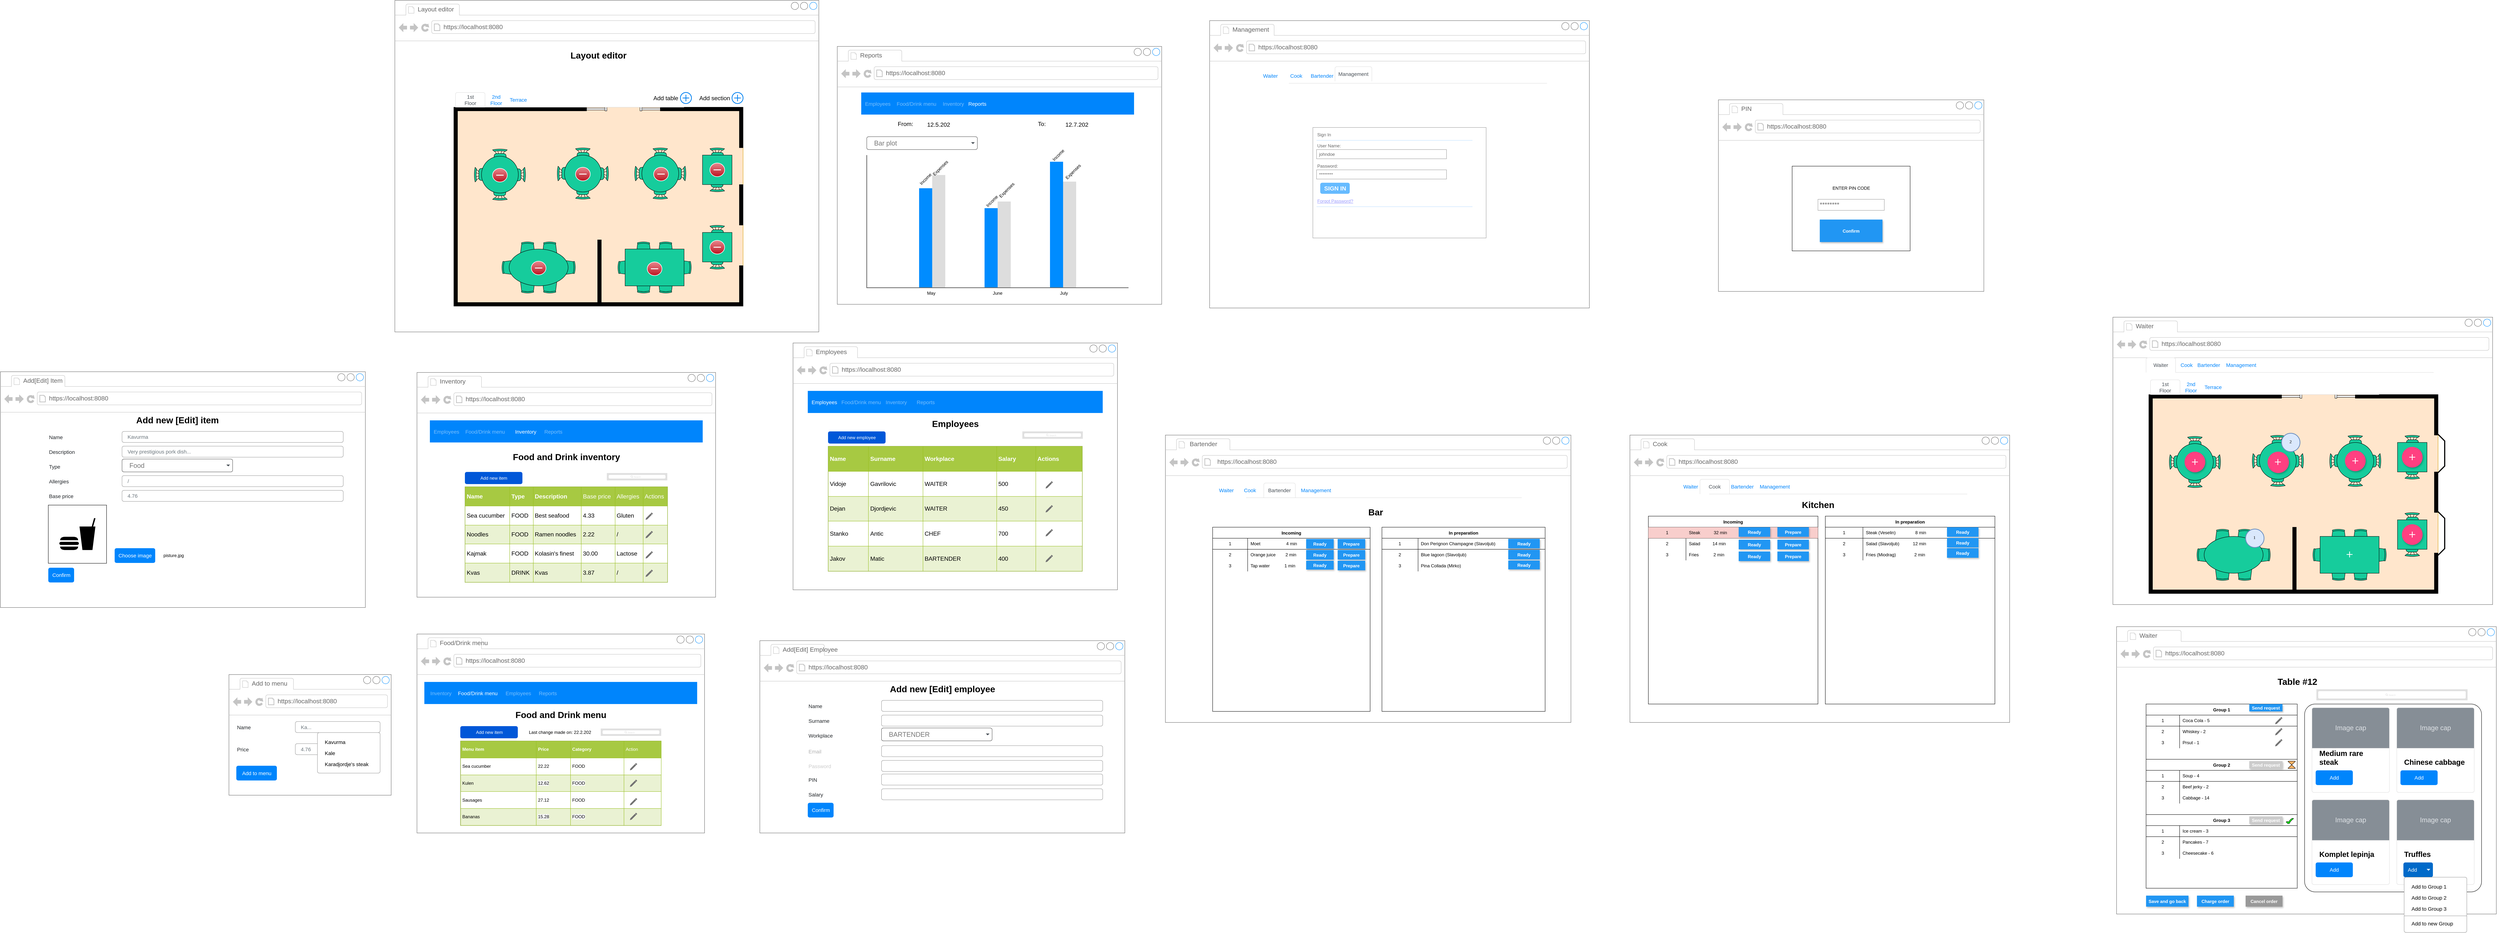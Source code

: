 <mxfile version="14.5.1" type="device"><diagram name="Page-1" id="03018318-947c-dd8e-b7a3-06fadd420f32"><mxGraphModel dx="6073" dy="979" grid="1" gridSize="10" guides="1" tooltips="1" connect="1" arrows="1" fold="1" page="1" pageScale="1" pageWidth="1100" pageHeight="850" background="none" math="0" shadow="0"><root><mxCell id="0"/><mxCell id="1" parent="0"/><mxCell id="eJrz4pRYXtYfh-iGU2v--1" value="" style="strokeWidth=1;shadow=0;dashed=0;align=center;html=1;shape=mxgraph.mockup.containers.browserWindow;rSize=0;strokeColor=#666666;strokeColor2=#008cff;strokeColor3=#c4c4c4;mainText=,;recursiveResize=0;" parent="1" vertex="1"><mxGeometry x="-970" y="105" width="1030" height="780" as="geometry"/></mxCell><mxCell id="eJrz4pRYXtYfh-iGU2v--2" value="Management" style="strokeWidth=1;shadow=0;dashed=0;align=center;html=1;shape=mxgraph.mockup.containers.anchor;fontSize=17;fontColor=#666666;align=left;" parent="eJrz4pRYXtYfh-iGU2v--1" vertex="1"><mxGeometry x="60" y="12" width="110" height="26" as="geometry"/></mxCell><mxCell id="eJrz4pRYXtYfh-iGU2v--3" value="https://localhost:8080" style="strokeWidth=1;shadow=0;dashed=0;align=center;html=1;shape=mxgraph.mockup.containers.anchor;rSize=0;fontSize=17;fontColor=#666666;align=left;" parent="eJrz4pRYXtYfh-iGU2v--1" vertex="1"><mxGeometry x="130" y="60" width="250" height="26" as="geometry"/></mxCell><mxCell id="eJrz4pRYXtYfh-iGU2v--4" value="" style="strokeWidth=1;shadow=0;dashed=0;align=center;html=1;shape=mxgraph.mockup.forms.rrect;rSize=0;strokeColor=#999999;fillColor=#ffffff;" parent="eJrz4pRYXtYfh-iGU2v--1" vertex="1"><mxGeometry x="280" y="290" width="470" height="300" as="geometry"/></mxCell><mxCell id="eJrz4pRYXtYfh-iGU2v--5" value="Sign In" style="strokeWidth=1;shadow=0;dashed=0;align=center;html=1;shape=mxgraph.mockup.forms.anchor;fontSize=12;fontColor=#666666;align=left;resizeWidth=1;spacingLeft=0;" parent="eJrz4pRYXtYfh-iGU2v--4" vertex="1"><mxGeometry width="235" height="20" relative="1" as="geometry"><mxPoint x="10" y="10" as="offset"/></mxGeometry></mxCell><mxCell id="eJrz4pRYXtYfh-iGU2v--6" value="" style="shape=line;strokeColor=#ddeeff;strokeWidth=2;html=1;resizeWidth=1;" parent="eJrz4pRYXtYfh-iGU2v--4" vertex="1"><mxGeometry width="423" height="10" relative="1" as="geometry"><mxPoint x="10" y="30" as="offset"/></mxGeometry></mxCell><mxCell id="eJrz4pRYXtYfh-iGU2v--7" value="User Name:" style="strokeWidth=1;shadow=0;dashed=0;align=center;html=1;shape=mxgraph.mockup.forms.anchor;fontSize=12;fontColor=#666666;align=left;resizeWidth=1;spacingLeft=0;" parent="eJrz4pRYXtYfh-iGU2v--4" vertex="1"><mxGeometry width="235" height="20" relative="1" as="geometry"><mxPoint x="10" y="40" as="offset"/></mxGeometry></mxCell><mxCell id="eJrz4pRYXtYfh-iGU2v--8" value="johndoe" style="strokeWidth=1;shadow=0;dashed=0;align=center;html=1;shape=mxgraph.mockup.forms.rrect;rSize=0;strokeColor=#999999;fontColor=#666666;align=left;spacingLeft=5;resizeWidth=1;" parent="eJrz4pRYXtYfh-iGU2v--4" vertex="1"><mxGeometry width="352.5" height="25" relative="1" as="geometry"><mxPoint x="10" y="60" as="offset"/></mxGeometry></mxCell><mxCell id="eJrz4pRYXtYfh-iGU2v--9" value="Password:" style="strokeWidth=1;shadow=0;dashed=0;align=center;html=1;shape=mxgraph.mockup.forms.anchor;fontSize=12;fontColor=#666666;align=left;resizeWidth=1;spacingLeft=0;" parent="eJrz4pRYXtYfh-iGU2v--4" vertex="1"><mxGeometry width="235" height="20" relative="1" as="geometry"><mxPoint x="10" y="95" as="offset"/></mxGeometry></mxCell><mxCell id="eJrz4pRYXtYfh-iGU2v--10" value="********" style="strokeWidth=1;shadow=0;dashed=0;align=center;html=1;shape=mxgraph.mockup.forms.rrect;rSize=0;strokeColor=#999999;fontColor=#666666;align=left;spacingLeft=5;resizeWidth=1;" parent="eJrz4pRYXtYfh-iGU2v--4" vertex="1"><mxGeometry width="352.5" height="25" relative="1" as="geometry"><mxPoint x="10" y="115" as="offset"/></mxGeometry></mxCell><mxCell id="eJrz4pRYXtYfh-iGU2v--11" value="SIGN IN" style="strokeWidth=1;shadow=0;dashed=0;align=center;html=1;shape=mxgraph.mockup.forms.rrect;rSize=5;strokeColor=none;fontColor=#ffffff;fillColor=#66bbff;fontSize=16;fontStyle=1;" parent="eJrz4pRYXtYfh-iGU2v--4" vertex="1"><mxGeometry y="1" width="80" height="30" relative="1" as="geometry"><mxPoint x="20" y="-150" as="offset"/></mxGeometry></mxCell><mxCell id="eJrz4pRYXtYfh-iGU2v--12" value="Forgot Password?" style="strokeWidth=1;shadow=0;dashed=0;align=center;html=1;shape=mxgraph.mockup.forms.anchor;fontSize=12;fontColor=#9999ff;align=left;spacingLeft=0;fontStyle=4;resizeWidth=1;" parent="eJrz4pRYXtYfh-iGU2v--4" vertex="1"><mxGeometry y="1" width="352.5" height="20" relative="1" as="geometry"><mxPoint x="10" y="-110" as="offset"/></mxGeometry></mxCell><mxCell id="eJrz4pRYXtYfh-iGU2v--13" value="" style="shape=line;strokeColor=#ddeeff;strokeWidth=2;html=1;resizeWidth=1;" parent="eJrz4pRYXtYfh-iGU2v--4" vertex="1"><mxGeometry y="1" width="423" height="10" relative="1" as="geometry"><mxPoint x="10" y="-90" as="offset"/></mxGeometry></mxCell><mxCell id="eJrz4pRYXtYfh-iGU2v--14" value="ZAPOSLENI" style="fillColor=none;strokeColor=none;fontSize=16;fontColor=#ffffff;align=right;" parent="eJrz4pRYXtYfh-iGU2v--1" vertex="1"><mxGeometry width="140" height="40" relative="1" as="geometry"><mxPoint x="-657" y="245" as="offset"/></mxGeometry></mxCell><mxCell id="eJrz4pRYXtYfh-iGU2v--15" value="ZAPOSLENI" style="fillColor=none;strokeColor=none;fontSize=16;fontColor=#ffffff;align=right;" parent="eJrz4pRYXtYfh-iGU2v--1" vertex="1"><mxGeometry width="140" height="40" relative="1" as="geometry"><mxPoint x="-660" y="245" as="offset"/></mxGeometry></mxCell><mxCell id="eJrz4pRYXtYfh-iGU2v--16" value="Management" style="html=1;shadow=0;dashed=0;shape=mxgraph.bootstrap.tabTop;strokeColor=#DFDFDF;fillColor=#ffffff;rSize=5;perimeter=none;whiteSpace=wrap;resizeWidth=1;align=center;spacing=20;fontSize=14;fontColor=#4B5259;" parent="eJrz4pRYXtYfh-iGU2v--1" vertex="1"><mxGeometry x="340" y="125" width="100" height="40" as="geometry"/></mxCell><mxCell id="eJrz4pRYXtYfh-iGU2v--17" value="Waiter" style="strokeColor=none;fillColor=none;rSize=5;perimeter=none;whiteSpace=wrap;resizeWidth=1;align=center;spacing=20;fontSize=14;fontColor=#0085FC;" parent="eJrz4pRYXtYfh-iGU2v--1" vertex="1"><mxGeometry x="140" y="130" width="50" height="40" as="geometry"/></mxCell><mxCell id="eJrz4pRYXtYfh-iGU2v--18" value="Bartender" style="strokeColor=none;fillColor=none;rSize=5;perimeter=none;whiteSpace=wrap;resizeWidth=1;align=center;spacing=20;fontSize=14;fontColor=#0085FC;" parent="eJrz4pRYXtYfh-iGU2v--1" vertex="1"><mxGeometry x="280" y="130" width="50" height="40" as="geometry"/></mxCell><mxCell id="eJrz4pRYXtYfh-iGU2v--19" value="" style="shape=line;strokeColor=#dddddd;fillColor=#16CC9C;" parent="eJrz4pRYXtYfh-iGU2v--1" vertex="1"><mxGeometry x="215" y="165" width="700" height="10" as="geometry"/></mxCell><mxCell id="eJrz4pRYXtYfh-iGU2v--20" value="Cook" style="strokeColor=none;fillColor=none;rSize=5;perimeter=none;whiteSpace=wrap;resizeWidth=1;align=center;spacing=20;fontSize=14;fontColor=#0085FC;" parent="eJrz4pRYXtYfh-iGU2v--1" vertex="1"><mxGeometry x="210" y="130" width="50" height="40" as="geometry"/></mxCell><mxCell id="eJrz4pRYXtYfh-iGU2v--21" value="" style="strokeWidth=1;shadow=0;dashed=0;align=center;html=1;shape=mxgraph.mockup.containers.browserWindow;rSize=0;strokeColor=#666666;strokeColor2=#008cff;strokeColor3=#c4c4c4;mainText=,;recursiveResize=0;fontSize=16;fontColor=#000000;" parent="eJrz4pRYXtYfh-iGU2v--1" vertex="1"><mxGeometry x="-1010" y="70" width="880" height="700" as="geometry"/></mxCell><mxCell id="eJrz4pRYXtYfh-iGU2v--22" value="Reports" style="strokeWidth=1;shadow=0;dashed=0;align=center;html=1;shape=mxgraph.mockup.containers.anchor;fontSize=17;fontColor=#666666;align=left;" parent="eJrz4pRYXtYfh-iGU2v--21" vertex="1"><mxGeometry x="60" y="12" width="110" height="26" as="geometry"/></mxCell><mxCell id="eJrz4pRYXtYfh-iGU2v--23" value="https://localhost:8080" style="strokeWidth=1;shadow=0;dashed=0;align=center;html=1;shape=mxgraph.mockup.containers.anchor;rSize=0;fontSize=17;fontColor=#666666;align=left;" parent="eJrz4pRYXtYfh-iGU2v--21" vertex="1"><mxGeometry x="130" y="60" width="250" height="26" as="geometry"/></mxCell><mxCell id="eJrz4pRYXtYfh-iGU2v--24" value="" style="verticalLabelPosition=bottom;shadow=0;dashed=0;align=center;html=1;verticalAlign=top;strokeWidth=1;shape=mxgraph.mockup.graphics.columnChart;strokeColor=none;strokeColor2=none;strokeColor3=#666666;fillColor2=#008cff;fillColor3=#dddddd;fontSize=16;fontColor=#000000;" parent="eJrz4pRYXtYfh-iGU2v--21" vertex="1"><mxGeometry x="80" y="295" width="710" height="360" as="geometry"/></mxCell><UserObject label="12.5.202" placeholders="1" id="eJrz4pRYXtYfh-iGU2v--25"><mxCell style="text;html=1;strokeColor=none;fillColor=none;align=center;verticalAlign=middle;whiteSpace=wrap;overflow=hidden;fontSize=16;fontColor=#000000;" parent="eJrz4pRYXtYfh-iGU2v--21" vertex="1"><mxGeometry x="195" y="200" width="160" height="20" as="geometry"/></mxCell></UserObject><mxCell id="eJrz4pRYXtYfh-iGU2v--27" value="From:" style="text;html=1;strokeColor=none;fillColor=none;align=center;verticalAlign=middle;whiteSpace=wrap;rounded=0;fontSize=16;fontColor=#000000;" parent="eJrz4pRYXtYfh-iGU2v--21" vertex="1"><mxGeometry x="155" y="195" width="60" height="30" as="geometry"/></mxCell><mxCell id="eJrz4pRYXtYfh-iGU2v--28" value="To:" style="text;html=1;strokeColor=none;fillColor=none;align=center;verticalAlign=middle;whiteSpace=wrap;rounded=0;fontSize=16;fontColor=#000000;" parent="eJrz4pRYXtYfh-iGU2v--21" vertex="1"><mxGeometry x="525" y="195" width="60" height="30" as="geometry"/></mxCell><mxCell id="zrJAlDHtTLySmQtuUE8y-13" value="" style="html=1;shadow=0;dashed=0;fillColor=#0085FC;strokeColor=none;fontSize=16;fontColor=#ffffff;align=left;spacing=15;" parent="eJrz4pRYXtYfh-iGU2v--21" vertex="1"><mxGeometry x="65" y="125" width="740" height="60" as="geometry"/></mxCell><mxCell id="zrJAlDHtTLySmQtuUE8y-14" value="Reports" style="fillColor=none;strokeColor=none;fontSize=14;fontColor=#ffffff;align=center;" parent="zrJAlDHtTLySmQtuUE8y-13" vertex="1"><mxGeometry width="70" height="40" relative="1" as="geometry"><mxPoint x="280" y="10" as="offset"/></mxGeometry></mxCell><mxCell id="zrJAlDHtTLySmQtuUE8y-15" value="Food/Drink menu" style="fillColor=none;strokeColor=none;fontSize=14;fontColor=#79BFFD;align=center;" parent="zrJAlDHtTLySmQtuUE8y-13" vertex="1"><mxGeometry width="70" height="40" relative="1" as="geometry"><mxPoint x="115" y="10" as="offset"/></mxGeometry></mxCell><mxCell id="zrJAlDHtTLySmQtuUE8y-16" value="Employees" style="fillColor=none;strokeColor=none;fontSize=14;fontColor=#79BFFD;align=center;spacingRight=0;" parent="zrJAlDHtTLySmQtuUE8y-13" vertex="1"><mxGeometry width="80" height="40" relative="1" as="geometry"><mxPoint x="5" y="10" as="offset"/></mxGeometry></mxCell><mxCell id="zrJAlDHtTLySmQtuUE8y-17" value="Inventory" style="fillColor=none;strokeColor=none;fontSize=14;fontColor=#79BFFD;align=center;spacingRight=0;" parent="zrJAlDHtTLySmQtuUE8y-13" vertex="1"><mxGeometry width="80" height="40" relative="1" as="geometry"><mxPoint x="210" y="10" as="offset"/></mxGeometry></mxCell><mxCell id="zrJAlDHtTLySmQtuUE8y-23" value="Bar plot" style="html=1;shadow=0;dashed=0;shape=mxgraph.bootstrap.rrect;rSize=5;strokeColor=#505050;strokeWidth=1;fillColor=#ffffff;fontColor=#777777;whiteSpace=wrap;align=left;verticalAlign=middle;fontStyle=0;fontSize=18;spacing=20;" parent="eJrz4pRYXtYfh-iGU2v--21" vertex="1"><mxGeometry x="80" y="245" width="300" height="35" as="geometry"/></mxCell><mxCell id="zrJAlDHtTLySmQtuUE8y-24" value="" style="shape=triangle;direction=south;fillColor=#495057;strokeColor=none;perimeter=none;" parent="zrJAlDHtTLySmQtuUE8y-23" vertex="1"><mxGeometry x="1" y="0.5" width="10" height="5" relative="1" as="geometry"><mxPoint x="-17" y="-2.5" as="offset"/></mxGeometry></mxCell><mxCell id="zrJAlDHtTLySmQtuUE8y-25" value="Expenses" style="text;html=1;strokeColor=none;fillColor=none;align=center;verticalAlign=middle;whiteSpace=wrap;rounded=0;rotation=-45;" parent="eJrz4pRYXtYfh-iGU2v--21" vertex="1"><mxGeometry x="250" y="315" width="60" height="30" as="geometry"/></mxCell><mxCell id="zrJAlDHtTLySmQtuUE8y-26" value="Income" style="text;html=1;strokeColor=none;fillColor=none;align=center;verticalAlign=middle;whiteSpace=wrap;rounded=0;rotation=-45;" parent="eJrz4pRYXtYfh-iGU2v--21" vertex="1"><mxGeometry x="210" y="345" width="60" height="30" as="geometry"/></mxCell><mxCell id="zrJAlDHtTLySmQtuUE8y-30" value="Expenses" style="text;html=1;strokeColor=none;fillColor=none;align=center;verticalAlign=middle;whiteSpace=wrap;rounded=0;rotation=-45;" parent="eJrz4pRYXtYfh-iGU2v--21" vertex="1"><mxGeometry x="430" y="375" width="60" height="30" as="geometry"/></mxCell><mxCell id="zrJAlDHtTLySmQtuUE8y-31" value="Income" style="text;html=1;strokeColor=none;fillColor=none;align=center;verticalAlign=middle;whiteSpace=wrap;rounded=0;rotation=-45;" parent="eJrz4pRYXtYfh-iGU2v--21" vertex="1"><mxGeometry x="390" y="405" width="60" height="30" as="geometry"/></mxCell><mxCell id="zrJAlDHtTLySmQtuUE8y-32" value="Expenses" style="text;html=1;strokeColor=none;fillColor=none;align=center;verticalAlign=middle;whiteSpace=wrap;rounded=0;rotation=-45;" parent="eJrz4pRYXtYfh-iGU2v--21" vertex="1"><mxGeometry x="610" y="325" width="60" height="30" as="geometry"/></mxCell><mxCell id="zrJAlDHtTLySmQtuUE8y-33" value="Income" style="text;html=1;strokeColor=none;fillColor=none;align=center;verticalAlign=middle;whiteSpace=wrap;rounded=0;rotation=-45;" parent="eJrz4pRYXtYfh-iGU2v--21" vertex="1"><mxGeometry x="570" y="280" width="60" height="30" as="geometry"/></mxCell><UserObject label="12.7.202" placeholders="1" id="zrJAlDHtTLySmQtuUE8y-34"><mxCell style="text;html=1;strokeColor=none;fillColor=none;align=center;verticalAlign=middle;whiteSpace=wrap;overflow=hidden;fontSize=16;fontColor=#000000;" parent="eJrz4pRYXtYfh-iGU2v--21" vertex="1"><mxGeometry x="570" y="200" width="160" height="20" as="geometry"/></mxCell></UserObject><mxCell id="zrJAlDHtTLySmQtuUE8y-35" value="May" style="text;html=1;strokeColor=none;fillColor=none;align=center;verticalAlign=middle;whiteSpace=wrap;rounded=0;" parent="eJrz4pRYXtYfh-iGU2v--21" vertex="1"><mxGeometry x="225" y="655" width="60" height="30" as="geometry"/></mxCell><mxCell id="zrJAlDHtTLySmQtuUE8y-36" value="June" style="text;html=1;strokeColor=none;fillColor=none;align=center;verticalAlign=middle;whiteSpace=wrap;rounded=0;" parent="eJrz4pRYXtYfh-iGU2v--21" vertex="1"><mxGeometry x="405" y="655" width="60" height="30" as="geometry"/></mxCell><mxCell id="zrJAlDHtTLySmQtuUE8y-37" value="July" style="text;html=1;strokeColor=none;fillColor=none;align=center;verticalAlign=middle;whiteSpace=wrap;rounded=0;" parent="eJrz4pRYXtYfh-iGU2v--21" vertex="1"><mxGeometry x="585" y="655" width="60" height="30" as="geometry"/></mxCell><mxCell id="eJrz4pRYXtYfh-iGU2v--29" value="" style="strokeWidth=1;shadow=0;dashed=0;align=center;html=1;shape=mxgraph.mockup.containers.browserWindow;rSize=0;strokeColor=#666666;strokeColor2=#008cff;strokeColor3=#c4c4c4;mainText=,;recursiveResize=0;" parent="1" vertex="1"><mxGeometry x="410" y="320" width="720" height="520" as="geometry"/></mxCell><mxCell id="eJrz4pRYXtYfh-iGU2v--30" value="PIN" style="strokeWidth=1;shadow=0;dashed=0;align=center;html=1;shape=mxgraph.mockup.containers.anchor;fontSize=17;fontColor=#666666;align=left;" parent="eJrz4pRYXtYfh-iGU2v--29" vertex="1"><mxGeometry x="60" y="12" width="110" height="26" as="geometry"/></mxCell><mxCell id="eJrz4pRYXtYfh-iGU2v--31" value="https://localhost:8080" style="strokeWidth=1;shadow=0;dashed=0;align=center;html=1;shape=mxgraph.mockup.containers.anchor;rSize=0;fontSize=17;fontColor=#666666;align=left;" parent="eJrz4pRYXtYfh-iGU2v--29" vertex="1"><mxGeometry x="130" y="60" width="250" height="26" as="geometry"/></mxCell><mxCell id="eJrz4pRYXtYfh-iGU2v--32" value="" style="group" parent="eJrz4pRYXtYfh-iGU2v--29" vertex="1" connectable="0"><mxGeometry x="200" y="180" width="320" height="230" as="geometry"/></mxCell><mxCell id="eJrz4pRYXtYfh-iGU2v--33" value="" style="rounded=0;whiteSpace=wrap;html=1;" parent="eJrz4pRYXtYfh-iGU2v--32" vertex="1"><mxGeometry width="320" height="230" as="geometry"/></mxCell><mxCell id="eJrz4pRYXtYfh-iGU2v--34" value="********" style="strokeWidth=1;shadow=0;dashed=0;align=center;html=1;shape=mxgraph.mockup.forms.pwField;strokeColor=#999999;mainText=;align=left;fontColor=#666666;fontSize=17;spacingLeft=3;" parent="eJrz4pRYXtYfh-iGU2v--32" vertex="1"><mxGeometry x="70" y="90" width="180" height="30" as="geometry"/></mxCell><mxCell id="eJrz4pRYXtYfh-iGU2v--35" value="ENTER PIN CODE" style="text;html=1;strokeColor=none;fillColor=none;align=center;verticalAlign=middle;whiteSpace=wrap;rounded=0;" parent="eJrz4pRYXtYfh-iGU2v--32" vertex="1"><mxGeometry x="98.75" y="45" width="122.5" height="30" as="geometry"/></mxCell><mxCell id="eJrz4pRYXtYfh-iGU2v--36" value="Confirm" style="dashed=0;align=center;fontSize=12;shape=rect;fillColor=#2196F3;strokeColor=none;fontStyle=1;shadow=1;fontColor=#ffffff;" parent="eJrz4pRYXtYfh-iGU2v--32" vertex="1"><mxGeometry x="75" y="145" width="170" height="61" as="geometry"/></mxCell><mxCell id="eJrz4pRYXtYfh-iGU2v--37" value="" style="group" parent="1" vertex="1" connectable="0"><mxGeometry x="-1090" y="1230" width="1100" height="780" as="geometry"/></mxCell><mxCell id="eJrz4pRYXtYfh-iGU2v--38" value="" style="strokeWidth=1;shadow=0;dashed=0;align=center;html=1;shape=mxgraph.mockup.containers.browserWindow;rSize=0;strokeColor=#666666;strokeColor2=#008cff;strokeColor3=#c4c4c4;mainText=,;recursiveResize=0;container=0;" parent="eJrz4pRYXtYfh-iGU2v--37" vertex="1"><mxGeometry width="1100" height="780" as="geometry"/></mxCell><mxCell id="eJrz4pRYXtYfh-iGU2v--39" value="Bartender" style="strokeWidth=1;shadow=0;dashed=0;align=center;html=1;shape=mxgraph.mockup.containers.anchor;fontSize=17;fontColor=#666666;align=left;" parent="eJrz4pRYXtYfh-iGU2v--37" vertex="1"><mxGeometry x="64.078" y="12" width="117.476" height="26" as="geometry"/></mxCell><mxCell id="eJrz4pRYXtYfh-iGU2v--40" value="https://localhost:8080" style="strokeWidth=1;shadow=0;dashed=0;align=center;html=1;shape=mxgraph.mockup.containers.anchor;rSize=0;fontSize=17;fontColor=#666666;align=left;" parent="eJrz4pRYXtYfh-iGU2v--37" vertex="1"><mxGeometry x="138.835" y="60" width="266.99" height="26" as="geometry"/></mxCell><mxCell id="eJrz4pRYXtYfh-iGU2v--41" value="In preparation" style="shape=table;startSize=30;container=1;collapsible=0;childLayout=tableLayout;fixedRows=1;rowLines=0;fontStyle=1;align=center;pointerEvents=1;" parent="eJrz4pRYXtYfh-iGU2v--37" vertex="1"><mxGeometry x="587.38" y="250" width="442.62" height="500" as="geometry"/></mxCell><mxCell id="eJrz4pRYXtYfh-iGU2v--42" value="" style="shape=partialRectangle;html=1;whiteSpace=wrap;collapsible=0;dropTarget=0;pointerEvents=1;fillColor=none;top=0;left=0;bottom=1;right=0;points=[[0,0.5],[1,0.5]];portConstraint=eastwest;" parent="eJrz4pRYXtYfh-iGU2v--41" vertex="1"><mxGeometry y="30" width="442.62" height="30" as="geometry"/></mxCell><mxCell id="eJrz4pRYXtYfh-iGU2v--43" value="1" style="shape=partialRectangle;html=1;whiteSpace=wrap;connectable=0;fillColor=none;top=0;left=0;bottom=0;right=0;overflow=hidden;pointerEvents=1;" parent="eJrz4pRYXtYfh-iGU2v--42" vertex="1"><mxGeometry width="98" height="30" as="geometry"><mxRectangle width="98" height="30" as="alternateBounds"/></mxGeometry></mxCell><mxCell id="eJrz4pRYXtYfh-iGU2v--44" value="Don Perignon Champagne (Slavoljub)" style="shape=partialRectangle;html=1;whiteSpace=wrap;connectable=0;fillColor=none;top=0;left=0;bottom=0;right=0;align=left;spacingLeft=6;overflow=hidden;pointerEvents=1;" parent="eJrz4pRYXtYfh-iGU2v--42" vertex="1"><mxGeometry x="98" width="345" height="30" as="geometry"><mxRectangle width="345" height="30" as="alternateBounds"/></mxGeometry></mxCell><mxCell id="eJrz4pRYXtYfh-iGU2v--45" value="" style="shape=partialRectangle;html=1;whiteSpace=wrap;collapsible=0;dropTarget=0;pointerEvents=1;fillColor=none;top=0;left=0;bottom=0;right=0;points=[[0,0.5],[1,0.5]];portConstraint=eastwest;" parent="eJrz4pRYXtYfh-iGU2v--41" vertex="1"><mxGeometry y="60" width="442.62" height="30" as="geometry"/></mxCell><mxCell id="eJrz4pRYXtYfh-iGU2v--46" value="2" style="shape=partialRectangle;html=1;whiteSpace=wrap;connectable=0;fillColor=none;top=0;left=0;bottom=0;right=0;overflow=hidden;pointerEvents=1;" parent="eJrz4pRYXtYfh-iGU2v--45" vertex="1"><mxGeometry width="98" height="30" as="geometry"><mxRectangle width="98" height="30" as="alternateBounds"/></mxGeometry></mxCell><mxCell id="eJrz4pRYXtYfh-iGU2v--47" value="Blue lagoon (Slavoljub)" style="shape=partialRectangle;html=1;whiteSpace=wrap;connectable=0;fillColor=none;top=0;left=0;bottom=0;right=0;align=left;spacingLeft=6;overflow=hidden;pointerEvents=1;" parent="eJrz4pRYXtYfh-iGU2v--45" vertex="1"><mxGeometry x="98" width="345" height="30" as="geometry"><mxRectangle width="345" height="30" as="alternateBounds"/></mxGeometry></mxCell><mxCell id="eJrz4pRYXtYfh-iGU2v--48" value="" style="shape=partialRectangle;html=1;whiteSpace=wrap;collapsible=0;dropTarget=0;pointerEvents=1;fillColor=none;top=0;left=0;bottom=0;right=0;points=[[0,0.5],[1,0.5]];portConstraint=eastwest;" parent="eJrz4pRYXtYfh-iGU2v--41" vertex="1"><mxGeometry y="90" width="442.62" height="30" as="geometry"/></mxCell><mxCell id="eJrz4pRYXtYfh-iGU2v--49" value="3" style="shape=partialRectangle;html=1;whiteSpace=wrap;connectable=0;fillColor=none;top=0;left=0;bottom=0;right=0;overflow=hidden;pointerEvents=1;" parent="eJrz4pRYXtYfh-iGU2v--48" vertex="1"><mxGeometry width="98" height="30" as="geometry"><mxRectangle width="98" height="30" as="alternateBounds"/></mxGeometry></mxCell><mxCell id="eJrz4pRYXtYfh-iGU2v--50" value="Pina Collada (Mirko)" style="shape=partialRectangle;html=1;whiteSpace=wrap;connectable=0;fillColor=none;top=0;left=0;bottom=0;right=0;align=left;spacingLeft=6;overflow=hidden;pointerEvents=1;" parent="eJrz4pRYXtYfh-iGU2v--48" vertex="1"><mxGeometry x="98" width="345" height="30" as="geometry"><mxRectangle width="345" height="30" as="alternateBounds"/></mxGeometry></mxCell><mxCell id="eJrz4pRYXtYfh-iGU2v--51" value="Ready" style="dashed=0;align=center;fontSize=12;shape=rect;fillColor=#2196F3;strokeColor=none;fontStyle=1;shadow=1;fontColor=#ffffff;" parent="eJrz4pRYXtYfh-iGU2v--37" vertex="1"><mxGeometry x="929.999" y="311.5" width="85.437" height="26" as="geometry"/></mxCell><mxCell id="eJrz4pRYXtYfh-iGU2v--52" value="Ready" style="dashed=0;align=center;fontSize=12;shape=rect;fillColor=#2196F3;strokeColor=none;fontStyle=1;shadow=1;fontColor=#ffffff;" parent="eJrz4pRYXtYfh-iGU2v--37" vertex="1"><mxGeometry x="929.999" y="340.5" width="85.437" height="24" as="geometry"/></mxCell><mxCell id="eJrz4pRYXtYfh-iGU2v--53" value="Bartender" style="html=1;shadow=0;dashed=0;shape=mxgraph.bootstrap.tabTop;strokeColor=#DFDFDF;fillColor=#ffffff;rSize=5;perimeter=none;whiteSpace=wrap;resizeWidth=1;align=center;spacing=20;fontSize=14;fontColor=#4B5259;" parent="eJrz4pRYXtYfh-iGU2v--37" vertex="1"><mxGeometry x="266.99" y="130" width="85.437" height="40" as="geometry"/></mxCell><mxCell id="eJrz4pRYXtYfh-iGU2v--54" value="Waiter" style="strokeColor=none;fillColor=none;rSize=5;perimeter=none;whiteSpace=wrap;resizeWidth=1;align=center;spacing=20;fontSize=14;fontColor=#0085FC;" parent="eJrz4pRYXtYfh-iGU2v--37" vertex="1"><mxGeometry x="138.835" y="130" width="53.398" height="40" as="geometry"/></mxCell><mxCell id="eJrz4pRYXtYfh-iGU2v--55" value="Cook" style="strokeColor=none;fillColor=none;rSize=5;perimeter=none;whiteSpace=wrap;resizeWidth=1;align=center;spacing=20;fontSize=14;fontColor=#0085FC;" parent="eJrz4pRYXtYfh-iGU2v--37" vertex="1"><mxGeometry x="202.913" y="130" width="53.398" height="40" as="geometry"/></mxCell><mxCell id="eJrz4pRYXtYfh-iGU2v--56" value="" style="shape=line;strokeColor=#dddddd;fillColor=#16CC9C;" parent="eJrz4pRYXtYfh-iGU2v--37" vertex="1"><mxGeometry x="218.932" y="165" width="747.573" height="10" as="geometry"/></mxCell><mxCell id="eJrz4pRYXtYfh-iGU2v--57" value="Management" style="strokeColor=none;fillColor=none;rSize=5;perimeter=none;whiteSpace=wrap;resizeWidth=1;align=center;spacing=20;fontSize=14;fontColor=#0085FC;" parent="eJrz4pRYXtYfh-iGU2v--37" vertex="1"><mxGeometry x="381.796" y="130" width="53.398" height="40" as="geometry"/></mxCell><mxCell id="zrJAlDHtTLySmQtuUE8y-134" value="Ready" style="dashed=0;align=center;fontSize=12;shape=rect;fillColor=#2196F3;strokeColor=none;fontStyle=1;shadow=1;fontColor=#ffffff;" parent="eJrz4pRYXtYfh-iGU2v--37" vertex="1"><mxGeometry x="929.999" y="281.5" width="85.437" height="26" as="geometry"/></mxCell><mxCell id="zrJAlDHtTLySmQtuUE8y-135" value="Incoming" style="shape=table;startSize=30;container=1;collapsible=0;childLayout=tableLayout;fixedRows=1;rowLines=0;fontStyle=1;align=center;pointerEvents=1;" parent="eJrz4pRYXtYfh-iGU2v--37" vertex="1"><mxGeometry x="128.155" y="250" width="427.184" height="500" as="geometry"/></mxCell><mxCell id="zrJAlDHtTLySmQtuUE8y-136" value="" style="shape=partialRectangle;html=1;whiteSpace=wrap;collapsible=0;dropTarget=0;pointerEvents=1;fillColor=none;top=0;left=0;bottom=1;right=0;points=[[0,0.5],[1,0.5]];portConstraint=eastwest;" parent="zrJAlDHtTLySmQtuUE8y-135" vertex="1"><mxGeometry y="30" width="427.184" height="30" as="geometry"/></mxCell><mxCell id="zrJAlDHtTLySmQtuUE8y-137" value="1" style="shape=partialRectangle;html=1;whiteSpace=wrap;connectable=0;fillColor=none;top=0;left=0;bottom=0;right=0;overflow=hidden;pointerEvents=1;" parent="zrJAlDHtTLySmQtuUE8y-136" vertex="1"><mxGeometry width="95" height="30" as="geometry"><mxRectangle width="95" height="30" as="alternateBounds"/></mxGeometry></mxCell><mxCell id="zrJAlDHtTLySmQtuUE8y-138" value="Moet&amp;nbsp; &amp;nbsp; &amp;nbsp; &amp;nbsp; &amp;nbsp; &amp;nbsp; &amp;nbsp; &amp;nbsp; &amp;nbsp; &amp;nbsp; &amp;nbsp;4 min" style="shape=partialRectangle;html=1;whiteSpace=wrap;connectable=0;fillColor=none;top=0;left=0;bottom=0;right=0;align=left;spacingLeft=6;overflow=hidden;pointerEvents=1;" parent="zrJAlDHtTLySmQtuUE8y-136" vertex="1"><mxGeometry x="95" width="332" height="30" as="geometry"><mxRectangle width="332" height="30" as="alternateBounds"/></mxGeometry></mxCell><mxCell id="zrJAlDHtTLySmQtuUE8y-139" value="" style="shape=partialRectangle;html=1;whiteSpace=wrap;collapsible=0;dropTarget=0;pointerEvents=1;fillColor=none;top=0;left=0;bottom=0;right=0;points=[[0,0.5],[1,0.5]];portConstraint=eastwest;" parent="zrJAlDHtTLySmQtuUE8y-135" vertex="1"><mxGeometry y="60" width="427.184" height="30" as="geometry"/></mxCell><mxCell id="zrJAlDHtTLySmQtuUE8y-140" value="2" style="shape=partialRectangle;html=1;whiteSpace=wrap;connectable=0;fillColor=none;top=0;left=0;bottom=0;right=0;overflow=hidden;pointerEvents=1;strokeColor=#000000;" parent="zrJAlDHtTLySmQtuUE8y-139" vertex="1"><mxGeometry width="95" height="30" as="geometry"><mxRectangle width="95" height="30" as="alternateBounds"/></mxGeometry></mxCell><mxCell id="zrJAlDHtTLySmQtuUE8y-141" value="Orange juice&amp;nbsp; &amp;nbsp; &amp;nbsp; &amp;nbsp; 2 min&amp;nbsp;&amp;nbsp;" style="shape=partialRectangle;html=1;whiteSpace=wrap;connectable=0;fillColor=none;top=0;left=0;bottom=0;right=0;align=left;spacingLeft=6;overflow=hidden;pointerEvents=1;" parent="zrJAlDHtTLySmQtuUE8y-139" vertex="1"><mxGeometry x="95" width="332" height="30" as="geometry"><mxRectangle width="332" height="30" as="alternateBounds"/></mxGeometry></mxCell><mxCell id="zrJAlDHtTLySmQtuUE8y-142" value="" style="shape=partialRectangle;html=1;whiteSpace=wrap;collapsible=0;dropTarget=0;pointerEvents=1;fillColor=none;top=0;left=0;bottom=0;right=0;points=[[0,0.5],[1,0.5]];portConstraint=eastwest;" parent="zrJAlDHtTLySmQtuUE8y-135" vertex="1"><mxGeometry y="90" width="427.184" height="30" as="geometry"/></mxCell><mxCell id="zrJAlDHtTLySmQtuUE8y-143" value="3" style="shape=partialRectangle;html=1;whiteSpace=wrap;connectable=0;fillColor=none;top=0;left=0;bottom=0;right=0;overflow=hidden;pointerEvents=1;" parent="zrJAlDHtTLySmQtuUE8y-142" vertex="1"><mxGeometry width="95" height="30" as="geometry"><mxRectangle width="95" height="30" as="alternateBounds"/></mxGeometry></mxCell><mxCell id="zrJAlDHtTLySmQtuUE8y-144" value="Tap water&amp;nbsp; &amp;nbsp; &amp;nbsp; &amp;nbsp; &amp;nbsp; &amp;nbsp; 1 min" style="shape=partialRectangle;html=1;whiteSpace=wrap;connectable=0;fillColor=none;top=0;left=0;bottom=0;right=0;align=left;spacingLeft=6;overflow=hidden;pointerEvents=1;" parent="zrJAlDHtTLySmQtuUE8y-142" vertex="1"><mxGeometry x="95" width="332" height="30" as="geometry"><mxRectangle width="332" height="30" as="alternateBounds"/></mxGeometry></mxCell><mxCell id="zrJAlDHtTLySmQtuUE8y-145" value="Ready" style="dashed=0;align=center;fontSize=12;shape=rect;fillColor=#2196F3;strokeColor=none;fontStyle=1;shadow=1;fontColor=#ffffff;" parent="eJrz4pRYXtYfh-iGU2v--37" vertex="1"><mxGeometry x="381.796" y="312" width="74.757" height="26" as="geometry"/></mxCell><mxCell id="zrJAlDHtTLySmQtuUE8y-146" value="Ready" style="dashed=0;align=center;fontSize=12;shape=rect;fillColor=#2196F3;strokeColor=none;fontStyle=1;shadow=1;fontColor=#ffffff;" parent="eJrz4pRYXtYfh-iGU2v--37" vertex="1"><mxGeometry x="381.796" y="341" width="74.757" height="24" as="geometry"/></mxCell><mxCell id="zrJAlDHtTLySmQtuUE8y-147" value="Ready" style="dashed=0;align=center;fontSize=12;shape=rect;fillColor=#2196F3;strokeColor=none;fontStyle=1;shadow=1;fontColor=#ffffff;" parent="eJrz4pRYXtYfh-iGU2v--37" vertex="1"><mxGeometry x="381.796" y="282" width="74.757" height="26" as="geometry"/></mxCell><mxCell id="zrJAlDHtTLySmQtuUE8y-148" value="Prepare" style="dashed=0;align=center;fontSize=12;shape=rect;fillColor=#2196F3;strokeColor=none;fontStyle=1;shadow=1;fontColor=#ffffff;" parent="eJrz4pRYXtYfh-iGU2v--37" vertex="1"><mxGeometry x="467.233" y="282" width="74.757" height="26" as="geometry"/></mxCell><mxCell id="zrJAlDHtTLySmQtuUE8y-149" value="Prepare" style="dashed=0;align=center;fontSize=12;shape=rect;fillColor=#2196F3;strokeColor=none;fontStyle=1;shadow=1;fontColor=#ffffff;" parent="eJrz4pRYXtYfh-iGU2v--37" vertex="1"><mxGeometry x="467.233" y="312" width="74.757" height="26" as="geometry"/></mxCell><mxCell id="zrJAlDHtTLySmQtuUE8y-150" value="Prepare" style="dashed=0;align=center;fontSize=12;shape=rect;fillColor=#2196F3;strokeColor=none;fontStyle=1;shadow=1;fontColor=#ffffff;" parent="eJrz4pRYXtYfh-iGU2v--37" vertex="1"><mxGeometry x="467.233" y="341" width="74.757" height="26" as="geometry"/></mxCell><mxCell id="zrJAlDHtTLySmQtuUE8y-151" value="Bar" style="text;strokeColor=none;fillColor=none;html=1;fontSize=24;fontStyle=1;verticalAlign=middle;align=center;" parent="eJrz4pRYXtYfh-iGU2v--37" vertex="1"><mxGeometry x="520" y="190" width="100" height="40" as="geometry"/></mxCell><mxCell id="eJrz4pRYXtYfh-iGU2v--58" value="" style="strokeWidth=1;shadow=0;dashed=0;align=center;html=1;shape=mxgraph.mockup.containers.browserWindow;rSize=0;strokeColor=#666666;strokeColor2=#008cff;strokeColor3=#c4c4c4;mainText=,;recursiveResize=0;container=0;" parent="1" vertex="1"><mxGeometry x="170" y="1230" width="1030" height="780" as="geometry"/></mxCell><mxCell id="eJrz4pRYXtYfh-iGU2v--59" value="Cook" style="strokeWidth=1;shadow=0;dashed=0;align=center;html=1;shape=mxgraph.mockup.containers.anchor;fontSize=17;fontColor=#666666;align=left;" parent="1" vertex="1"><mxGeometry x="230" y="1242" width="110" height="26" as="geometry"/></mxCell><mxCell id="eJrz4pRYXtYfh-iGU2v--60" value="https://localhost:8080" style="strokeWidth=1;shadow=0;dashed=0;align=center;html=1;shape=mxgraph.mockup.containers.anchor;rSize=0;fontSize=17;fontColor=#666666;align=left;" parent="1" vertex="1"><mxGeometry x="300" y="1290" width="250" height="26" as="geometry"/></mxCell><mxCell id="eJrz4pRYXtYfh-iGU2v--61" value="" style="group" parent="1" vertex="1" connectable="0"><mxGeometry x="310" y="1740" width="770" height="260" as="geometry"/></mxCell><mxCell id="eJrz4pRYXtYfh-iGU2v--100" value="" style="strokeWidth=1;shadow=0;dashed=0;align=center;html=1;shape=mxgraph.mockup.containers.browserWindow;rSize=0;strokeColor=#666666;strokeColor2=#008cff;strokeColor3=#c4c4c4;mainText=,;recursiveResize=0;container=0;" parent="1" vertex="1"><mxGeometry x="1490" y="1750" width="1030" height="780" as="geometry"/></mxCell><mxCell id="eJrz4pRYXtYfh-iGU2v--101" value="Waiter" style="strokeWidth=1;shadow=0;dashed=0;align=center;html=1;shape=mxgraph.mockup.containers.anchor;fontSize=17;fontColor=#666666;align=left;" parent="1" vertex="1"><mxGeometry x="1550" y="1762" width="110" height="26" as="geometry"/></mxCell><mxCell id="eJrz4pRYXtYfh-iGU2v--102" value="https://localhost:8080" style="strokeWidth=1;shadow=0;dashed=0;align=center;html=1;shape=mxgraph.mockup.containers.anchor;rSize=0;fontSize=17;fontColor=#666666;align=left;" parent="1" vertex="1"><mxGeometry x="1620" y="1810" width="250" height="26" as="geometry"/></mxCell><mxCell id="eJrz4pRYXtYfh-iGU2v--105" value="" style="group" parent="1" vertex="1" connectable="0"><mxGeometry x="1480" y="910" width="1049" height="788" as="geometry"/></mxCell><mxCell id="eJrz4pRYXtYfh-iGU2v--106" value="" style="strokeWidth=1;shadow=0;dashed=0;align=center;html=1;shape=mxgraph.mockup.containers.browserWindow;rSize=0;strokeColor=#666666;strokeColor2=#008cff;strokeColor3=#c4c4c4;mainText=,;recursiveResize=0;container=0;" parent="eJrz4pRYXtYfh-iGU2v--105" vertex="1"><mxGeometry width="1030" height="780" as="geometry"/></mxCell><mxCell id="eJrz4pRYXtYfh-iGU2v--107" value="Waiter" style="strokeWidth=1;shadow=0;dashed=0;align=center;html=1;shape=mxgraph.mockup.containers.anchor;fontSize=17;fontColor=#666666;align=left;" parent="eJrz4pRYXtYfh-iGU2v--105" vertex="1"><mxGeometry x="60" y="12" width="110" height="26" as="geometry"/></mxCell><mxCell id="eJrz4pRYXtYfh-iGU2v--108" value="https://localhost:8080" style="strokeWidth=1;shadow=0;dashed=0;align=center;html=1;shape=mxgraph.mockup.containers.anchor;rSize=0;fontSize=17;fontColor=#666666;align=left;" parent="eJrz4pRYXtYfh-iGU2v--105" vertex="1"><mxGeometry x="130" y="60" width="250" height="26" as="geometry"/></mxCell><mxCell id="eJrz4pRYXtYfh-iGU2v--109" value="Waiter" style="html=1;shadow=0;dashed=0;shape=mxgraph.bootstrap.tabTop;strokeColor=#DFDFDF;fillColor=#ffffff;rSize=5;perimeter=none;whiteSpace=wrap;resizeWidth=1;align=center;spacing=20;fontSize=14;fontColor=#4B5259;" parent="eJrz4pRYXtYfh-iGU2v--105" vertex="1"><mxGeometry x="90" y="110" width="80" height="40" as="geometry"/></mxCell><mxCell id="eJrz4pRYXtYfh-iGU2v--110" value="Cook" style="strokeColor=none;fillColor=none;rSize=5;perimeter=none;whiteSpace=wrap;resizeWidth=1;align=center;spacing=20;fontSize=14;fontColor=#0085FC;" parent="eJrz4pRYXtYfh-iGU2v--105" vertex="1"><mxGeometry x="175" y="110" width="50" height="40" as="geometry"/></mxCell><mxCell id="eJrz4pRYXtYfh-iGU2v--111" value="Bartender" style="strokeColor=none;fillColor=none;rSize=5;perimeter=none;whiteSpace=wrap;resizeWidth=1;align=center;spacing=20;fontSize=14;fontColor=#0085FC;" parent="eJrz4pRYXtYfh-iGU2v--105" vertex="1"><mxGeometry x="235" y="110" width="50" height="40" as="geometry"/></mxCell><mxCell id="eJrz4pRYXtYfh-iGU2v--112" value="" style="shape=line;strokeColor=#dddddd;fillColor=#16CC9C;" parent="eJrz4pRYXtYfh-iGU2v--105" vertex="1"><mxGeometry x="170" y="145" width="700" height="10" as="geometry"/></mxCell><mxCell id="eJrz4pRYXtYfh-iGU2v--113" value="" style="rounded=0;whiteSpace=wrap;html=1;fillColor=#ffe6cc;strokeColor=#d79b00;" parent="eJrz4pRYXtYfh-iGU2v--105" vertex="1"><mxGeometry x="97.5" y="210" width="784.5" height="540" as="geometry"/></mxCell><mxCell id="eJrz4pRYXtYfh-iGU2v--114" value="" style="verticalLabelPosition=bottom;html=1;verticalAlign=top;align=center;shape=mxgraph.floorplan.chair;shadow=0;rounded=0;fillColor=#16CC9C;" parent="eJrz4pRYXtYfh-iGU2v--105" vertex="1"><mxGeometry x="427.5" y="320" width="40" height="52" as="geometry"/></mxCell><mxCell id="eJrz4pRYXtYfh-iGU2v--115" value="" style="verticalLabelPosition=bottom;html=1;verticalAlign=top;align=center;shape=mxgraph.floorplan.chair;shadow=0;direction=west;rounded=0;fillColor=#16CC9C;" parent="eJrz4pRYXtYfh-iGU2v--105" vertex="1"><mxGeometry x="427.5" y="408" width="40" height="52" as="geometry"/></mxCell><mxCell id="eJrz4pRYXtYfh-iGU2v--116" value="" style="verticalLabelPosition=bottom;html=1;verticalAlign=top;align=center;shape=mxgraph.floorplan.chair;shadow=0;direction=north;rounded=0;fillColor=#16CC9C;" parent="eJrz4pRYXtYfh-iGU2v--105" vertex="1"><mxGeometry x="377.5" y="370" width="52" height="40" as="geometry"/></mxCell><mxCell id="eJrz4pRYXtYfh-iGU2v--117" value="" style="verticalLabelPosition=bottom;html=1;verticalAlign=top;align=center;shape=mxgraph.floorplan.chair;shadow=0;direction=south;rounded=0;fillColor=#16CC9C;" parent="eJrz4pRYXtYfh-iGU2v--105" vertex="1"><mxGeometry x="465.5" y="370" width="52" height="40" as="geometry"/></mxCell><mxCell id="eJrz4pRYXtYfh-iGU2v--118" value="" style="shape=ellipse;shadow=0;rounded=0;fillColor=#16CC9C;" parent="eJrz4pRYXtYfh-iGU2v--105" vertex="1"><mxGeometry x="397.5" y="340" width="100" height="100" as="geometry"/></mxCell><mxCell id="eJrz4pRYXtYfh-iGU2v--119" value="" style="verticalLabelPosition=bottom;html=1;verticalAlign=top;align=center;shape=mxgraph.floorplan.chair;shadow=0;rounded=0;fillColor=#16CC9C;" parent="eJrz4pRYXtYfh-iGU2v--105" vertex="1"><mxGeometry x="792" y="320" width="40" height="52" as="geometry"/></mxCell><mxCell id="eJrz4pRYXtYfh-iGU2v--120" value="" style="verticalLabelPosition=bottom;html=1;verticalAlign=top;align=center;shape=mxgraph.floorplan.chair;shadow=0;rotation=180;rounded=0;fillColor=#16CC9C;" parent="eJrz4pRYXtYfh-iGU2v--105" vertex="1"><mxGeometry x="792" y="388" width="40" height="52" as="geometry"/></mxCell><mxCell id="eJrz4pRYXtYfh-iGU2v--121" value="" style="shape=rect;shadow=0;rounded=0;fillColor=#16CC9C;" parent="eJrz4pRYXtYfh-iGU2v--105" vertex="1"><mxGeometry x="772" y="340" width="80" height="80" as="geometry"/></mxCell><mxCell id="eJrz4pRYXtYfh-iGU2v--122" value="" style="verticalLabelPosition=bottom;html=1;verticalAlign=top;align=center;shape=mxgraph.floorplan.office_chair;shadow=0;rounded=0;fillColor=#16CC9C;" parent="eJrz4pRYXtYfh-iGU2v--105" vertex="1"><mxGeometry x="277.5" y="575" width="40" height="43" as="geometry"/></mxCell><mxCell id="eJrz4pRYXtYfh-iGU2v--123" value="" style="verticalLabelPosition=bottom;html=1;verticalAlign=top;align=center;shape=mxgraph.floorplan.office_chair;shadow=0;direction=west;rounded=0;fillColor=#16CC9C;" parent="eJrz4pRYXtYfh-iGU2v--105" vertex="1"><mxGeometry x="277.5" y="672" width="40" height="43" as="geometry"/></mxCell><mxCell id="eJrz4pRYXtYfh-iGU2v--124" value="" style="verticalLabelPosition=bottom;html=1;verticalAlign=top;align=center;shape=mxgraph.floorplan.office_chair;shadow=0;direction=north;rounded=0;fillColor=#16CC9C;" parent="eJrz4pRYXtYfh-iGU2v--105" vertex="1"><mxGeometry x="227.5" y="625" width="43" height="40" as="geometry"/></mxCell><mxCell id="eJrz4pRYXtYfh-iGU2v--125" value="" style="verticalLabelPosition=bottom;html=1;verticalAlign=top;align=center;shape=mxgraph.floorplan.office_chair;shadow=0;direction=south;rounded=0;fillColor=#16CC9C;" parent="eJrz4pRYXtYfh-iGU2v--105" vertex="1"><mxGeometry x="384.5" y="625" width="43" height="40" as="geometry"/></mxCell><mxCell id="eJrz4pRYXtYfh-iGU2v--126" value="" style="verticalLabelPosition=bottom;html=1;verticalAlign=top;align=center;shape=mxgraph.floorplan.office_chair;shadow=0;rounded=0;fillColor=#16CC9C;" parent="eJrz4pRYXtYfh-iGU2v--105" vertex="1"><mxGeometry x="337.5" y="575" width="40" height="43" as="geometry"/></mxCell><mxCell id="eJrz4pRYXtYfh-iGU2v--127" value="" style="verticalLabelPosition=bottom;html=1;verticalAlign=top;align=center;shape=mxgraph.floorplan.office_chair;shadow=0;direction=west;rounded=0;fillColor=#16CC9C;" parent="eJrz4pRYXtYfh-iGU2v--105" vertex="1"><mxGeometry x="337.5" y="672" width="40" height="43" as="geometry"/></mxCell><mxCell id="eJrz4pRYXtYfh-iGU2v--128" value="" style="shape=ellipse;shadow=0;rounded=0;fillColor=#16CC9C;" parent="eJrz4pRYXtYfh-iGU2v--105" vertex="1"><mxGeometry x="247.5" y="595" width="160" height="100" as="geometry"/></mxCell><mxCell id="eJrz4pRYXtYfh-iGU2v--129" value="" style="verticalLabelPosition=bottom;html=1;verticalAlign=top;align=center;shape=mxgraph.floorplan.office_chair;shadow=0;rounded=0;fillColor=#16CC9C;" parent="eJrz4pRYXtYfh-iGU2v--105" vertex="1"><mxGeometry x="592" y="575" width="40" height="43" as="geometry"/></mxCell><mxCell id="eJrz4pRYXtYfh-iGU2v--130" value="" style="verticalLabelPosition=bottom;html=1;verticalAlign=top;align=center;shape=mxgraph.floorplan.office_chair;shadow=0;direction=west;rounded=0;fillColor=#16CC9C;" parent="eJrz4pRYXtYfh-iGU2v--105" vertex="1"><mxGeometry x="592" y="672" width="40" height="43" as="geometry"/></mxCell><mxCell id="eJrz4pRYXtYfh-iGU2v--131" value="" style="verticalLabelPosition=bottom;html=1;verticalAlign=top;align=center;shape=mxgraph.floorplan.office_chair;shadow=0;direction=north;rounded=0;fillColor=#16CC9C;" parent="eJrz4pRYXtYfh-iGU2v--105" vertex="1"><mxGeometry x="542" y="625" width="43" height="40" as="geometry"/></mxCell><mxCell id="eJrz4pRYXtYfh-iGU2v--132" value="" style="verticalLabelPosition=bottom;html=1;verticalAlign=top;align=center;shape=mxgraph.floorplan.office_chair;shadow=0;direction=south;rounded=0;fillColor=#16CC9C;" parent="eJrz4pRYXtYfh-iGU2v--105" vertex="1"><mxGeometry x="699" y="625" width="43" height="40" as="geometry"/></mxCell><mxCell id="eJrz4pRYXtYfh-iGU2v--133" value="" style="verticalLabelPosition=bottom;html=1;verticalAlign=top;align=center;shape=mxgraph.floorplan.office_chair;shadow=0;rounded=0;fillColor=#16CC9C;" parent="eJrz4pRYXtYfh-iGU2v--105" vertex="1"><mxGeometry x="652" y="575" width="40" height="43" as="geometry"/></mxCell><mxCell id="eJrz4pRYXtYfh-iGU2v--134" value="" style="verticalLabelPosition=bottom;html=1;verticalAlign=top;align=center;shape=mxgraph.floorplan.office_chair;shadow=0;direction=west;rounded=0;fillColor=#16CC9C;" parent="eJrz4pRYXtYfh-iGU2v--105" vertex="1"><mxGeometry x="652" y="672" width="40" height="43" as="geometry"/></mxCell><mxCell id="eJrz4pRYXtYfh-iGU2v--135" value="" style="shape=rect;shadow=0;rounded=0;fillColor=#16CC9C;" parent="eJrz4pRYXtYfh-iGU2v--105" vertex="1"><mxGeometry x="562" y="595" width="160" height="100" as="geometry"/></mxCell><mxCell id="eJrz4pRYXtYfh-iGU2v--136" value="" style="shape=ellipse;fillColor=#FF4081;strokeColor=none;shadow=1;aspect=fixed;sketch=0;rounded=0;" parent="eJrz4pRYXtYfh-iGU2v--105" vertex="1"><mxGeometry x="419.5" y="365" width="58" height="58" as="geometry"/></mxCell><mxCell id="eJrz4pRYXtYfh-iGU2v--137" value="" style="dashed=0;html=1;shape=mxgraph.gmdl.plus;strokeColor=#ffffff;strokeWidth=2;shadow=0;sketch=0;rounded=0;fillColor=#16CC9C;" parent="eJrz4pRYXtYfh-iGU2v--136" vertex="1"><mxGeometry x="20" y="20" width="16" height="16" as="geometry"/></mxCell><mxCell id="tVleKcMM-zB20WnYkFSy-30" value="" style="shape=image;html=1;verticalAlign=top;verticalLabelPosition=bottom;labelBackgroundColor=#ffffff;imageAspect=0;aspect=fixed;image=https://cdn4.iconfinder.com/data/icons/ios-web-user-interface-multi-circle-flat-vol-5/512/Continue_ellipsis_menu_more_options-128.png;fontSize=16;fontColor=#000000;" vertex="1" parent="eJrz4pRYXtYfh-iGU2v--136"><mxGeometry width="58" height="58" as="geometry"/></mxCell><mxCell id="eJrz4pRYXtYfh-iGU2v--138" value="" style="shape=ellipse;fillColor=#FF4081;strokeColor=none;shadow=1;aspect=fixed;sketch=0;rounded=0;" parent="eJrz4pRYXtYfh-iGU2v--105" vertex="1"><mxGeometry x="784" y="352" width="56" height="56" as="geometry"/></mxCell><mxCell id="eJrz4pRYXtYfh-iGU2v--139" value="" style="dashed=0;html=1;shape=mxgraph.gmdl.plus;strokeColor=#ffffff;strokeWidth=2;shadow=0;sketch=0;rounded=0;fillColor=#16CC9C;" parent="eJrz4pRYXtYfh-iGU2v--138" vertex="1"><mxGeometry x="20" y="20" width="16" height="16" as="geometry"/></mxCell><mxCell id="eJrz4pRYXtYfh-iGU2v--140" value="" style="shape=ellipse;strokeColor=none;shadow=1;aspect=fixed;sketch=0;rounded=0;fillColor=none;" parent="eJrz4pRYXtYfh-iGU2v--105" vertex="1"><mxGeometry x="614" y="616" width="57" height="56" as="geometry"/></mxCell><mxCell id="eJrz4pRYXtYfh-iGU2v--141" value="" style="dashed=0;html=1;shape=mxgraph.gmdl.plus;strokeColor=#ffffff;strokeWidth=2;shadow=0;sketch=0;rounded=0;fillColor=#16CC9C;" parent="eJrz4pRYXtYfh-iGU2v--140" vertex="1"><mxGeometry x="20" y="20" width="16" height="16" as="geometry"/></mxCell><mxCell id="tVleKcMM-zB20WnYkFSy-31" value="" style="shape=image;html=1;verticalAlign=top;verticalLabelPosition=bottom;labelBackgroundColor=#ffffff;imageAspect=0;aspect=fixed;image=https://cdn4.iconfinder.com/data/icons/ios-web-user-interface-multi-circle-flat-vol-5/512/Continue_ellipsis_menu_more_options-128.png;fontSize=16;fontColor=#000000;" vertex="1" parent="eJrz4pRYXtYfh-iGU2v--140"><mxGeometry x="-1" y="-2" width="58" height="58" as="geometry"/></mxCell><mxCell id="eJrz4pRYXtYfh-iGU2v--143" value="" style="verticalLabelPosition=bottom;html=1;verticalAlign=top;align=center;shape=mxgraph.floorplan.wall;fillColor=#000000;direction=south;" parent="eJrz4pRYXtYfh-iGU2v--105" vertex="1"><mxGeometry x="97.5" y="210" width="10" height="540" as="geometry"/></mxCell><mxCell id="eJrz4pRYXtYfh-iGU2v--144" value="" style="verticalLabelPosition=bottom;html=1;verticalAlign=top;align=center;shape=mxgraph.floorplan.wall;fillColor=#000000;" parent="eJrz4pRYXtYfh-iGU2v--105" vertex="1"><mxGeometry x="107.5" y="740" width="774.5" height="10" as="geometry"/></mxCell><mxCell id="eJrz4pRYXtYfh-iGU2v--145" value="" style="verticalLabelPosition=bottom;html=1;verticalAlign=top;align=center;shape=mxgraph.floorplan.wall;fillColor=#000000;" parent="eJrz4pRYXtYfh-iGU2v--105" vertex="1"><mxGeometry x="657.5" y="210" width="224.5" height="10" as="geometry"/></mxCell><mxCell id="eJrz4pRYXtYfh-iGU2v--146" value="" style="verticalLabelPosition=bottom;html=1;verticalAlign=top;align=center;shape=mxgraph.floorplan.wall;fillColor=#000000;direction=south;" parent="eJrz4pRYXtYfh-iGU2v--105" vertex="1"><mxGeometry x="872" y="220" width="10" height="100" as="geometry"/></mxCell><mxCell id="eJrz4pRYXtYfh-iGU2v--147" value="" style="verticalLabelPosition=bottom;html=1;verticalAlign=top;align=center;shape=mxgraph.floorplan.wall;fillColor=#000000;direction=south;" parent="eJrz4pRYXtYfh-iGU2v--105" vertex="1"><mxGeometry x="872" y="420" width="10" height="110" as="geometry"/></mxCell><mxCell id="eJrz4pRYXtYfh-iGU2v--148" value="" style="verticalLabelPosition=bottom;html=1;verticalAlign=top;align=center;shape=mxgraph.floorplan.wall;fillColor=#000000;direction=south;" parent="eJrz4pRYXtYfh-iGU2v--105" vertex="1"><mxGeometry x="872" y="640" width="10" height="100" as="geometry"/></mxCell><mxCell id="eJrz4pRYXtYfh-iGU2v--149" value="" style="verticalLabelPosition=bottom;html=1;verticalAlign=top;align=center;shape=mxgraph.floorplan.wall;fillColor=#000000;" parent="eJrz4pRYXtYfh-iGU2v--105" vertex="1"><mxGeometry x="107.5" y="210" width="350" height="10" as="geometry"/></mxCell><mxCell id="eJrz4pRYXtYfh-iGU2v--150" value="" style="verticalLabelPosition=bottom;html=1;verticalAlign=top;align=center;shape=mxgraph.floorplan.wall;fillColor=#000000;direction=south;" parent="eJrz4pRYXtYfh-iGU2v--105" vertex="1"><mxGeometry x="487.5" y="570" width="10" height="170" as="geometry"/></mxCell><mxCell id="eJrz4pRYXtYfh-iGU2v--151" value="" style="verticalLabelPosition=bottom;html=1;verticalAlign=top;align=center;shape=mxgraph.floorplan.chair;shadow=0;rounded=0;fillColor=#16CC9C;" parent="eJrz4pRYXtYfh-iGU2v--105" vertex="1"><mxGeometry x="792" y="530" width="40" height="52" as="geometry"/></mxCell><mxCell id="eJrz4pRYXtYfh-iGU2v--152" value="" style="verticalLabelPosition=bottom;html=1;verticalAlign=top;align=center;shape=mxgraph.floorplan.chair;shadow=0;rotation=180;rounded=0;fillColor=#16CC9C;" parent="eJrz4pRYXtYfh-iGU2v--105" vertex="1"><mxGeometry x="792" y="598" width="40" height="52" as="geometry"/></mxCell><mxCell id="eJrz4pRYXtYfh-iGU2v--153" value="" style="shape=rect;shadow=0;rounded=0;fillColor=#16CC9C;" parent="eJrz4pRYXtYfh-iGU2v--105" vertex="1"><mxGeometry x="772" y="550" width="80" height="80" as="geometry"/></mxCell><mxCell id="eJrz4pRYXtYfh-iGU2v--154" value="" style="shape=ellipse;fillColor=#FF4081;strokeColor=none;shadow=1;aspect=fixed;sketch=0;rounded=0;" parent="eJrz4pRYXtYfh-iGU2v--105" vertex="1"><mxGeometry x="784" y="562" width="56" height="56" as="geometry"/></mxCell><mxCell id="eJrz4pRYXtYfh-iGU2v--155" value="" style="dashed=0;html=1;shape=mxgraph.gmdl.plus;strokeColor=#ffffff;strokeWidth=2;shadow=0;sketch=0;rounded=0;fillColor=#16CC9C;" parent="eJrz4pRYXtYfh-iGU2v--154" vertex="1"><mxGeometry x="20" y="20" width="16" height="16" as="geometry"/></mxCell><mxCell id="eJrz4pRYXtYfh-iGU2v--156" value="" style="verticalLabelPosition=bottom;html=1;verticalAlign=top;align=center;shape=mxgraph.floorplan.windowBow;strokeWidth=3;rotation=-90;" parent="eJrz4pRYXtYfh-iGU2v--105" vertex="1"><mxGeometry x="836" y="360" width="108" height="20" as="geometry"/></mxCell><mxCell id="eJrz4pRYXtYfh-iGU2v--157" value="" style="verticalLabelPosition=bottom;html=1;verticalAlign=top;align=center;shape=mxgraph.floorplan.windowBow;strokeWidth=3;rotation=-90;" parent="eJrz4pRYXtYfh-iGU2v--105" vertex="1"><mxGeometry x="829" y="577" width="122" height="20" as="geometry"/></mxCell><mxCell id="eJrz4pRYXtYfh-iGU2v--158" value="" style="group;" parent="eJrz4pRYXtYfh-iGU2v--105" vertex="1" connectable="0"><mxGeometry x="152.5" y="323" width="140" height="140" as="geometry"/></mxCell><mxCell id="eJrz4pRYXtYfh-iGU2v--159" value="" style="verticalLabelPosition=bottom;html=1;verticalAlign=top;align=center;shape=mxgraph.floorplan.chair;shadow=0;rounded=0;fillColor=#16CC9C;" parent="eJrz4pRYXtYfh-iGU2v--158" vertex="1"><mxGeometry x="50" width="40" height="52" as="geometry"/></mxCell><mxCell id="eJrz4pRYXtYfh-iGU2v--160" value="" style="verticalLabelPosition=bottom;html=1;verticalAlign=top;align=center;shape=mxgraph.floorplan.chair;shadow=0;direction=west;rounded=0;fillColor=#16CC9C;" parent="eJrz4pRYXtYfh-iGU2v--158" vertex="1"><mxGeometry x="50" y="88" width="40" height="52" as="geometry"/></mxCell><mxCell id="eJrz4pRYXtYfh-iGU2v--161" value="" style="verticalLabelPosition=bottom;html=1;verticalAlign=top;align=center;shape=mxgraph.floorplan.chair;shadow=0;direction=north;rounded=0;fillColor=#16CC9C;" parent="eJrz4pRYXtYfh-iGU2v--158" vertex="1"><mxGeometry y="50" width="52" height="40" as="geometry"/></mxCell><mxCell id="eJrz4pRYXtYfh-iGU2v--162" value="" style="verticalLabelPosition=bottom;html=1;verticalAlign=top;align=center;shape=mxgraph.floorplan.chair;shadow=0;direction=south;rounded=0;fillColor=#16CC9C;" parent="eJrz4pRYXtYfh-iGU2v--158" vertex="1"><mxGeometry x="88" y="50" width="52" height="40" as="geometry"/></mxCell><mxCell id="eJrz4pRYXtYfh-iGU2v--163" value="" style="shape=ellipse;shadow=0;rounded=0;fillColor=#16CC9C;" parent="eJrz4pRYXtYfh-iGU2v--158" vertex="1"><mxGeometry x="20" y="20" width="100" height="100" as="geometry"/></mxCell><mxCell id="eJrz4pRYXtYfh-iGU2v--164" value="" style="shape=ellipse;fillColor=#FF4081;strokeColor=none;shadow=1;aspect=fixed;sketch=0;rounded=0;" parent="eJrz4pRYXtYfh-iGU2v--158" vertex="1"><mxGeometry x="42" y="42" width="56" height="56" as="geometry"/></mxCell><mxCell id="eJrz4pRYXtYfh-iGU2v--165" value="" style="dashed=0;html=1;shape=mxgraph.gmdl.plus;strokeColor=#ffffff;strokeWidth=2;shadow=0;sketch=0;rounded=0;fillColor=#16CC9C;" parent="eJrz4pRYXtYfh-iGU2v--164" vertex="1"><mxGeometry x="20" y="20" width="16" height="16" as="geometry"/></mxCell><mxCell id="eJrz4pRYXtYfh-iGU2v--166" value="" style="group" parent="eJrz4pRYXtYfh-iGU2v--105" vertex="1" connectable="0"><mxGeometry x="587.5" y="320" width="140" height="140" as="geometry"/></mxCell><mxCell id="eJrz4pRYXtYfh-iGU2v--167" value="" style="verticalLabelPosition=bottom;html=1;verticalAlign=top;align=center;shape=mxgraph.floorplan.chair;shadow=0;rounded=0;fillColor=#16CC9C;" parent="eJrz4pRYXtYfh-iGU2v--166" vertex="1"><mxGeometry x="50" width="40" height="52" as="geometry"/></mxCell><mxCell id="eJrz4pRYXtYfh-iGU2v--168" value="" style="verticalLabelPosition=bottom;html=1;verticalAlign=top;align=center;shape=mxgraph.floorplan.chair;shadow=0;direction=west;rounded=0;fillColor=#16CC9C;" parent="eJrz4pRYXtYfh-iGU2v--166" vertex="1"><mxGeometry x="50" y="88" width="40" height="52" as="geometry"/></mxCell><mxCell id="eJrz4pRYXtYfh-iGU2v--169" value="" style="verticalLabelPosition=bottom;html=1;verticalAlign=top;align=center;shape=mxgraph.floorplan.chair;shadow=0;direction=north;rounded=0;fillColor=#16CC9C;" parent="eJrz4pRYXtYfh-iGU2v--166" vertex="1"><mxGeometry y="50" width="52" height="40" as="geometry"/></mxCell><mxCell id="eJrz4pRYXtYfh-iGU2v--170" value="" style="verticalLabelPosition=bottom;html=1;verticalAlign=top;align=center;shape=mxgraph.floorplan.chair;shadow=0;direction=south;rounded=0;fillColor=#16CC9C;" parent="eJrz4pRYXtYfh-iGU2v--166" vertex="1"><mxGeometry x="88" y="50" width="52" height="40" as="geometry"/></mxCell><mxCell id="eJrz4pRYXtYfh-iGU2v--171" value="" style="shape=ellipse;shadow=0;rounded=0;fillColor=#16CC9C;" parent="eJrz4pRYXtYfh-iGU2v--166" vertex="1"><mxGeometry x="20" y="20" width="100" height="100" as="geometry"/></mxCell><mxCell id="eJrz4pRYXtYfh-iGU2v--172" value="" style="shape=ellipse;fillColor=#FF4081;strokeColor=none;shadow=1;aspect=fixed;sketch=0;rounded=0;" parent="eJrz4pRYXtYfh-iGU2v--166" vertex="1"><mxGeometry x="42" y="42" width="56" height="56" as="geometry"/></mxCell><mxCell id="eJrz4pRYXtYfh-iGU2v--173" value="" style="dashed=0;html=1;shape=mxgraph.gmdl.plus;strokeColor=#ffffff;strokeWidth=2;shadow=0;sketch=0;rounded=0;fillColor=#16CC9C;" parent="eJrz4pRYXtYfh-iGU2v--172" vertex="1"><mxGeometry x="20" y="20" width="16" height="16" as="geometry"/></mxCell><mxCell id="eJrz4pRYXtYfh-iGU2v--174" value="" style="verticalLabelPosition=bottom;html=1;verticalAlign=top;align=center;shape=mxgraph.floorplan.doorDoublePocket;dx=0.25;" parent="eJrz4pRYXtYfh-iGU2v--105" vertex="1"><mxGeometry x="457.5" y="210" width="200" height="10" as="geometry"/></mxCell><mxCell id="eJrz4pRYXtYfh-iGU2v--185" value="Management" style="strokeColor=none;fillColor=none;rSize=5;perimeter=none;whiteSpace=wrap;resizeWidth=1;align=center;spacing=20;fontSize=14;fontColor=#0085FC;" parent="eJrz4pRYXtYfh-iGU2v--105" vertex="1"><mxGeometry x="322.5" y="110" width="50" height="40" as="geometry"/></mxCell><mxCell id="eJrz4pRYXtYfh-iGU2v--186" value="1st Floor" style="html=1;shadow=0;dashed=0;shape=mxgraph.bootstrap.tabTop;strokeColor=#DFDFDF;fillColor=#ffffff;rSize=5;perimeter=none;whiteSpace=wrap;resizeWidth=1;align=center;spacing=20;fontSize=14;fontColor=#4B5259;" parent="eJrz4pRYXtYfh-iGU2v--105" vertex="1"><mxGeometry x="102" y="170" width="80" height="40" as="geometry"/></mxCell><mxCell id="eJrz4pRYXtYfh-iGU2v--187" value="2nd Floor" style="strokeColor=none;fillColor=none;rSize=5;perimeter=none;whiteSpace=wrap;resizeWidth=1;align=center;spacing=20;fontSize=14;fontColor=#0085FC;" parent="eJrz4pRYXtYfh-iGU2v--105" vertex="1"><mxGeometry x="187" y="170" width="50" height="40" as="geometry"/></mxCell><mxCell id="eJrz4pRYXtYfh-iGU2v--188" value="Terrace" style="strokeColor=none;fillColor=none;rSize=5;perimeter=none;whiteSpace=wrap;resizeWidth=1;align=center;spacing=20;fontSize=14;fontColor=#0085FC;" parent="eJrz4pRYXtYfh-iGU2v--105" vertex="1"><mxGeometry x="247" y="170" width="50" height="40" as="geometry"/></mxCell><mxCell id="eJrz4pRYXtYfh-iGU2v--189" value="" style="shape=line;strokeColor=#dddddd;fontSize=16;fontColor=#000000;align=right;" parent="eJrz4pRYXtYfh-iGU2v--105" vertex="1"><mxGeometry x="182" y="205" width="540" height="10" as="geometry"/></mxCell><mxCell id="eJrz4pRYXtYfh-iGU2v--190" value="" style="shape=image;html=1;verticalAlign=top;verticalLabelPosition=bottom;labelBackgroundColor=#ffffff;imageAspect=0;aspect=fixed;image=https://cdn4.iconfinder.com/data/icons/ios-web-user-interface-multi-circle-flat-vol-5/512/Continue_ellipsis_menu_more_options-128.png;fontSize=16;fontColor=#000000;" parent="eJrz4pRYXtYfh-iGU2v--105" vertex="1"><mxGeometry x="302" y="618" width="58" height="58" as="geometry"/></mxCell><mxCell id="tVleKcMM-zB20WnYkFSy-49" value="1" style="ellipse;whiteSpace=wrap;html=1;aspect=fixed;strokeWidth=2;fontFamily=Tahoma;spacingBottom=4;spacingRight=2;strokeColor=#6c8ebf;fillColor=#dae8fc;" vertex="1" parent="eJrz4pRYXtYfh-iGU2v--105"><mxGeometry x="360" y="575" width="50" height="50" as="geometry"/></mxCell><mxCell id="tVleKcMM-zB20WnYkFSy-50" value="2" style="ellipse;whiteSpace=wrap;html=1;aspect=fixed;strokeWidth=2;fontFamily=Tahoma;spacingBottom=4;spacingRight=2;strokeColor=#6c8ebf;fillColor=#dae8fc;" vertex="1" parent="eJrz4pRYXtYfh-iGU2v--105"><mxGeometry x="457.5" y="315" width="50" height="50" as="geometry"/></mxCell><mxCell id="eJrz4pRYXtYfh-iGU2v--191" value="Group 1" style="shape=table;startSize=30;container=1;collapsible=0;childLayout=tableLayout;fixedRows=1;rowLines=0;fontStyle=1;align=center;pointerEvents=1;rounded=0;fillColor=none;" parent="1" vertex="1"><mxGeometry x="1570" y="1960" width="410" height="150" as="geometry"/></mxCell><mxCell id="eJrz4pRYXtYfh-iGU2v--192" value="" style="shape=partialRectangle;html=1;whiteSpace=wrap;collapsible=0;dropTarget=0;pointerEvents=1;fillColor=none;top=0;left=0;bottom=1;right=0;points=[[0,0.5],[1,0.5]];portConstraint=eastwest;rounded=0;" parent="eJrz4pRYXtYfh-iGU2v--191" vertex="1"><mxGeometry y="30" width="410" height="30" as="geometry"/></mxCell><mxCell id="eJrz4pRYXtYfh-iGU2v--193" value="1" style="shape=partialRectangle;html=1;whiteSpace=wrap;connectable=0;fillColor=none;top=0;left=0;bottom=0;right=0;overflow=hidden;pointerEvents=1;rounded=0;" parent="eJrz4pRYXtYfh-iGU2v--192" vertex="1"><mxGeometry width="91" height="30" as="geometry"><mxRectangle width="91" height="30" as="alternateBounds"/></mxGeometry></mxCell><mxCell id="eJrz4pRYXtYfh-iGU2v--194" value="Coca Cola - 5" style="shape=partialRectangle;html=1;whiteSpace=wrap;connectable=0;fillColor=none;top=0;left=0;bottom=0;right=0;align=left;spacingLeft=6;overflow=hidden;pointerEvents=1;rounded=0;" parent="eJrz4pRYXtYfh-iGU2v--192" vertex="1"><mxGeometry x="91" width="319" height="30" as="geometry"><mxRectangle width="319" height="30" as="alternateBounds"/></mxGeometry></mxCell><mxCell id="eJrz4pRYXtYfh-iGU2v--195" value="" style="shape=partialRectangle;html=1;whiteSpace=wrap;collapsible=0;dropTarget=0;pointerEvents=1;fillColor=none;top=0;left=0;bottom=0;right=0;points=[[0,0.5],[1,0.5]];portConstraint=eastwest;rounded=0;" parent="eJrz4pRYXtYfh-iGU2v--191" vertex="1"><mxGeometry y="60" width="410" height="30" as="geometry"/></mxCell><mxCell id="eJrz4pRYXtYfh-iGU2v--196" value="2" style="shape=partialRectangle;html=1;whiteSpace=wrap;connectable=0;fillColor=none;top=0;left=0;bottom=0;right=0;overflow=hidden;pointerEvents=1;rounded=0;" parent="eJrz4pRYXtYfh-iGU2v--195" vertex="1"><mxGeometry width="91" height="30" as="geometry"><mxRectangle width="91" height="30" as="alternateBounds"/></mxGeometry></mxCell><mxCell id="eJrz4pRYXtYfh-iGU2v--197" value="Whiskey - 2" style="shape=partialRectangle;html=1;whiteSpace=wrap;connectable=0;fillColor=none;top=0;left=0;bottom=0;right=0;align=left;spacingLeft=6;overflow=hidden;pointerEvents=1;rounded=0;" parent="eJrz4pRYXtYfh-iGU2v--195" vertex="1"><mxGeometry x="91" width="319" height="30" as="geometry"><mxRectangle width="319" height="30" as="alternateBounds"/></mxGeometry></mxCell><mxCell id="eJrz4pRYXtYfh-iGU2v--198" value="" style="shape=partialRectangle;html=1;whiteSpace=wrap;collapsible=0;dropTarget=0;pointerEvents=1;fillColor=none;top=0;left=0;bottom=0;right=0;points=[[0,0.5],[1,0.5]];portConstraint=eastwest;rounded=0;" parent="eJrz4pRYXtYfh-iGU2v--191" vertex="1"><mxGeometry y="90" width="410" height="30" as="geometry"/></mxCell><mxCell id="eJrz4pRYXtYfh-iGU2v--199" value="3" style="shape=partialRectangle;html=1;whiteSpace=wrap;connectable=0;fillColor=none;top=0;left=0;bottom=0;right=0;overflow=hidden;pointerEvents=1;rounded=0;" parent="eJrz4pRYXtYfh-iGU2v--198" vertex="1"><mxGeometry width="91" height="30" as="geometry"><mxRectangle width="91" height="30" as="alternateBounds"/></mxGeometry></mxCell><mxCell id="eJrz4pRYXtYfh-iGU2v--200" value="Prsut - 1" style="shape=partialRectangle;html=1;whiteSpace=wrap;connectable=0;fillColor=none;top=0;left=0;bottom=0;right=0;align=left;spacingLeft=6;overflow=hidden;pointerEvents=1;rounded=0;" parent="eJrz4pRYXtYfh-iGU2v--198" vertex="1"><mxGeometry x="91" width="319" height="30" as="geometry"><mxRectangle width="319" height="30" as="alternateBounds"/></mxGeometry></mxCell><mxCell id="eJrz4pRYXtYfh-iGU2v--231" value="Group 2" style="shape=table;startSize=30;container=1;collapsible=0;childLayout=tableLayout;fixedRows=1;rowLines=0;fontStyle=1;align=center;pointerEvents=1;rounded=0;fillColor=none;" parent="1" vertex="1"><mxGeometry x="1570" y="2110" width="410" height="150" as="geometry"/></mxCell><mxCell id="eJrz4pRYXtYfh-iGU2v--232" value="" style="shape=partialRectangle;html=1;whiteSpace=wrap;collapsible=0;dropTarget=0;pointerEvents=1;fillColor=none;top=0;left=0;bottom=1;right=0;points=[[0,0.5],[1,0.5]];portConstraint=eastwest;rounded=0;" parent="eJrz4pRYXtYfh-iGU2v--231" vertex="1"><mxGeometry y="30" width="410" height="30" as="geometry"/></mxCell><mxCell id="eJrz4pRYXtYfh-iGU2v--233" value="1" style="shape=partialRectangle;html=1;whiteSpace=wrap;connectable=0;fillColor=none;top=0;left=0;bottom=0;right=0;overflow=hidden;pointerEvents=1;rounded=0;" parent="eJrz4pRYXtYfh-iGU2v--232" vertex="1"><mxGeometry width="91" height="30" as="geometry"><mxRectangle width="91" height="30" as="alternateBounds"/></mxGeometry></mxCell><mxCell id="eJrz4pRYXtYfh-iGU2v--234" value="Soup - 4" style="shape=partialRectangle;html=1;whiteSpace=wrap;connectable=0;fillColor=none;top=0;left=0;bottom=0;right=0;align=left;spacingLeft=6;overflow=hidden;pointerEvents=1;rounded=0;" parent="eJrz4pRYXtYfh-iGU2v--232" vertex="1"><mxGeometry x="91" width="319" height="30" as="geometry"><mxRectangle width="319" height="30" as="alternateBounds"/></mxGeometry></mxCell><mxCell id="eJrz4pRYXtYfh-iGU2v--235" value="" style="shape=partialRectangle;html=1;whiteSpace=wrap;collapsible=0;dropTarget=0;pointerEvents=1;fillColor=none;top=0;left=0;bottom=0;right=0;points=[[0,0.5],[1,0.5]];portConstraint=eastwest;rounded=0;" parent="eJrz4pRYXtYfh-iGU2v--231" vertex="1"><mxGeometry y="60" width="410" height="30" as="geometry"/></mxCell><mxCell id="eJrz4pRYXtYfh-iGU2v--236" value="2" style="shape=partialRectangle;html=1;whiteSpace=wrap;connectable=0;fillColor=none;top=0;left=0;bottom=0;right=0;overflow=hidden;pointerEvents=1;rounded=0;" parent="eJrz4pRYXtYfh-iGU2v--235" vertex="1"><mxGeometry width="91" height="30" as="geometry"><mxRectangle width="91" height="30" as="alternateBounds"/></mxGeometry></mxCell><mxCell id="eJrz4pRYXtYfh-iGU2v--237" value="Beef jerky - 2" style="shape=partialRectangle;html=1;whiteSpace=wrap;connectable=0;fillColor=none;top=0;left=0;bottom=0;right=0;align=left;spacingLeft=6;overflow=hidden;pointerEvents=1;rounded=0;" parent="eJrz4pRYXtYfh-iGU2v--235" vertex="1"><mxGeometry x="91" width="319" height="30" as="geometry"><mxRectangle width="319" height="30" as="alternateBounds"/></mxGeometry></mxCell><mxCell id="eJrz4pRYXtYfh-iGU2v--238" value="" style="shape=partialRectangle;html=1;whiteSpace=wrap;collapsible=0;dropTarget=0;pointerEvents=1;fillColor=none;top=0;left=0;bottom=0;right=0;points=[[0,0.5],[1,0.5]];portConstraint=eastwest;rounded=0;" parent="eJrz4pRYXtYfh-iGU2v--231" vertex="1"><mxGeometry y="90" width="410" height="30" as="geometry"/></mxCell><mxCell id="eJrz4pRYXtYfh-iGU2v--239" value="3" style="shape=partialRectangle;html=1;whiteSpace=wrap;connectable=0;fillColor=none;top=0;left=0;bottom=0;right=0;overflow=hidden;pointerEvents=1;rounded=0;" parent="eJrz4pRYXtYfh-iGU2v--238" vertex="1"><mxGeometry width="91" height="30" as="geometry"><mxRectangle width="91" height="30" as="alternateBounds"/></mxGeometry></mxCell><mxCell id="eJrz4pRYXtYfh-iGU2v--240" value="Cabbage - 14" style="shape=partialRectangle;html=1;whiteSpace=wrap;connectable=0;fillColor=none;top=0;left=0;bottom=0;right=0;align=left;spacingLeft=6;overflow=hidden;pointerEvents=1;rounded=0;" parent="eJrz4pRYXtYfh-iGU2v--238" vertex="1"><mxGeometry x="91" width="319" height="30" as="geometry"><mxRectangle width="319" height="30" as="alternateBounds"/></mxGeometry></mxCell><mxCell id="eJrz4pRYXtYfh-iGU2v--241" value="Group 3" style="shape=table;startSize=30;container=1;collapsible=0;childLayout=tableLayout;fixedRows=1;rowLines=0;fontStyle=1;align=center;pointerEvents=1;rounded=0;fillColor=none;" parent="1" vertex="1"><mxGeometry x="1570" y="2260" width="410" height="200" as="geometry"/></mxCell><mxCell id="eJrz4pRYXtYfh-iGU2v--242" value="" style="shape=partialRectangle;html=1;whiteSpace=wrap;collapsible=0;dropTarget=0;pointerEvents=1;fillColor=none;top=0;left=0;bottom=1;right=0;points=[[0,0.5],[1,0.5]];portConstraint=eastwest;rounded=0;" parent="eJrz4pRYXtYfh-iGU2v--241" vertex="1"><mxGeometry y="30" width="410" height="30" as="geometry"/></mxCell><mxCell id="eJrz4pRYXtYfh-iGU2v--243" value="1" style="shape=partialRectangle;html=1;whiteSpace=wrap;connectable=0;fillColor=none;top=0;left=0;bottom=0;right=0;overflow=hidden;pointerEvents=1;rounded=0;" parent="eJrz4pRYXtYfh-iGU2v--242" vertex="1"><mxGeometry width="91" height="30" as="geometry"><mxRectangle width="91" height="30" as="alternateBounds"/></mxGeometry></mxCell><mxCell id="eJrz4pRYXtYfh-iGU2v--244" value="Ice cream - 3" style="shape=partialRectangle;html=1;whiteSpace=wrap;connectable=0;fillColor=none;top=0;left=0;bottom=0;right=0;align=left;spacingLeft=6;overflow=hidden;pointerEvents=1;rounded=0;" parent="eJrz4pRYXtYfh-iGU2v--242" vertex="1"><mxGeometry x="91" width="319" height="30" as="geometry"><mxRectangle width="319" height="30" as="alternateBounds"/></mxGeometry></mxCell><mxCell id="eJrz4pRYXtYfh-iGU2v--245" value="" style="shape=partialRectangle;html=1;whiteSpace=wrap;collapsible=0;dropTarget=0;pointerEvents=1;fillColor=none;top=0;left=0;bottom=0;right=0;points=[[0,0.5],[1,0.5]];portConstraint=eastwest;rounded=0;" parent="eJrz4pRYXtYfh-iGU2v--241" vertex="1"><mxGeometry y="60" width="410" height="30" as="geometry"/></mxCell><mxCell id="eJrz4pRYXtYfh-iGU2v--246" value="2" style="shape=partialRectangle;html=1;whiteSpace=wrap;connectable=0;fillColor=none;top=0;left=0;bottom=0;right=0;overflow=hidden;pointerEvents=1;rounded=0;" parent="eJrz4pRYXtYfh-iGU2v--245" vertex="1"><mxGeometry width="91" height="30" as="geometry"><mxRectangle width="91" height="30" as="alternateBounds"/></mxGeometry></mxCell><mxCell id="eJrz4pRYXtYfh-iGU2v--247" value="Pancakes - 7" style="shape=partialRectangle;html=1;whiteSpace=wrap;connectable=0;fillColor=none;top=0;left=0;bottom=0;right=0;align=left;spacingLeft=6;overflow=hidden;pointerEvents=1;rounded=0;" parent="eJrz4pRYXtYfh-iGU2v--245" vertex="1"><mxGeometry x="91" width="319" height="30" as="geometry"><mxRectangle width="319" height="30" as="alternateBounds"/></mxGeometry></mxCell><mxCell id="eJrz4pRYXtYfh-iGU2v--248" value="" style="shape=partialRectangle;html=1;whiteSpace=wrap;collapsible=0;dropTarget=0;pointerEvents=1;fillColor=none;top=0;left=0;bottom=0;right=0;points=[[0,0.5],[1,0.5]];portConstraint=eastwest;rounded=0;" parent="eJrz4pRYXtYfh-iGU2v--241" vertex="1"><mxGeometry y="90" width="410" height="30" as="geometry"/></mxCell><mxCell id="eJrz4pRYXtYfh-iGU2v--249" value="3" style="shape=partialRectangle;html=1;whiteSpace=wrap;connectable=0;fillColor=none;top=0;left=0;bottom=0;right=0;overflow=hidden;pointerEvents=1;rounded=0;" parent="eJrz4pRYXtYfh-iGU2v--248" vertex="1"><mxGeometry width="91" height="30" as="geometry"><mxRectangle width="91" height="30" as="alternateBounds"/></mxGeometry></mxCell><mxCell id="eJrz4pRYXtYfh-iGU2v--250" value="Cheesecake - 6" style="shape=partialRectangle;html=1;whiteSpace=wrap;connectable=0;fillColor=none;top=0;left=0;bottom=0;right=0;align=left;spacingLeft=6;overflow=hidden;pointerEvents=1;rounded=0;" parent="eJrz4pRYXtYfh-iGU2v--248" vertex="1"><mxGeometry x="91" width="319" height="30" as="geometry"><mxRectangle width="319" height="30" as="alternateBounds"/></mxGeometry></mxCell><mxCell id="eJrz4pRYXtYfh-iGU2v--252" value="Send request" style="dashed=0;align=center;fontSize=12;shape=rect;fillColor=#2196F3;strokeColor=none;fontStyle=1;shadow=1;fontColor=#ffffff;rounded=0;" parent="1" vertex="1"><mxGeometry x="1850" y="1960" width="90" height="20" as="geometry"/></mxCell><mxCell id="eJrz4pRYXtYfh-iGU2v--254" value="Send request" style="dashed=0;align=center;fontSize=12;shape=rect;fillColor=#CCCCCC;strokeColor=none;fontStyle=1;shadow=1;fontColor=#ffffff;rounded=0;" parent="1" vertex="1"><mxGeometry x="1850" y="2265" width="90" height="20" as="geometry"/></mxCell><mxCell id="eJrz4pRYXtYfh-iGU2v--265" value="" style="shape=image;html=1;verticalAlign=top;verticalLabelPosition=bottom;labelBackgroundColor=#ffffff;imageAspect=0;aspect=fixed;image=https://cdn0.iconfinder.com/data/icons/Tabs_Color_Social/40/Cross.png;fontSize=16;fontColor=#000000;fontStyle=1" parent="1" vertex="1"><mxGeometry x="1950" y="1990" width="30" height="30" as="geometry"/></mxCell><mxCell id="eJrz4pRYXtYfh-iGU2v--266" value="" style="shape=image;html=1;verticalAlign=top;verticalLabelPosition=bottom;labelBackgroundColor=#ffffff;imageAspect=0;aspect=fixed;image=https://cdn0.iconfinder.com/data/icons/Tabs_Color_Social/40/Cross.png;fontSize=16;fontColor=#000000;fontStyle=1" parent="1" vertex="1"><mxGeometry x="1950" y="2020" width="30" height="30" as="geometry"/></mxCell><mxCell id="eJrz4pRYXtYfh-iGU2v--267" value="" style="shape=image;html=1;verticalAlign=top;verticalLabelPosition=bottom;labelBackgroundColor=#ffffff;imageAspect=0;aspect=fixed;image=https://cdn0.iconfinder.com/data/icons/Tabs_Color_Social/40/Cross.png;fontSize=16;fontColor=#000000;fontStyle=1" parent="1" vertex="1"><mxGeometry x="1950" y="2050" width="30" height="30" as="geometry"/></mxCell><mxCell id="eJrz4pRYXtYfh-iGU2v--274" value="Cook" style="html=1;shadow=0;dashed=0;shape=mxgraph.bootstrap.tabTop;strokeColor=#DFDFDF;fillColor=#ffffff;rSize=5;perimeter=none;whiteSpace=wrap;resizeWidth=1;align=center;spacing=20;fontSize=14;fontColor=#4B5259;" parent="1" vertex="1"><mxGeometry x="360" y="1350" width="80" height="40" as="geometry"/></mxCell><mxCell id="eJrz4pRYXtYfh-iGU2v--275" value="Waiter" style="strokeColor=none;fillColor=none;rSize=5;perimeter=none;whiteSpace=wrap;resizeWidth=1;align=center;spacing=20;fontSize=14;fontColor=#0085FC;" parent="1" vertex="1"><mxGeometry x="310" y="1350" width="50" height="40" as="geometry"/></mxCell><mxCell id="eJrz4pRYXtYfh-iGU2v--276" value="Bartender" style="strokeColor=none;fillColor=none;rSize=5;perimeter=none;whiteSpace=wrap;resizeWidth=1;align=center;spacing=20;fontSize=14;fontColor=#0085FC;" parent="1" vertex="1"><mxGeometry x="450" y="1350" width="50" height="40" as="geometry"/></mxCell><mxCell id="eJrz4pRYXtYfh-iGU2v--277" value="" style="shape=line;strokeColor=#dddddd;fillColor=#16CC9C;" parent="1" vertex="1"><mxGeometry x="385" y="1385" width="700" height="10" as="geometry"/></mxCell><mxCell id="eJrz4pRYXtYfh-iGU2v--278" value="Management" style="strokeColor=none;fillColor=none;rSize=5;perimeter=none;whiteSpace=wrap;resizeWidth=1;align=center;spacing=20;fontSize=14;fontColor=#0085FC;" parent="1" vertex="1"><mxGeometry x="537.5" y="1350" width="50" height="40" as="geometry"/></mxCell><mxCell id="eJrz4pRYXtYfh-iGU2v--279" value="" style="strokeWidth=1;shadow=0;dashed=0;align=center;html=1;shape=mxgraph.mockup.containers.browserWindow;rSize=0;strokeColor=#666666;strokeColor2=#008cff;strokeColor3=#c4c4c4;mainText=,;recursiveResize=0;fontSize=16;fontColor=#000000;" parent="1" vertex="1"><mxGeometry x="-2190" y="1788" width="990" height="522" as="geometry"/></mxCell><mxCell id="eJrz4pRYXtYfh-iGU2v--280" value="Add[Edit] Employee" style="strokeWidth=1;shadow=0;dashed=0;align=center;html=1;shape=mxgraph.mockup.containers.anchor;fontSize=17;fontColor=#666666;align=left;" parent="eJrz4pRYXtYfh-iGU2v--279" vertex="1"><mxGeometry x="60" y="12" width="110" height="26" as="geometry"/></mxCell><mxCell id="eJrz4pRYXtYfh-iGU2v--281" value="https://localhost:8080" style="strokeWidth=1;shadow=0;dashed=0;align=center;html=1;shape=mxgraph.mockup.containers.anchor;rSize=0;fontSize=17;fontColor=#666666;align=left;" parent="eJrz4pRYXtYfh-iGU2v--279" vertex="1"><mxGeometry x="130" y="60" width="250" height="26" as="geometry"/></mxCell><mxCell id="eJrz4pRYXtYfh-iGU2v--282" value="Email" style="fillColor=none;strokeColor=none;align=left;fontSize=14;fontColor=#B3B3B3;" parent="eJrz4pRYXtYfh-iGU2v--279" vertex="1"><mxGeometry x="130" y="285" width="200" height="30" as="geometry"/></mxCell><mxCell id="eJrz4pRYXtYfh-iGU2v--283" value="" style="html=1;shadow=0;dashed=0;shape=mxgraph.bootstrap.rrect;rSize=5;fillColor=none;strokeColor=#999999;align=left;spacing=15;fontSize=14;fontColor=#6C767D;" parent="eJrz4pRYXtYfh-iGU2v--279" vertex="1"><mxGeometry x="330" y="285" width="600" height="30" as="geometry"/></mxCell><mxCell id="eJrz4pRYXtYfh-iGU2v--284" value="Password" style="fillColor=none;strokeColor=none;align=left;fontSize=14;fontColor=#CCCCCC;" parent="eJrz4pRYXtYfh-iGU2v--279" vertex="1"><mxGeometry x="130" y="325" width="200" height="30" as="geometry"/></mxCell><mxCell id="eJrz4pRYXtYfh-iGU2v--285" value="" style="html=1;shadow=0;dashed=0;shape=mxgraph.bootstrap.rrect;rSize=5;fillColor=none;strokeColor=#999999;align=left;spacing=15;fontSize=14;fontColor=#6C767D;" parent="eJrz4pRYXtYfh-iGU2v--279" vertex="1"><mxGeometry x="330" y="325" width="600" height="30" as="geometry"/></mxCell><mxCell id="eJrz4pRYXtYfh-iGU2v--292" value="Confirm" style="html=1;shadow=0;dashed=0;shape=mxgraph.bootstrap.rrect;rSize=5;fillColor=#0085FC;strokeColor=none;align=center;fontSize=14;fontColor=#FFFFFF;sketch=0;" parent="eJrz4pRYXtYfh-iGU2v--279" vertex="1"><mxGeometry x="130" y="440" width="70" height="40" as="geometry"/></mxCell><mxCell id="zrJAlDHtTLySmQtuUE8y-50" value="Name" style="fillColor=none;strokeColor=none;align=left;fontSize=14;fontColor=#212529;" parent="eJrz4pRYXtYfh-iGU2v--279" vertex="1"><mxGeometry x="130" y="162" width="200" height="30" as="geometry"/></mxCell><mxCell id="zrJAlDHtTLySmQtuUE8y-51" value="" style="html=1;shadow=0;dashed=0;shape=mxgraph.bootstrap.rrect;rSize=5;fillColor=none;strokeColor=#999999;align=left;spacing=15;fontSize=14;fontColor=#6C767D;" parent="eJrz4pRYXtYfh-iGU2v--279" vertex="1"><mxGeometry x="330" y="162" width="600" height="30" as="geometry"/></mxCell><mxCell id="zrJAlDHtTLySmQtuUE8y-52" value="Surname" style="fillColor=none;strokeColor=none;align=left;fontSize=14;fontColor=#212529;" parent="eJrz4pRYXtYfh-iGU2v--279" vertex="1"><mxGeometry x="130" y="202" width="200" height="30" as="geometry"/></mxCell><mxCell id="zrJAlDHtTLySmQtuUE8y-53" value="" style="html=1;shadow=0;dashed=0;shape=mxgraph.bootstrap.rrect;rSize=5;fillColor=none;strokeColor=#999999;align=left;spacing=15;fontSize=14;fontColor=#6C767D;" parent="eJrz4pRYXtYfh-iGU2v--279" vertex="1"><mxGeometry x="330" y="202" width="600" height="30" as="geometry"/></mxCell><mxCell id="zrJAlDHtTLySmQtuUE8y-55" value="PIN" style="fillColor=none;strokeColor=none;align=left;fontSize=14;fontColor=#212529;" parent="eJrz4pRYXtYfh-iGU2v--279" vertex="1"><mxGeometry x="130" y="362" width="200" height="30" as="geometry"/></mxCell><mxCell id="zrJAlDHtTLySmQtuUE8y-56" value="" style="html=1;shadow=0;dashed=0;shape=mxgraph.bootstrap.rrect;rSize=5;fillColor=none;strokeColor=#999999;align=left;spacing=15;fontSize=14;fontColor=#6C767D;" parent="eJrz4pRYXtYfh-iGU2v--279" vertex="1"><mxGeometry x="330" y="362" width="600" height="30" as="geometry"/></mxCell><mxCell id="zrJAlDHtTLySmQtuUE8y-57" value="Workplace" style="fillColor=none;strokeColor=none;align=left;fontSize=14;fontColor=#212529;" parent="eJrz4pRYXtYfh-iGU2v--279" vertex="1"><mxGeometry x="130" y="242" width="200" height="30" as="geometry"/></mxCell><mxCell id="zrJAlDHtTLySmQtuUE8y-58" value="BARTENDER" style="html=1;shadow=0;dashed=0;shape=mxgraph.bootstrap.rrect;rSize=5;strokeColor=#505050;strokeWidth=1;fillColor=#ffffff;fontColor=#777777;whiteSpace=wrap;align=left;verticalAlign=middle;fontStyle=0;fontSize=18;spacing=20;" parent="eJrz4pRYXtYfh-iGU2v--279" vertex="1"><mxGeometry x="330" y="237" width="300" height="35" as="geometry"/></mxCell><mxCell id="zrJAlDHtTLySmQtuUE8y-59" value="" style="shape=triangle;direction=south;fillColor=#495057;strokeColor=none;perimeter=none;" parent="zrJAlDHtTLySmQtuUE8y-58" vertex="1"><mxGeometry x="1" y="0.5" width="10" height="5" relative="1" as="geometry"><mxPoint x="-17" y="-2.5" as="offset"/></mxGeometry></mxCell><mxCell id="zrJAlDHtTLySmQtuUE8y-127" value="Add new [Edit] employee" style="text;strokeColor=none;fillColor=none;html=1;fontSize=24;fontStyle=1;verticalAlign=middle;align=center;" parent="eJrz4pRYXtYfh-iGU2v--279" vertex="1"><mxGeometry x="445" y="112" width="100" height="40" as="geometry"/></mxCell><mxCell id="f_Fi7QFKM0rRxzbFfQWs-1" value="Salary" style="fillColor=none;strokeColor=none;align=left;fontSize=14;fontColor=#212529;" parent="eJrz4pRYXtYfh-iGU2v--279" vertex="1"><mxGeometry x="130" y="402" width="200" height="30" as="geometry"/></mxCell><mxCell id="f_Fi7QFKM0rRxzbFfQWs-2" value="" style="html=1;shadow=0;dashed=0;shape=mxgraph.bootstrap.rrect;rSize=5;fillColor=none;strokeColor=#999999;align=left;spacing=15;fontSize=14;fontColor=#6C767D;" parent="eJrz4pRYXtYfh-iGU2v--279" vertex="1"><mxGeometry x="330" y="402" width="600" height="30" as="geometry"/></mxCell><mxCell id="eJrz4pRYXtYfh-iGU2v--293" value="" style="strokeWidth=1;shadow=0;dashed=0;align=center;html=1;shape=mxgraph.mockup.containers.browserWindow;rSize=0;strokeColor=#666666;strokeColor2=#008cff;strokeColor3=#c4c4c4;mainText=,;recursiveResize=0;fontSize=16;fontColor=#000000;fontStyle=1" parent="1" vertex="1"><mxGeometry x="-2100" y="980" width="880" height="670" as="geometry"/></mxCell><mxCell id="eJrz4pRYXtYfh-iGU2v--294" value="Employees" style="strokeWidth=1;shadow=0;dashed=0;align=center;html=1;shape=mxgraph.mockup.containers.anchor;fontSize=17;fontColor=#666666;align=left;" parent="eJrz4pRYXtYfh-iGU2v--293" vertex="1"><mxGeometry x="60" y="12" width="90" height="26" as="geometry"/></mxCell><mxCell id="eJrz4pRYXtYfh-iGU2v--295" value="https://localhost:8080" style="strokeWidth=1;shadow=0;dashed=0;align=center;html=1;shape=mxgraph.mockup.containers.anchor;rSize=0;fontSize=17;fontColor=#666666;align=left;" parent="eJrz4pRYXtYfh-iGU2v--293" vertex="1"><mxGeometry x="130" y="60" width="250" height="26" as="geometry"/></mxCell><mxCell id="eJrz4pRYXtYfh-iGU2v--296" value="&lt;table border=&quot;1&quot; width=&quot;100%&quot; cellpadding=&quot;4&quot; style=&quot;width: 100% ; height: 100% ; border-collapse: collapse&quot;&gt;&lt;tbody&gt;&lt;tr style=&quot;background-color: #a7c942 ; color: #ffffff ; border: 1px solid #98bf21&quot;&gt;&lt;th&gt;Name&lt;/th&gt;&lt;th&gt;Surname&lt;/th&gt;&lt;th&gt;Workplace&lt;/th&gt;&lt;td&gt;&lt;b&gt;Salary&lt;/b&gt;&lt;/td&gt;&lt;td&gt;&lt;b&gt;Actions&lt;/b&gt;&lt;/td&gt;&lt;/tr&gt;&lt;tr style=&quot;border: 1px solid #98bf21&quot;&gt;&lt;td&gt;Vidoje&lt;/td&gt;&lt;td&gt;Gavrilovic&lt;/td&gt;&lt;td&gt;WAITER&lt;/td&gt;&lt;td&gt;500&lt;/td&gt;&lt;td&gt;&lt;br&gt;&lt;/td&gt;&lt;/tr&gt;&lt;tr style=&quot;background-color: #eaf2d3 ; border: 1px solid #98bf21&quot;&gt;&lt;td&gt;Dejan&lt;/td&gt;&lt;td&gt;Djordjevic&lt;/td&gt;&lt;td&gt;WAITER&lt;/td&gt;&lt;td&gt;450&lt;/td&gt;&lt;td&gt;&lt;br&gt;&lt;/td&gt;&lt;/tr&gt;&lt;tr style=&quot;border: 1px solid #98bf21&quot;&gt;&lt;td&gt;Stanko&lt;/td&gt;&lt;td&gt;Antic&lt;/td&gt;&lt;td&gt;CHEF&lt;/td&gt;&lt;td&gt;700&lt;/td&gt;&lt;td&gt;&lt;br&gt;&lt;/td&gt;&lt;/tr&gt;&lt;tr style=&quot;background-color: #eaf2d3 ; border: 1px solid #98bf21&quot;&gt;&lt;td&gt;Jakov&lt;/td&gt;&lt;td&gt;Matic&lt;/td&gt;&lt;td&gt;BARTENDER&lt;/td&gt;&lt;td&gt;400&lt;/td&gt;&lt;td&gt;&lt;br&gt;&lt;/td&gt;&lt;/tr&gt;&lt;/tbody&gt;&lt;/table&gt;" style="text;html=1;strokeColor=#c0c0c0;fillColor=#ffffff;overflow=fill;rounded=0;fontSize=16;fontColor=#000000;align=left;" parent="eJrz4pRYXtYfh-iGU2v--293" vertex="1"><mxGeometry x="95" y="280" width="690" height="340" as="geometry"/></mxCell><mxCell id="eJrz4pRYXtYfh-iGU2v--297" value="" style="html=1;shadow=0;dashed=0;fillColor=#0085FC;strokeColor=none;fontSize=16;fontColor=#ffffff;align=left;spacing=15;" parent="eJrz4pRYXtYfh-iGU2v--293" vertex="1"><mxGeometry x="40" y="130" width="800" height="60" as="geometry"/></mxCell><mxCell id="eJrz4pRYXtYfh-iGU2v--298" value="Employees" style="fillColor=none;strokeColor=none;fontSize=14;fontColor=#ffffff;align=center;" parent="eJrz4pRYXtYfh-iGU2v--297" vertex="1"><mxGeometry width="70" height="40" relative="1" as="geometry"><mxPoint x="10" y="10" as="offset"/></mxGeometry></mxCell><mxCell id="eJrz4pRYXtYfh-iGU2v--299" value="Food/Drink menu" style="fillColor=none;strokeColor=none;fontSize=14;fontColor=#79BFFD;align=center;" parent="eJrz4pRYXtYfh-iGU2v--297" vertex="1"><mxGeometry width="70" height="40" relative="1" as="geometry"><mxPoint x="110" y="10" as="offset"/></mxGeometry></mxCell><mxCell id="eJrz4pRYXtYfh-iGU2v--300" value="Inventory" style="fillColor=none;strokeColor=none;fontSize=14;fontColor=#79BFFD;align=center;spacingRight=0;" parent="eJrz4pRYXtYfh-iGU2v--297" vertex="1"><mxGeometry width="80" height="40" relative="1" as="geometry"><mxPoint x="200" y="10" as="offset"/></mxGeometry></mxCell><mxCell id="zrJAlDHtTLySmQtuUE8y-2" value="Reports" style="fillColor=none;strokeColor=none;fontSize=14;fontColor=#79BFFD;align=center;spacingRight=0;" parent="eJrz4pRYXtYfh-iGU2v--297" vertex="1"><mxGeometry width="80" height="40" relative="1" as="geometry"><mxPoint x="280" y="10" as="offset"/></mxGeometry></mxCell><mxCell id="zrJAlDHtTLySmQtuUE8y-38" value="" style="shape=image;html=1;verticalAlign=top;verticalLabelPosition=bottom;labelBackgroundColor=#ffffff;imageAspect=0;aspect=fixed;image=https://cdn0.iconfinder.com/data/icons/Tabs_Color_Social/40/Cross.png;fontSize=16;fontColor=#000000;fontStyle=1" parent="eJrz4pRYXtYfh-iGU2v--293" vertex="1"><mxGeometry x="745" y="370" width="30" height="30" as="geometry"/></mxCell><mxCell id="zrJAlDHtTLySmQtuUE8y-41" value="" style="dashed=0;aspect=fixed;verticalLabelPosition=bottom;verticalAlign=top;align=center;shape=mxgraph.gmdl.edit;strokeColor=none;fillColor=#737373;shadow=0;sketch=0;fontSize=16;fontColor=#000000;" parent="eJrz4pRYXtYfh-iGU2v--293" vertex="1"><mxGeometry x="685" y="375" width="20" height="20" as="geometry"/></mxCell><mxCell id="zrJAlDHtTLySmQtuUE8y-42" value="" style="shape=image;html=1;verticalAlign=top;verticalLabelPosition=bottom;labelBackgroundColor=#ffffff;imageAspect=0;aspect=fixed;image=https://cdn0.iconfinder.com/data/icons/Tabs_Color_Social/40/Cross.png;fontSize=16;fontColor=#000000;fontStyle=1" parent="eJrz4pRYXtYfh-iGU2v--293" vertex="1"><mxGeometry x="745" y="435" width="30" height="30" as="geometry"/></mxCell><mxCell id="zrJAlDHtTLySmQtuUE8y-43" value="" style="dashed=0;aspect=fixed;verticalLabelPosition=bottom;verticalAlign=top;align=center;shape=mxgraph.gmdl.edit;strokeColor=none;fillColor=#737373;shadow=0;sketch=0;fontSize=16;fontColor=#000000;" parent="eJrz4pRYXtYfh-iGU2v--293" vertex="1"><mxGeometry x="685" y="440" width="20" height="20" as="geometry"/></mxCell><mxCell id="zrJAlDHtTLySmQtuUE8y-44" value="" style="shape=image;html=1;verticalAlign=top;verticalLabelPosition=bottom;labelBackgroundColor=#ffffff;imageAspect=0;aspect=fixed;image=https://cdn0.iconfinder.com/data/icons/Tabs_Color_Social/40/Cross.png;fontSize=16;fontColor=#000000;fontStyle=1" parent="eJrz4pRYXtYfh-iGU2v--293" vertex="1"><mxGeometry x="745" y="500" width="30" height="30" as="geometry"/></mxCell><mxCell id="zrJAlDHtTLySmQtuUE8y-45" value="" style="dashed=0;aspect=fixed;verticalLabelPosition=bottom;verticalAlign=top;align=center;shape=mxgraph.gmdl.edit;strokeColor=none;fillColor=#737373;shadow=0;sketch=0;fontSize=16;fontColor=#000000;" parent="eJrz4pRYXtYfh-iGU2v--293" vertex="1"><mxGeometry x="685" y="505" width="20" height="20" as="geometry"/></mxCell><mxCell id="zrJAlDHtTLySmQtuUE8y-46" value="" style="shape=image;html=1;verticalAlign=top;verticalLabelPosition=bottom;labelBackgroundColor=#ffffff;imageAspect=0;aspect=fixed;image=https://cdn0.iconfinder.com/data/icons/Tabs_Color_Social/40/Cross.png;fontSize=16;fontColor=#000000;fontStyle=1" parent="eJrz4pRYXtYfh-iGU2v--293" vertex="1"><mxGeometry x="745" y="570" width="30" height="30" as="geometry"/></mxCell><mxCell id="zrJAlDHtTLySmQtuUE8y-47" value="" style="dashed=0;aspect=fixed;verticalLabelPosition=bottom;verticalAlign=top;align=center;shape=mxgraph.gmdl.edit;strokeColor=none;fillColor=#737373;shadow=0;sketch=0;fontSize=16;fontColor=#000000;" parent="eJrz4pRYXtYfh-iGU2v--293" vertex="1"><mxGeometry x="685" y="575" width="20" height="20" as="geometry"/></mxCell><mxCell id="zrJAlDHtTLySmQtuUE8y-48" value="Add new employee" style="rounded=1;fillColor=#0057D8;strokeColor=none;html=1;fontColor=#ffffff;align=center;verticalAlign=middle;fontStyle=0;fontSize=12;sketch=0;" parent="eJrz4pRYXtYfh-iGU2v--293" vertex="1"><mxGeometry x="95" y="240" width="156" height="33" as="geometry"/></mxCell><mxCell id="zrJAlDHtTLySmQtuUE8y-49" value="Employees" style="text;strokeColor=none;fillColor=none;html=1;fontSize=24;fontStyle=1;verticalAlign=middle;align=center;" parent="eJrz4pRYXtYfh-iGU2v--293" vertex="1"><mxGeometry x="390" y="200" width="100" height="40" as="geometry"/></mxCell><mxCell id="zrJAlDHtTLySmQtuUE8y-131" value="" style="shape=rect;fillColor=#e0e0e0;strokeColor=none;fontColor=#CCCCCC;" parent="eJrz4pRYXtYfh-iGU2v--293" vertex="1"><mxGeometry x="622" y="240" width="164" height="20" as="geometry"/></mxCell><mxCell id="zrJAlDHtTLySmQtuUE8y-132" value="" style="html=1;strokeWidth=1;shadow=0;dashed=0;shape=mxgraph.ios7ui.marginRect;rx=3;ry=3;rectMargin=5;strokeColor=none;fontColor=#CCCCCC;" parent="zrJAlDHtTLySmQtuUE8y-131" vertex="1"><mxGeometry width="164" height="20" as="geometry"/></mxCell><mxCell id="zrJAlDHtTLySmQtuUE8y-133" value="Search" style="shape=mxgraph.ios7.icons.looking_glass;strokeColor=#e0e0e0;fillColor=none;fontColor=#e0e0e0;labelPosition=right;verticalLabelPosition=middle;align=left;verticalAlign=middle;fontSize=6;fontStyle=0;spacingTop=2;sketch=0;" parent="zrJAlDHtTLySmQtuUE8y-131" vertex="1"><mxGeometry x="0.5" y="0.5" width="6" height="6" relative="1" as="geometry"><mxPoint x="-17" y="-3" as="offset"/></mxGeometry></mxCell><mxCell id="eJrz4pRYXtYfh-iGU2v--302" value="" style="strokeWidth=1;shadow=0;dashed=0;align=center;html=1;shape=mxgraph.mockup.containers.browserWindow;rSize=0;strokeColor=#666666;strokeColor2=#008cff;strokeColor3=#c4c4c4;mainText=,;recursiveResize=0;fontSize=16;fontColor=#000000;" parent="1" vertex="1"><mxGeometry x="-3180" y="50" width="1150" height="900" as="geometry"/></mxCell><mxCell id="eJrz4pRYXtYfh-iGU2v--303" value="Layout editor" style="strokeWidth=1;shadow=0;dashed=0;align=center;html=1;shape=mxgraph.mockup.containers.anchor;fontSize=17;fontColor=#666666;align=left;" parent="eJrz4pRYXtYfh-iGU2v--302" vertex="1"><mxGeometry x="60" y="12" width="110" height="26" as="geometry"/></mxCell><mxCell id="eJrz4pRYXtYfh-iGU2v--304" value="https://localhost:8080" style="strokeWidth=1;shadow=0;dashed=0;align=center;html=1;shape=mxgraph.mockup.containers.anchor;rSize=0;fontSize=17;fontColor=#666666;align=left;" parent="eJrz4pRYXtYfh-iGU2v--302" vertex="1"><mxGeometry x="130" y="60" width="250" height="26" as="geometry"/></mxCell><mxCell id="eJrz4pRYXtYfh-iGU2v--305" value="" style="rounded=0;whiteSpace=wrap;html=1;fillColor=#ffe6cc;strokeColor=#d79b00;" parent="eJrz4pRYXtYfh-iGU2v--302" vertex="1"><mxGeometry x="160" y="290" width="784.5" height="540" as="geometry"/></mxCell><mxCell id="eJrz4pRYXtYfh-iGU2v--306" value="" style="verticalLabelPosition=bottom;html=1;verticalAlign=top;align=center;shape=mxgraph.floorplan.chair;shadow=0;rounded=0;fillColor=#16CC9C;" parent="eJrz4pRYXtYfh-iGU2v--302" vertex="1"><mxGeometry x="490" y="400" width="40" height="52" as="geometry"/></mxCell><mxCell id="eJrz4pRYXtYfh-iGU2v--307" value="" style="verticalLabelPosition=bottom;html=1;verticalAlign=top;align=center;shape=mxgraph.floorplan.chair;shadow=0;direction=west;rounded=0;fillColor=#16CC9C;" parent="eJrz4pRYXtYfh-iGU2v--302" vertex="1"><mxGeometry x="490" y="488" width="40" height="52" as="geometry"/></mxCell><mxCell id="eJrz4pRYXtYfh-iGU2v--308" value="" style="verticalLabelPosition=bottom;html=1;verticalAlign=top;align=center;shape=mxgraph.floorplan.chair;shadow=0;direction=north;rounded=0;fillColor=#16CC9C;" parent="eJrz4pRYXtYfh-iGU2v--302" vertex="1"><mxGeometry x="440" y="450" width="52" height="40" as="geometry"/></mxCell><mxCell id="eJrz4pRYXtYfh-iGU2v--309" value="" style="verticalLabelPosition=bottom;html=1;verticalAlign=top;align=center;shape=mxgraph.floorplan.chair;shadow=0;direction=south;rounded=0;fillColor=#16CC9C;" parent="eJrz4pRYXtYfh-iGU2v--302" vertex="1"><mxGeometry x="528" y="450" width="52" height="40" as="geometry"/></mxCell><mxCell id="eJrz4pRYXtYfh-iGU2v--310" value="" style="shape=ellipse;shadow=0;rounded=0;fillColor=#16CC9C;" parent="eJrz4pRYXtYfh-iGU2v--302" vertex="1"><mxGeometry x="460" y="420" width="100" height="100" as="geometry"/></mxCell><mxCell id="eJrz4pRYXtYfh-iGU2v--311" value="" style="verticalLabelPosition=bottom;html=1;verticalAlign=top;align=center;shape=mxgraph.floorplan.chair;shadow=0;rounded=0;fillColor=#16CC9C;" parent="eJrz4pRYXtYfh-iGU2v--302" vertex="1"><mxGeometry x="854.5" y="400" width="40" height="52" as="geometry"/></mxCell><mxCell id="eJrz4pRYXtYfh-iGU2v--312" value="" style="verticalLabelPosition=bottom;html=1;verticalAlign=top;align=center;shape=mxgraph.floorplan.chair;shadow=0;rotation=180;rounded=0;fillColor=#16CC9C;" parent="eJrz4pRYXtYfh-iGU2v--302" vertex="1"><mxGeometry x="854.5" y="468" width="40" height="52" as="geometry"/></mxCell><mxCell id="eJrz4pRYXtYfh-iGU2v--313" value="" style="shape=rect;shadow=0;rounded=0;fillColor=#16CC9C;" parent="eJrz4pRYXtYfh-iGU2v--302" vertex="1"><mxGeometry x="834.5" y="420" width="80" height="80" as="geometry"/></mxCell><mxCell id="eJrz4pRYXtYfh-iGU2v--314" value="" style="verticalLabelPosition=bottom;html=1;verticalAlign=top;align=center;shape=mxgraph.floorplan.office_chair;shadow=0;rounded=0;fillColor=#16CC9C;" parent="eJrz4pRYXtYfh-iGU2v--302" vertex="1"><mxGeometry x="340" y="655" width="40" height="43" as="geometry"/></mxCell><mxCell id="eJrz4pRYXtYfh-iGU2v--315" value="" style="verticalLabelPosition=bottom;html=1;verticalAlign=top;align=center;shape=mxgraph.floorplan.office_chair;shadow=0;direction=west;rounded=0;fillColor=#16CC9C;" parent="eJrz4pRYXtYfh-iGU2v--302" vertex="1"><mxGeometry x="340" y="752" width="40" height="43" as="geometry"/></mxCell><mxCell id="eJrz4pRYXtYfh-iGU2v--316" value="" style="verticalLabelPosition=bottom;html=1;verticalAlign=top;align=center;shape=mxgraph.floorplan.office_chair;shadow=0;direction=north;rounded=0;fillColor=#16CC9C;" parent="eJrz4pRYXtYfh-iGU2v--302" vertex="1"><mxGeometry x="290" y="705" width="43" height="40" as="geometry"/></mxCell><mxCell id="eJrz4pRYXtYfh-iGU2v--317" value="" style="verticalLabelPosition=bottom;html=1;verticalAlign=top;align=center;shape=mxgraph.floorplan.office_chair;shadow=0;direction=south;rounded=0;fillColor=#16CC9C;" parent="eJrz4pRYXtYfh-iGU2v--302" vertex="1"><mxGeometry x="447" y="705" width="43" height="40" as="geometry"/></mxCell><mxCell id="eJrz4pRYXtYfh-iGU2v--318" value="" style="verticalLabelPosition=bottom;html=1;verticalAlign=top;align=center;shape=mxgraph.floorplan.office_chair;shadow=0;rounded=0;fillColor=#16CC9C;" parent="eJrz4pRYXtYfh-iGU2v--302" vertex="1"><mxGeometry x="400" y="655" width="40" height="43" as="geometry"/></mxCell><mxCell id="eJrz4pRYXtYfh-iGU2v--319" value="" style="verticalLabelPosition=bottom;html=1;verticalAlign=top;align=center;shape=mxgraph.floorplan.office_chair;shadow=0;direction=west;rounded=0;fillColor=#16CC9C;" parent="eJrz4pRYXtYfh-iGU2v--302" vertex="1"><mxGeometry x="400" y="752" width="40" height="43" as="geometry"/></mxCell><mxCell id="eJrz4pRYXtYfh-iGU2v--320" value="" style="shape=ellipse;shadow=0;rounded=0;fillColor=#16CC9C;" parent="eJrz4pRYXtYfh-iGU2v--302" vertex="1"><mxGeometry x="310" y="675" width="160" height="100" as="geometry"/></mxCell><mxCell id="eJrz4pRYXtYfh-iGU2v--321" value="" style="verticalLabelPosition=bottom;html=1;verticalAlign=top;align=center;shape=mxgraph.floorplan.office_chair;shadow=0;rounded=0;fillColor=#16CC9C;" parent="eJrz4pRYXtYfh-iGU2v--302" vertex="1"><mxGeometry x="654.5" y="655" width="40" height="43" as="geometry"/></mxCell><mxCell id="eJrz4pRYXtYfh-iGU2v--322" value="" style="verticalLabelPosition=bottom;html=1;verticalAlign=top;align=center;shape=mxgraph.floorplan.office_chair;shadow=0;direction=west;rounded=0;fillColor=#16CC9C;" parent="eJrz4pRYXtYfh-iGU2v--302" vertex="1"><mxGeometry x="654.5" y="752" width="40" height="43" as="geometry"/></mxCell><mxCell id="eJrz4pRYXtYfh-iGU2v--323" value="" style="verticalLabelPosition=bottom;html=1;verticalAlign=top;align=center;shape=mxgraph.floorplan.office_chair;shadow=0;direction=north;rounded=0;fillColor=#16CC9C;" parent="eJrz4pRYXtYfh-iGU2v--302" vertex="1"><mxGeometry x="604.5" y="705" width="43" height="40" as="geometry"/></mxCell><mxCell id="eJrz4pRYXtYfh-iGU2v--324" value="" style="verticalLabelPosition=bottom;html=1;verticalAlign=top;align=center;shape=mxgraph.floorplan.office_chair;shadow=0;direction=south;rounded=0;fillColor=#16CC9C;" parent="eJrz4pRYXtYfh-iGU2v--302" vertex="1"><mxGeometry x="761.5" y="705" width="43" height="40" as="geometry"/></mxCell><mxCell id="eJrz4pRYXtYfh-iGU2v--325" value="" style="verticalLabelPosition=bottom;html=1;verticalAlign=top;align=center;shape=mxgraph.floorplan.office_chair;shadow=0;rounded=0;fillColor=#16CC9C;" parent="eJrz4pRYXtYfh-iGU2v--302" vertex="1"><mxGeometry x="714.5" y="655" width="40" height="43" as="geometry"/></mxCell><mxCell id="eJrz4pRYXtYfh-iGU2v--326" value="" style="verticalLabelPosition=bottom;html=1;verticalAlign=top;align=center;shape=mxgraph.floorplan.office_chair;shadow=0;direction=west;rounded=0;fillColor=#16CC9C;" parent="eJrz4pRYXtYfh-iGU2v--302" vertex="1"><mxGeometry x="714.5" y="752" width="40" height="43" as="geometry"/></mxCell><mxCell id="eJrz4pRYXtYfh-iGU2v--327" value="" style="shape=rect;shadow=0;rounded=0;fillColor=#16CC9C;" parent="eJrz4pRYXtYfh-iGU2v--302" vertex="1"><mxGeometry x="624.5" y="675" width="160" height="100" as="geometry"/></mxCell><mxCell id="eJrz4pRYXtYfh-iGU2v--328" value="" style="verticalLabelPosition=bottom;html=1;verticalAlign=top;align=center;shape=mxgraph.floorplan.wall;fillColor=#000000;direction=south;" parent="eJrz4pRYXtYfh-iGU2v--302" vertex="1"><mxGeometry x="160" y="290" width="10" height="540" as="geometry"/></mxCell><mxCell id="eJrz4pRYXtYfh-iGU2v--329" value="" style="verticalLabelPosition=bottom;html=1;verticalAlign=top;align=center;shape=mxgraph.floorplan.wall;fillColor=#000000;" parent="eJrz4pRYXtYfh-iGU2v--302" vertex="1"><mxGeometry x="170" y="820" width="774.5" height="10" as="geometry"/></mxCell><mxCell id="eJrz4pRYXtYfh-iGU2v--330" value="" style="verticalLabelPosition=bottom;html=1;verticalAlign=top;align=center;shape=mxgraph.floorplan.wall;fillColor=#000000;" parent="eJrz4pRYXtYfh-iGU2v--302" vertex="1"><mxGeometry x="720" y="290" width="224.5" height="10" as="geometry"/></mxCell><mxCell id="eJrz4pRYXtYfh-iGU2v--331" value="" style="verticalLabelPosition=bottom;html=1;verticalAlign=top;align=center;shape=mxgraph.floorplan.wall;fillColor=#000000;direction=south;" parent="eJrz4pRYXtYfh-iGU2v--302" vertex="1"><mxGeometry x="934.5" y="300" width="10" height="100" as="geometry"/></mxCell><mxCell id="eJrz4pRYXtYfh-iGU2v--332" value="" style="verticalLabelPosition=bottom;html=1;verticalAlign=top;align=center;shape=mxgraph.floorplan.wall;fillColor=#000000;direction=south;" parent="eJrz4pRYXtYfh-iGU2v--302" vertex="1"><mxGeometry x="934.5" y="500" width="10" height="110" as="geometry"/></mxCell><mxCell id="eJrz4pRYXtYfh-iGU2v--333" value="" style="verticalLabelPosition=bottom;html=1;verticalAlign=top;align=center;shape=mxgraph.floorplan.wall;fillColor=#000000;direction=south;" parent="eJrz4pRYXtYfh-iGU2v--302" vertex="1"><mxGeometry x="934.5" y="720" width="10" height="100" as="geometry"/></mxCell><mxCell id="eJrz4pRYXtYfh-iGU2v--334" value="" style="verticalLabelPosition=bottom;html=1;verticalAlign=top;align=center;shape=mxgraph.floorplan.wall;fillColor=#000000;" parent="eJrz4pRYXtYfh-iGU2v--302" vertex="1"><mxGeometry x="170" y="290" width="350" height="10" as="geometry"/></mxCell><mxCell id="eJrz4pRYXtYfh-iGU2v--335" value="" style="verticalLabelPosition=bottom;html=1;verticalAlign=top;align=center;shape=mxgraph.floorplan.wall;fillColor=#000000;direction=south;" parent="eJrz4pRYXtYfh-iGU2v--302" vertex="1"><mxGeometry x="550" y="650" width="10" height="170" as="geometry"/></mxCell><mxCell id="eJrz4pRYXtYfh-iGU2v--336" value="" style="verticalLabelPosition=bottom;html=1;verticalAlign=top;align=center;shape=mxgraph.floorplan.chair;shadow=0;rounded=0;fillColor=#16CC9C;" parent="eJrz4pRYXtYfh-iGU2v--302" vertex="1"><mxGeometry x="854.5" y="610" width="40" height="52" as="geometry"/></mxCell><mxCell id="eJrz4pRYXtYfh-iGU2v--337" value="" style="verticalLabelPosition=bottom;html=1;verticalAlign=top;align=center;shape=mxgraph.floorplan.chair;shadow=0;rotation=180;rounded=0;fillColor=#16CC9C;" parent="eJrz4pRYXtYfh-iGU2v--302" vertex="1"><mxGeometry x="854.5" y="678" width="40" height="52" as="geometry"/></mxCell><mxCell id="eJrz4pRYXtYfh-iGU2v--338" value="" style="shape=rect;shadow=0;rounded=0;fillColor=#16CC9C;" parent="eJrz4pRYXtYfh-iGU2v--302" vertex="1"><mxGeometry x="834.5" y="630" width="80" height="80" as="geometry"/></mxCell><mxCell id="eJrz4pRYXtYfh-iGU2v--339" value="" style="group" parent="eJrz4pRYXtYfh-iGU2v--302" vertex="1" connectable="0"><mxGeometry x="215" y="403" width="140" height="140" as="geometry"/></mxCell><mxCell id="eJrz4pRYXtYfh-iGU2v--340" value="" style="verticalLabelPosition=bottom;html=1;verticalAlign=top;align=center;shape=mxgraph.floorplan.chair;shadow=0;rounded=0;fillColor=#16CC9C;" parent="eJrz4pRYXtYfh-iGU2v--339" vertex="1"><mxGeometry x="50" width="40" height="52" as="geometry"/></mxCell><mxCell id="eJrz4pRYXtYfh-iGU2v--341" value="" style="verticalLabelPosition=bottom;html=1;verticalAlign=top;align=center;shape=mxgraph.floorplan.chair;shadow=0;direction=west;rounded=0;fillColor=#16CC9C;" parent="eJrz4pRYXtYfh-iGU2v--339" vertex="1"><mxGeometry x="50" y="88" width="40" height="52" as="geometry"/></mxCell><mxCell id="eJrz4pRYXtYfh-iGU2v--342" value="" style="verticalLabelPosition=bottom;html=1;verticalAlign=top;align=center;shape=mxgraph.floorplan.chair;shadow=0;direction=north;rounded=0;fillColor=#16CC9C;" parent="eJrz4pRYXtYfh-iGU2v--339" vertex="1"><mxGeometry y="50" width="52" height="40" as="geometry"/></mxCell><mxCell id="eJrz4pRYXtYfh-iGU2v--343" value="" style="verticalLabelPosition=bottom;html=1;verticalAlign=top;align=center;shape=mxgraph.floorplan.chair;shadow=0;direction=south;rounded=0;fillColor=#16CC9C;" parent="eJrz4pRYXtYfh-iGU2v--339" vertex="1"><mxGeometry x="88" y="50" width="52" height="40" as="geometry"/></mxCell><mxCell id="eJrz4pRYXtYfh-iGU2v--344" value="" style="shape=ellipse;shadow=0;rounded=0;fillColor=#16CC9C;" parent="eJrz4pRYXtYfh-iGU2v--339" vertex="1"><mxGeometry x="20" y="20" width="100" height="100" as="geometry"/></mxCell><mxCell id="eJrz4pRYXtYfh-iGU2v--345" value="" style="verticalLabelPosition=bottom;verticalAlign=top;html=1;shadow=0;dashed=0;strokeWidth=1;shape=mxgraph.ios.iDeleteIcon;fillColor=#e8878E;fillColor2=#BD1421;strokeColor=#ffffff;sketch=0;fontSize=16;fontColor=#000000;" parent="eJrz4pRYXtYfh-iGU2v--339" vertex="1"><mxGeometry x="50" y="53" width="40" height="37" as="geometry"/></mxCell><mxCell id="eJrz4pRYXtYfh-iGU2v--346" value="" style="group" parent="eJrz4pRYXtYfh-iGU2v--302" vertex="1" connectable="0"><mxGeometry x="650" y="400" width="140" height="140" as="geometry"/></mxCell><mxCell id="eJrz4pRYXtYfh-iGU2v--347" value="" style="verticalLabelPosition=bottom;html=1;verticalAlign=top;align=center;shape=mxgraph.floorplan.chair;shadow=0;rounded=0;fillColor=#16CC9C;" parent="eJrz4pRYXtYfh-iGU2v--346" vertex="1"><mxGeometry x="50" width="40" height="52" as="geometry"/></mxCell><mxCell id="eJrz4pRYXtYfh-iGU2v--348" value="" style="verticalLabelPosition=bottom;html=1;verticalAlign=top;align=center;shape=mxgraph.floorplan.chair;shadow=0;direction=west;rounded=0;fillColor=#16CC9C;" parent="eJrz4pRYXtYfh-iGU2v--346" vertex="1"><mxGeometry x="50" y="88" width="40" height="52" as="geometry"/></mxCell><mxCell id="eJrz4pRYXtYfh-iGU2v--349" value="" style="verticalLabelPosition=bottom;html=1;verticalAlign=top;align=center;shape=mxgraph.floorplan.chair;shadow=0;direction=north;rounded=0;fillColor=#16CC9C;" parent="eJrz4pRYXtYfh-iGU2v--346" vertex="1"><mxGeometry y="50" width="52" height="40" as="geometry"/></mxCell><mxCell id="eJrz4pRYXtYfh-iGU2v--350" value="" style="verticalLabelPosition=bottom;html=1;verticalAlign=top;align=center;shape=mxgraph.floorplan.chair;shadow=0;direction=south;rounded=0;fillColor=#16CC9C;" parent="eJrz4pRYXtYfh-iGU2v--346" vertex="1"><mxGeometry x="88" y="50" width="52" height="40" as="geometry"/></mxCell><mxCell id="eJrz4pRYXtYfh-iGU2v--351" value="" style="shape=ellipse;shadow=0;rounded=0;fillColor=#16CC9C;" parent="eJrz4pRYXtYfh-iGU2v--346" vertex="1"><mxGeometry x="20" y="20" width="100" height="100" as="geometry"/></mxCell><mxCell id="eJrz4pRYXtYfh-iGU2v--352" value="" style="verticalLabelPosition=bottom;verticalAlign=top;html=1;shadow=0;dashed=0;strokeWidth=1;shape=mxgraph.ios.iDeleteIcon;fillColor=#e8878E;fillColor2=#BD1421;strokeColor=#ffffff;sketch=0;fontSize=16;fontColor=#000000;" parent="eJrz4pRYXtYfh-iGU2v--346" vertex="1"><mxGeometry x="52" y="53" width="40" height="37" as="geometry"/></mxCell><mxCell id="eJrz4pRYXtYfh-iGU2v--353" value="" style="verticalLabelPosition=bottom;html=1;verticalAlign=top;align=center;shape=mxgraph.floorplan.doorDoublePocket;dx=0.25;" parent="eJrz4pRYXtYfh-iGU2v--302" vertex="1"><mxGeometry x="520" y="290" width="200" height="10" as="geometry"/></mxCell><mxCell id="eJrz4pRYXtYfh-iGU2v--354" value="1st Floor" style="html=1;shadow=0;dashed=0;shape=mxgraph.bootstrap.tabTop;strokeColor=#DFDFDF;fillColor=#ffffff;rSize=5;perimeter=none;whiteSpace=wrap;resizeWidth=1;align=center;spacing=20;fontSize=14;fontColor=#4B5259;" parent="eJrz4pRYXtYfh-iGU2v--302" vertex="1"><mxGeometry x="164.5" y="250" width="80" height="40" as="geometry"/></mxCell><mxCell id="eJrz4pRYXtYfh-iGU2v--355" value="2nd Floor" style="strokeColor=none;fillColor=none;rSize=5;perimeter=none;whiteSpace=wrap;resizeWidth=1;align=center;spacing=20;fontSize=14;fontColor=#0085FC;" parent="eJrz4pRYXtYfh-iGU2v--302" vertex="1"><mxGeometry x="249.5" y="250" width="50" height="40" as="geometry"/></mxCell><mxCell id="eJrz4pRYXtYfh-iGU2v--356" value="Terrace" style="strokeColor=none;fillColor=none;rSize=5;perimeter=none;whiteSpace=wrap;resizeWidth=1;align=center;spacing=20;fontSize=14;fontColor=#0085FC;" parent="eJrz4pRYXtYfh-iGU2v--302" vertex="1"><mxGeometry x="309.5" y="250" width="50" height="40" as="geometry"/></mxCell><mxCell id="eJrz4pRYXtYfh-iGU2v--357" value="" style="shape=line;strokeColor=#dddddd;fontSize=16;fontColor=#000000;align=right;" parent="eJrz4pRYXtYfh-iGU2v--302" vertex="1"><mxGeometry x="244.5" y="285" width="540" height="10" as="geometry"/></mxCell><mxCell id="eJrz4pRYXtYfh-iGU2v--358" value="" style="verticalLabelPosition=bottom;verticalAlign=top;html=1;shadow=0;dashed=0;strokeWidth=1;shape=mxgraph.ios.iDeleteIcon;fillColor=#e8878E;fillColor2=#BD1421;strokeColor=#ffffff;sketch=0;fontSize=16;fontColor=#000000;" parent="eJrz4pRYXtYfh-iGU2v--302" vertex="1"><mxGeometry x="490" y="453" width="40" height="37" as="geometry"/></mxCell><mxCell id="eJrz4pRYXtYfh-iGU2v--359" value="" style="verticalLabelPosition=bottom;verticalAlign=top;html=1;shadow=0;dashed=0;strokeWidth=1;shape=mxgraph.ios.iDeleteIcon;fillColor=#e8878E;fillColor2=#BD1421;strokeColor=#ffffff;sketch=0;fontSize=16;fontColor=#000000;" parent="eJrz4pRYXtYfh-iGU2v--302" vertex="1"><mxGeometry x="854.5" y="441.5" width="40" height="37" as="geometry"/></mxCell><mxCell id="eJrz4pRYXtYfh-iGU2v--360" value="" style="verticalLabelPosition=bottom;verticalAlign=top;html=1;shadow=0;dashed=0;strokeWidth=1;shape=mxgraph.ios.iDeleteIcon;fillColor=#e8878E;fillColor2=#BD1421;strokeColor=#ffffff;sketch=0;fontSize=16;fontColor=#000000;" parent="eJrz4pRYXtYfh-iGU2v--302" vertex="1"><mxGeometry x="854.5" y="651.5" width="40" height="37" as="geometry"/></mxCell><mxCell id="eJrz4pRYXtYfh-iGU2v--361" value="" style="verticalLabelPosition=bottom;verticalAlign=top;html=1;shadow=0;dashed=0;strokeWidth=1;shape=mxgraph.ios.iDeleteIcon;fillColor=#e8878E;fillColor2=#BD1421;strokeColor=#ffffff;sketch=0;fontSize=16;fontColor=#000000;" parent="eJrz4pRYXtYfh-iGU2v--302" vertex="1"><mxGeometry x="684.5" y="710" width="40" height="37" as="geometry"/></mxCell><mxCell id="eJrz4pRYXtYfh-iGU2v--362" value="" style="verticalLabelPosition=bottom;verticalAlign=top;html=1;shadow=0;dashed=0;strokeWidth=1;shape=mxgraph.ios.iDeleteIcon;fillColor=#e8878E;fillColor2=#BD1421;strokeColor=#ffffff;sketch=0;fontSize=16;fontColor=#000000;" parent="eJrz4pRYXtYfh-iGU2v--302" vertex="1"><mxGeometry x="370" y="708" width="40" height="37" as="geometry"/></mxCell><mxCell id="eJrz4pRYXtYfh-iGU2v--363" value="" style="html=1;verticalLabelPosition=bottom;align=center;labelBackgroundColor=#ffffff;verticalAlign=top;strokeWidth=2;strokeColor=#0080F0;shadow=0;dashed=0;shape=mxgraph.ios7.icons.add;fontSize=16;fontColor=#000000;" parent="eJrz4pRYXtYfh-iGU2v--302" vertex="1"><mxGeometry x="914.5" y="250" width="30" height="30" as="geometry"/></mxCell><mxCell id="eJrz4pRYXtYfh-iGU2v--364" value="Add section" style="text;html=1;strokeColor=none;fillColor=none;align=center;verticalAlign=middle;whiteSpace=wrap;rounded=0;fontSize=16;fontColor=#000000;" parent="eJrz4pRYXtYfh-iGU2v--302" vertex="1"><mxGeometry x="820" y="252.5" width="94.5" height="25" as="geometry"/></mxCell><mxCell id="zrJAlDHtTLySmQtuUE8y-96" value="" style="html=1;verticalLabelPosition=bottom;align=center;labelBackgroundColor=#ffffff;verticalAlign=top;strokeWidth=2;strokeColor=#0080F0;shadow=0;dashed=0;shape=mxgraph.ios7.icons.add;fontSize=16;fontColor=#000000;" parent="eJrz4pRYXtYfh-iGU2v--302" vertex="1"><mxGeometry x="774.5" y="250" width="30" height="30" as="geometry"/></mxCell><mxCell id="zrJAlDHtTLySmQtuUE8y-97" value="Add table" style="text;html=1;strokeColor=none;fillColor=none;align=center;verticalAlign=middle;whiteSpace=wrap;rounded=0;fontSize=16;fontColor=#000000;" parent="eJrz4pRYXtYfh-iGU2v--302" vertex="1"><mxGeometry x="694.5" y="252.5" width="80" height="25" as="geometry"/></mxCell><mxCell id="zrJAlDHtTLySmQtuUE8y-98" value="Layout editor" style="text;strokeColor=none;fillColor=none;html=1;fontSize=24;fontStyle=1;verticalAlign=middle;align=center;" parent="eJrz4pRYXtYfh-iGU2v--302" vertex="1"><mxGeometry x="502.25" y="130" width="100" height="40" as="geometry"/></mxCell><mxCell id="eJrz4pRYXtYfh-iGU2v--370" value="" style="strokeWidth=1;shadow=0;dashed=0;align=center;html=1;shape=mxgraph.mockup.containers.browserWindow;rSize=0;strokeColor=#666666;strokeColor2=#008cff;strokeColor3=#c4c4c4;mainText=,;recursiveResize=0;fontSize=16;fontColor=#000000;" parent="1" vertex="1"><mxGeometry x="-3120" y="1060" width="810" height="610" as="geometry"/></mxCell><mxCell id="eJrz4pRYXtYfh-iGU2v--371" value="Inventory" style="strokeWidth=1;shadow=0;dashed=0;align=center;html=1;shape=mxgraph.mockup.containers.anchor;fontSize=17;fontColor=#666666;align=left;" parent="eJrz4pRYXtYfh-iGU2v--370" vertex="1"><mxGeometry x="60" y="12" width="110" height="26" as="geometry"/></mxCell><mxCell id="eJrz4pRYXtYfh-iGU2v--372" value="https://localhost:8080" style="strokeWidth=1;shadow=0;dashed=0;align=center;html=1;shape=mxgraph.mockup.containers.anchor;rSize=0;fontSize=17;fontColor=#666666;align=left;" parent="eJrz4pRYXtYfh-iGU2v--370" vertex="1"><mxGeometry x="130" y="60" width="250" height="26" as="geometry"/></mxCell><mxCell id="zrJAlDHtTLySmQtuUE8y-3" value="" style="html=1;shadow=0;dashed=0;fillColor=#0085FC;strokeColor=none;fontSize=16;fontColor=#ffffff;align=left;spacing=15;" parent="eJrz4pRYXtYfh-iGU2v--370" vertex="1"><mxGeometry x="35" y="130" width="740" height="60" as="geometry"/></mxCell><mxCell id="zrJAlDHtTLySmQtuUE8y-4" value="Inventory" style="fillColor=none;strokeColor=none;fontSize=14;fontColor=#ffffff;align=center;" parent="zrJAlDHtTLySmQtuUE8y-3" vertex="1"><mxGeometry width="70" height="40" relative="1" as="geometry"><mxPoint x="225" y="10" as="offset"/></mxGeometry></mxCell><mxCell id="zrJAlDHtTLySmQtuUE8y-5" value="Food/Drink menu" style="fillColor=none;strokeColor=none;fontSize=14;fontColor=#79BFFD;align=center;" parent="zrJAlDHtTLySmQtuUE8y-3" vertex="1"><mxGeometry width="70" height="40" relative="1" as="geometry"><mxPoint x="115" y="10" as="offset"/></mxGeometry></mxCell><mxCell id="zrJAlDHtTLySmQtuUE8y-6" value="Employees" style="fillColor=none;strokeColor=none;fontSize=14;fontColor=#79BFFD;align=center;spacingRight=0;" parent="zrJAlDHtTLySmQtuUE8y-3" vertex="1"><mxGeometry width="80" height="40" relative="1" as="geometry"><mxPoint x="5" y="10" as="offset"/></mxGeometry></mxCell><mxCell id="zrJAlDHtTLySmQtuUE8y-7" value="Reports" style="fillColor=none;strokeColor=none;fontSize=14;fontColor=#79BFFD;align=center;spacingRight=0;" parent="zrJAlDHtTLySmQtuUE8y-3" vertex="1"><mxGeometry width="80" height="40" relative="1" as="geometry"><mxPoint x="295" y="10" as="offset"/></mxGeometry></mxCell><mxCell id="zrJAlDHtTLySmQtuUE8y-78" value="&lt;table border=&quot;1&quot; width=&quot;100%&quot; cellpadding=&quot;4&quot; style=&quot;width: 100% ; height: 100% ; border-collapse: collapse&quot;&gt;&lt;tbody&gt;&lt;tr style=&quot;background-color: #a7c942 ; color: #ffffff ; border: 1px solid #98bf21&quot;&gt;&lt;th&gt;Name&lt;/th&gt;&lt;th&gt;Type&lt;/th&gt;&lt;th&gt;Description&lt;/th&gt;&lt;td&gt;Base price&lt;/td&gt;&lt;td&gt;Allergies&lt;/td&gt;&lt;td&gt;Actions&lt;/td&gt;&lt;/tr&gt;&lt;tr style=&quot;border: 1px solid #98bf21&quot;&gt;&lt;td&gt;Sea cucumber&lt;/td&gt;&lt;td&gt;FOOD&lt;/td&gt;&lt;td&gt;Best seafood&lt;/td&gt;&lt;td&gt;4.33&lt;/td&gt;&lt;td&gt;Gluten&lt;/td&gt;&lt;td&gt;&lt;br&gt;&lt;/td&gt;&lt;/tr&gt;&lt;tr style=&quot;background-color: #eaf2d3 ; border: 1px solid #98bf21&quot;&gt;&lt;td&gt;Noodles&lt;/td&gt;&lt;td&gt;FOOD&lt;/td&gt;&lt;td&gt;Ramen noodles&lt;/td&gt;&lt;td&gt;2.22&lt;/td&gt;&lt;td&gt;/&lt;/td&gt;&lt;td&gt;&lt;br&gt;&lt;/td&gt;&lt;/tr&gt;&lt;tr style=&quot;border: 1px solid #98bf21&quot;&gt;&lt;td&gt;Kajmak&lt;/td&gt;&lt;td&gt;FOOD&lt;/td&gt;&lt;td&gt;Kolasin's finest&lt;/td&gt;&lt;td&gt;30.00&lt;/td&gt;&lt;td&gt;Lactose&lt;/td&gt;&lt;td&gt;&lt;br&gt;&lt;/td&gt;&lt;/tr&gt;&lt;tr style=&quot;background-color: #eaf2d3 ; border: 1px solid #98bf21&quot;&gt;&lt;td&gt;Kvas&lt;/td&gt;&lt;td&gt;DRINK&lt;/td&gt;&lt;td&gt;Kvas&lt;/td&gt;&lt;td&gt;3.87&lt;/td&gt;&lt;td&gt;/&lt;/td&gt;&lt;td&gt;&lt;br&gt;&lt;/td&gt;&lt;/tr&gt;&lt;/tbody&gt;&lt;/table&gt;" style="text;html=1;strokeColor=#c0c0c0;fillColor=#ffffff;overflow=fill;rounded=0;fontSize=16;fontColor=#000000;align=left;" parent="eJrz4pRYXtYfh-iGU2v--370" vertex="1"><mxGeometry x="130" y="310" width="550" height="260" as="geometry"/></mxCell><mxCell id="zrJAlDHtTLySmQtuUE8y-79" value="" style="dashed=0;aspect=fixed;verticalLabelPosition=bottom;verticalAlign=top;align=center;shape=mxgraph.gmdl.edit;strokeColor=none;fillColor=#737373;shadow=0;sketch=0;fontSize=16;fontColor=#000000;" parent="eJrz4pRYXtYfh-iGU2v--370" vertex="1"><mxGeometry x="620" y="380" width="20" height="20" as="geometry"/></mxCell><mxCell id="zrJAlDHtTLySmQtuUE8y-80" value="" style="shape=image;html=1;verticalAlign=top;verticalLabelPosition=bottom;labelBackgroundColor=#ffffff;imageAspect=0;aspect=fixed;image=https://cdn0.iconfinder.com/data/icons/Tabs_Color_Social/40/Cross.png;fontSize=16;fontColor=#000000;fontStyle=1" parent="eJrz4pRYXtYfh-iGU2v--370" vertex="1"><mxGeometry x="650" y="375" width="30" height="30" as="geometry"/></mxCell><mxCell id="zrJAlDHtTLySmQtuUE8y-81" value="" style="dashed=0;aspect=fixed;verticalLabelPosition=bottom;verticalAlign=top;align=center;shape=mxgraph.gmdl.edit;strokeColor=none;fillColor=#737373;shadow=0;sketch=0;fontSize=16;fontColor=#000000;" parent="eJrz4pRYXtYfh-iGU2v--370" vertex="1"><mxGeometry x="620" y="430" width="20" height="20" as="geometry"/></mxCell><mxCell id="zrJAlDHtTLySmQtuUE8y-82" value="" style="shape=image;html=1;verticalAlign=top;verticalLabelPosition=bottom;labelBackgroundColor=#ffffff;imageAspect=0;aspect=fixed;image=https://cdn0.iconfinder.com/data/icons/Tabs_Color_Social/40/Cross.png;fontSize=16;fontColor=#000000;fontStyle=1" parent="eJrz4pRYXtYfh-iGU2v--370" vertex="1"><mxGeometry x="650" y="425" width="30" height="30" as="geometry"/></mxCell><mxCell id="zrJAlDHtTLySmQtuUE8y-83" value="" style="dashed=0;aspect=fixed;verticalLabelPosition=bottom;verticalAlign=top;align=center;shape=mxgraph.gmdl.edit;strokeColor=none;fillColor=#737373;shadow=0;sketch=0;fontSize=16;fontColor=#000000;" parent="eJrz4pRYXtYfh-iGU2v--370" vertex="1"><mxGeometry x="620" y="485" width="20" height="20" as="geometry"/></mxCell><mxCell id="zrJAlDHtTLySmQtuUE8y-84" value="" style="shape=image;html=1;verticalAlign=top;verticalLabelPosition=bottom;labelBackgroundColor=#ffffff;imageAspect=0;aspect=fixed;image=https://cdn0.iconfinder.com/data/icons/Tabs_Color_Social/40/Cross.png;fontSize=16;fontColor=#000000;fontStyle=1" parent="eJrz4pRYXtYfh-iGU2v--370" vertex="1"><mxGeometry x="650" y="480" width="30" height="30" as="geometry"/></mxCell><mxCell id="zrJAlDHtTLySmQtuUE8y-85" value="" style="dashed=0;aspect=fixed;verticalLabelPosition=bottom;verticalAlign=top;align=center;shape=mxgraph.gmdl.edit;strokeColor=none;fillColor=#737373;shadow=0;sketch=0;fontSize=16;fontColor=#000000;" parent="eJrz4pRYXtYfh-iGU2v--370" vertex="1"><mxGeometry x="620" y="535" width="20" height="20" as="geometry"/></mxCell><mxCell id="zrJAlDHtTLySmQtuUE8y-86" value="" style="shape=image;html=1;verticalAlign=top;verticalLabelPosition=bottom;labelBackgroundColor=#ffffff;imageAspect=0;aspect=fixed;image=https://cdn0.iconfinder.com/data/icons/Tabs_Color_Social/40/Cross.png;fontSize=16;fontColor=#000000;fontStyle=1" parent="eJrz4pRYXtYfh-iGU2v--370" vertex="1"><mxGeometry x="650" y="530" width="30" height="30" as="geometry"/></mxCell><mxCell id="zrJAlDHtTLySmQtuUE8y-99" value="Add new item" style="rounded=1;fillColor=#0057D8;strokeColor=none;html=1;fontColor=#ffffff;align=center;verticalAlign=middle;fontStyle=0;fontSize=12;sketch=0;" parent="eJrz4pRYXtYfh-iGU2v--370" vertex="1"><mxGeometry x="130" y="270" width="156" height="33" as="geometry"/></mxCell><mxCell id="zrJAlDHtTLySmQtuUE8y-102" value="Food and Drink inventory" style="text;strokeColor=none;fillColor=none;html=1;fontSize=24;fontStyle=1;verticalAlign=middle;align=center;" parent="eJrz4pRYXtYfh-iGU2v--370" vertex="1"><mxGeometry x="355" y="210" width="100" height="40" as="geometry"/></mxCell><mxCell id="zrJAlDHtTLySmQtuUE8y-128" value="" style="shape=rect;fillColor=#e0e0e0;strokeColor=none;fontColor=#CCCCCC;" parent="eJrz4pRYXtYfh-iGU2v--370" vertex="1"><mxGeometry x="515" y="273" width="164" height="20" as="geometry"/></mxCell><mxCell id="zrJAlDHtTLySmQtuUE8y-129" value="" style="html=1;strokeWidth=1;shadow=0;dashed=0;shape=mxgraph.ios7ui.marginRect;rx=3;ry=3;rectMargin=5;strokeColor=none;fontColor=#CCCCCC;" parent="zrJAlDHtTLySmQtuUE8y-128" vertex="1"><mxGeometry width="164" height="20" as="geometry"/></mxCell><mxCell id="zrJAlDHtTLySmQtuUE8y-130" value="Search" style="shape=mxgraph.ios7.icons.looking_glass;strokeColor=#e0e0e0;fillColor=none;fontColor=#e0e0e0;labelPosition=right;verticalLabelPosition=middle;align=left;verticalAlign=middle;fontSize=6;fontStyle=0;spacingTop=2;sketch=0;" parent="zrJAlDHtTLySmQtuUE8y-128" vertex="1"><mxGeometry x="0.5" y="0.5" width="6" height="6" relative="1" as="geometry"><mxPoint x="-17" y="-3" as="offset"/></mxGeometry></mxCell><mxCell id="eJrz4pRYXtYfh-iGU2v--379" value="" style="dashed=0;aspect=fixed;verticalLabelPosition=bottom;verticalAlign=top;align=center;shape=mxgraph.gmdl.edit;strokeColor=none;fillColor=#737373;shadow=0;sketch=0;fontSize=16;fontColor=#000000;" parent="1" vertex="1"><mxGeometry x="1920" y="1995" width="20" height="20" as="geometry"/></mxCell><mxCell id="eJrz4pRYXtYfh-iGU2v--380" value="" style="dashed=0;aspect=fixed;verticalLabelPosition=bottom;verticalAlign=top;align=center;shape=mxgraph.gmdl.edit;strokeColor=none;fillColor=#737373;shadow=0;sketch=0;fontSize=16;fontColor=#000000;" parent="1" vertex="1"><mxGeometry x="1920" y="2025" width="20" height="20" as="geometry"/></mxCell><mxCell id="eJrz4pRYXtYfh-iGU2v--381" value="" style="dashed=0;aspect=fixed;verticalLabelPosition=bottom;verticalAlign=top;align=center;shape=mxgraph.gmdl.edit;strokeColor=none;fillColor=#737373;shadow=0;sketch=0;fontSize=16;fontColor=#000000;" parent="1" vertex="1"><mxGeometry x="1920" y="2055" width="20" height="20" as="geometry"/></mxCell><mxCell id="eJrz4pRYXtYfh-iGU2v--388" value="" style="strokeWidth=1;shadow=0;dashed=0;align=center;html=1;shape=mxgraph.mockup.containers.browserWindow;rSize=0;strokeColor=#666666;strokeColor2=#008cff;strokeColor3=#c4c4c4;mainText=,;recursiveResize=0;fontSize=16;fontColor=#000000;fontStyle=1" parent="1" vertex="1"><mxGeometry x="-3120" y="1770" width="780" height="540" as="geometry"/></mxCell><mxCell id="eJrz4pRYXtYfh-iGU2v--389" value="Food/Drink menu" style="strokeWidth=1;shadow=0;dashed=0;align=center;html=1;shape=mxgraph.mockup.containers.anchor;fontSize=17;fontColor=#666666;align=left;" parent="eJrz4pRYXtYfh-iGU2v--388" vertex="1"><mxGeometry x="60" y="12" width="90" height="26" as="geometry"/></mxCell><mxCell id="eJrz4pRYXtYfh-iGU2v--390" value="https://localhost:8080" style="strokeWidth=1;shadow=0;dashed=0;align=center;html=1;shape=mxgraph.mockup.containers.anchor;rSize=0;fontSize=17;fontColor=#666666;align=left;" parent="eJrz4pRYXtYfh-iGU2v--388" vertex="1"><mxGeometry x="130" y="60" width="250" height="26" as="geometry"/></mxCell><mxCell id="zrJAlDHtTLySmQtuUE8y-8" value="" style="html=1;shadow=0;dashed=0;fillColor=#0085FC;strokeColor=none;fontSize=16;fontColor=#ffffff;align=left;spacing=15;" parent="eJrz4pRYXtYfh-iGU2v--388" vertex="1"><mxGeometry x="20" y="130" width="740" height="60" as="geometry"/></mxCell><mxCell id="zrJAlDHtTLySmQtuUE8y-9" value="Food/Drink menu" style="fillColor=none;strokeColor=none;fontSize=14;fontColor=#ffffff;align=center;" parent="zrJAlDHtTLySmQtuUE8y-8" vertex="1"><mxGeometry width="70" height="40" relative="1" as="geometry"><mxPoint x="110" y="10" as="offset"/></mxGeometry></mxCell><mxCell id="zrJAlDHtTLySmQtuUE8y-10" value="Inventory" style="fillColor=none;strokeColor=none;fontSize=14;fontColor=#79BFFD;align=center;" parent="zrJAlDHtTLySmQtuUE8y-8" vertex="1"><mxGeometry width="70" height="40" relative="1" as="geometry"><mxPoint x="10" y="10" as="offset"/></mxGeometry></mxCell><mxCell id="zrJAlDHtTLySmQtuUE8y-11" value="Employees" style="fillColor=none;strokeColor=none;fontSize=14;fontColor=#79BFFD;align=center;spacingRight=0;" parent="zrJAlDHtTLySmQtuUE8y-8" vertex="1"><mxGeometry width="80" height="40" relative="1" as="geometry"><mxPoint x="215" y="10" as="offset"/></mxGeometry></mxCell><mxCell id="zrJAlDHtTLySmQtuUE8y-12" value="Reports" style="fillColor=none;strokeColor=none;fontSize=14;fontColor=#79BFFD;align=center;spacingRight=0;" parent="zrJAlDHtTLySmQtuUE8y-8" vertex="1"><mxGeometry width="80" height="40" relative="1" as="geometry"><mxPoint x="295" y="10" as="offset"/></mxGeometry></mxCell><mxCell id="zrJAlDHtTLySmQtuUE8y-87" value="&lt;table border=&quot;1&quot; width=&quot;100%&quot; cellpadding=&quot;4&quot; style=&quot;width: 100% ; height: 100% ; border-collapse: collapse&quot;&gt;&lt;tbody&gt;&lt;tr style=&quot;background-color: #a7c942 ; color: #ffffff ; border: 1px solid #98bf21&quot;&gt;&lt;th align=&quot;left&quot;&gt;Menu item&lt;/th&gt;&lt;th align=&quot;left&quot;&gt;Price&lt;/th&gt;&lt;th align=&quot;left&quot;&gt;Category&lt;/th&gt;&lt;td&gt;Action&lt;/td&gt;&lt;/tr&gt;&lt;tr style=&quot;border: 1px solid #98bf21&quot;&gt;&lt;td&gt;&lt;font color=&quot;#000000&quot;&gt;Sea cucumber&lt;/font&gt;&lt;/td&gt;&lt;td&gt;&lt;font color=&quot;#000000&quot;&gt;22.22&lt;/font&gt;&lt;/td&gt;&lt;td&gt;&lt;font color=&quot;#000000&quot;&gt;FOOD&lt;/font&gt;&lt;/td&gt;&lt;td&gt;&lt;font color=&quot;#000000&quot;&gt;&lt;br&gt;&lt;/font&gt;&lt;/td&gt;&lt;/tr&gt;&lt;tr style=&quot;background-color: #eaf2d3 ; border: 1px solid #98bf21&quot;&gt;&lt;td&gt;&lt;font color=&quot;#000000&quot;&gt;Kulen&lt;/font&gt;&lt;/td&gt;&lt;td&gt;&lt;span style=&quot;color: rgb(0 , 0 , 0) ; background-color: rgb(248 , 249 , 250)&quot;&gt;12.62&lt;/span&gt;&lt;/td&gt;&lt;td&gt;&lt;span style=&quot;color: rgb(0 , 0 , 0) ; background-color: rgb(248 , 249 , 250)&quot;&gt;FOOD&lt;/span&gt;&lt;/td&gt;&lt;td&gt;&lt;font color=&quot;#000000&quot;&gt;&lt;br&gt;&lt;/font&gt;&lt;/td&gt;&lt;/tr&gt;&lt;tr style=&quot;border: 1px solid #98bf21&quot;&gt;&lt;td&gt;&lt;font color=&quot;#000000&quot;&gt;Sausages&lt;/font&gt;&lt;/td&gt;&lt;td&gt;&lt;span style=&quot;color: rgb(0 , 0 , 0)&quot;&gt;27.12&lt;/span&gt;&lt;/td&gt;&lt;td&gt;&lt;span style=&quot;color: rgb(0 , 0 , 0)&quot;&gt;FOOD&lt;/span&gt;&lt;/td&gt;&lt;td&gt;&lt;font color=&quot;#000000&quot;&gt;&lt;br&gt;&lt;/font&gt;&lt;/td&gt;&lt;/tr&gt;&lt;tr style=&quot;background-color: #eaf2d3 ; border: 1px solid #98bf21&quot;&gt;&lt;td&gt;&lt;font color=&quot;#000000&quot;&gt;Bananas&lt;/font&gt;&lt;/td&gt;&lt;td&gt;&lt;span style=&quot;color: rgb(0 , 0 , 0) ; background-color: rgb(248 , 249 , 250)&quot;&gt;15.28&lt;/span&gt;&lt;/td&gt;&lt;td&gt;&lt;span style=&quot;color: rgb(0 , 0 , 0) ; background-color: rgb(248 , 249 , 250)&quot;&gt;FOOD&lt;/span&gt;&lt;/td&gt;&lt;td&gt;&lt;font color=&quot;#000000&quot;&gt;&lt;br&gt;&lt;/font&gt;&lt;/td&gt;&lt;/tr&gt;&lt;/tbody&gt;&lt;/table&gt;" style="text;html=1;strokeColor=#c0c0c0;fillColor=#ffffff;overflow=fill;rounded=0;fontColor=#CCCCCC;" parent="eJrz4pRYXtYfh-iGU2v--388" vertex="1"><mxGeometry x="117.5" y="290" width="545" height="230" as="geometry"/></mxCell><mxCell id="zrJAlDHtTLySmQtuUE8y-88" value="" style="dashed=0;aspect=fixed;verticalLabelPosition=bottom;verticalAlign=top;align=center;shape=mxgraph.gmdl.edit;strokeColor=none;fillColor=#737373;shadow=0;sketch=0;fontSize=16;fontColor=#000000;" parent="eJrz4pRYXtYfh-iGU2v--388" vertex="1"><mxGeometry x="577.5" y="350" width="20" height="20" as="geometry"/></mxCell><mxCell id="zrJAlDHtTLySmQtuUE8y-89" value="" style="shape=image;html=1;verticalAlign=top;verticalLabelPosition=bottom;labelBackgroundColor=#ffffff;imageAspect=0;aspect=fixed;image=https://cdn0.iconfinder.com/data/icons/Tabs_Color_Social/40/Cross.png;fontSize=16;fontColor=#000000;fontStyle=1" parent="eJrz4pRYXtYfh-iGU2v--388" vertex="1"><mxGeometry x="607.5" y="345" width="30" height="30" as="geometry"/></mxCell><mxCell id="zrJAlDHtTLySmQtuUE8y-90" value="" style="dashed=0;aspect=fixed;verticalLabelPosition=bottom;verticalAlign=top;align=center;shape=mxgraph.gmdl.edit;strokeColor=none;fillColor=#737373;shadow=0;sketch=0;fontSize=16;fontColor=#000000;" parent="eJrz4pRYXtYfh-iGU2v--388" vertex="1"><mxGeometry x="577.5" y="395" width="20" height="20" as="geometry"/></mxCell><mxCell id="zrJAlDHtTLySmQtuUE8y-91" value="" style="shape=image;html=1;verticalAlign=top;verticalLabelPosition=bottom;labelBackgroundColor=#ffffff;imageAspect=0;aspect=fixed;image=https://cdn0.iconfinder.com/data/icons/Tabs_Color_Social/40/Cross.png;fontSize=16;fontColor=#000000;fontStyle=1" parent="eJrz4pRYXtYfh-iGU2v--388" vertex="1"><mxGeometry x="607.5" y="390" width="30" height="30" as="geometry"/></mxCell><mxCell id="zrJAlDHtTLySmQtuUE8y-92" value="" style="dashed=0;aspect=fixed;verticalLabelPosition=bottom;verticalAlign=top;align=center;shape=mxgraph.gmdl.edit;strokeColor=none;fillColor=#737373;shadow=0;sketch=0;fontSize=16;fontColor=#000000;" parent="eJrz4pRYXtYfh-iGU2v--388" vertex="1"><mxGeometry x="577.5" y="445" width="20" height="20" as="geometry"/></mxCell><mxCell id="zrJAlDHtTLySmQtuUE8y-93" value="" style="shape=image;html=1;verticalAlign=top;verticalLabelPosition=bottom;labelBackgroundColor=#ffffff;imageAspect=0;aspect=fixed;image=https://cdn0.iconfinder.com/data/icons/Tabs_Color_Social/40/Cross.png;fontSize=16;fontColor=#000000;fontStyle=1" parent="eJrz4pRYXtYfh-iGU2v--388" vertex="1"><mxGeometry x="607.5" y="440" width="30" height="30" as="geometry"/></mxCell><mxCell id="zrJAlDHtTLySmQtuUE8y-94" value="" style="dashed=0;aspect=fixed;verticalLabelPosition=bottom;verticalAlign=top;align=center;shape=mxgraph.gmdl.edit;strokeColor=none;fillColor=#737373;shadow=0;sketch=0;fontSize=16;fontColor=#000000;" parent="eJrz4pRYXtYfh-iGU2v--388" vertex="1"><mxGeometry x="577.5" y="485" width="20" height="20" as="geometry"/></mxCell><mxCell id="zrJAlDHtTLySmQtuUE8y-95" value="" style="shape=image;html=1;verticalAlign=top;verticalLabelPosition=bottom;labelBackgroundColor=#ffffff;imageAspect=0;aspect=fixed;image=https://cdn0.iconfinder.com/data/icons/Tabs_Color_Social/40/Cross.png;fontSize=16;fontColor=#000000;fontStyle=1" parent="eJrz4pRYXtYfh-iGU2v--388" vertex="1"><mxGeometry x="607.5" y="480" width="30" height="30" as="geometry"/></mxCell><mxCell id="zrJAlDHtTLySmQtuUE8y-100" value="Add new item" style="rounded=1;fillColor=#0057D8;strokeColor=none;html=1;fontColor=#ffffff;align=center;verticalAlign=middle;fontStyle=0;fontSize=12;sketch=0;" parent="eJrz4pRYXtYfh-iGU2v--388" vertex="1"><mxGeometry x="117.5" y="250" width="156" height="33" as="geometry"/></mxCell><mxCell id="zrJAlDHtTLySmQtuUE8y-101" value="&lt;font color=&quot;#000000&quot;&gt;Last change made on: 22.2.202&lt;/font&gt;" style="text;html=1;strokeColor=none;fillColor=none;align=center;verticalAlign=middle;whiteSpace=wrap;rounded=0;fontColor=#CCCCCC;" parent="eJrz4pRYXtYfh-iGU2v--388" vertex="1"><mxGeometry x="287.5" y="252" width="200" height="30" as="geometry"/></mxCell><mxCell id="zrJAlDHtTLySmQtuUE8y-103" value="Food and Drink menu" style="text;strokeColor=none;fillColor=none;html=1;fontSize=24;fontStyle=1;verticalAlign=middle;align=center;" parent="eJrz4pRYXtYfh-iGU2v--388" vertex="1"><mxGeometry x="340" y="200" width="100" height="40" as="geometry"/></mxCell><mxCell id="tVleKcMM-zB20WnYkFSy-21" value="" style="shape=rect;fillColor=#e0e0e0;strokeColor=none;fontColor=#CCCCCC;" vertex="1" parent="eJrz4pRYXtYfh-iGU2v--388"><mxGeometry x="498.5" y="256.5" width="164" height="20" as="geometry"/></mxCell><mxCell id="tVleKcMM-zB20WnYkFSy-22" value="" style="html=1;strokeWidth=1;shadow=0;dashed=0;shape=mxgraph.ios7ui.marginRect;rx=3;ry=3;rectMargin=5;strokeColor=none;fontColor=#CCCCCC;" vertex="1" parent="tVleKcMM-zB20WnYkFSy-21"><mxGeometry width="164" height="20" as="geometry"/></mxCell><mxCell id="tVleKcMM-zB20WnYkFSy-23" value="Search" style="shape=mxgraph.ios7.icons.looking_glass;strokeColor=#e0e0e0;fillColor=none;fontColor=#e0e0e0;labelPosition=right;verticalLabelPosition=middle;align=left;verticalAlign=middle;fontSize=6;fontStyle=0;spacingTop=2;sketch=0;" vertex="1" parent="tVleKcMM-zB20WnYkFSy-21"><mxGeometry x="0.5" y="0.5" width="6" height="6" relative="1" as="geometry"><mxPoint x="-17" y="-3" as="offset"/></mxGeometry></mxCell><mxCell id="zrJAlDHtTLySmQtuUE8y-104" value="" style="strokeWidth=1;shadow=0;dashed=0;align=center;html=1;shape=mxgraph.mockup.containers.browserWindow;rSize=0;strokeColor=#666666;strokeColor2=#008cff;strokeColor3=#c4c4c4;mainText=,;recursiveResize=0;fontSize=16;fontColor=#000000;" parent="1" vertex="1"><mxGeometry x="-4250" y="1058" width="990" height="640" as="geometry"/></mxCell><mxCell id="zrJAlDHtTLySmQtuUE8y-105" value="Add[Edit] Item" style="strokeWidth=1;shadow=0;dashed=0;align=center;html=1;shape=mxgraph.mockup.containers.anchor;fontSize=17;fontColor=#666666;align=left;" parent="zrJAlDHtTLySmQtuUE8y-104" vertex="1"><mxGeometry x="60" y="12" width="110" height="26" as="geometry"/></mxCell><mxCell id="zrJAlDHtTLySmQtuUE8y-106" value="https://localhost:8080" style="strokeWidth=1;shadow=0;dashed=0;align=center;html=1;shape=mxgraph.mockup.containers.anchor;rSize=0;fontSize=17;fontColor=#666666;align=left;" parent="zrJAlDHtTLySmQtuUE8y-104" vertex="1"><mxGeometry x="130" y="60" width="250" height="26" as="geometry"/></mxCell><mxCell id="zrJAlDHtTLySmQtuUE8y-111" value="Confirm" style="html=1;shadow=0;dashed=0;shape=mxgraph.bootstrap.rrect;rSize=5;fillColor=#0085FC;strokeColor=none;align=center;fontSize=14;fontColor=#FFFFFF;sketch=0;" parent="zrJAlDHtTLySmQtuUE8y-104" vertex="1"><mxGeometry x="130" y="532" width="70" height="40" as="geometry"/></mxCell><mxCell id="zrJAlDHtTLySmQtuUE8y-112" value="Name" style="fillColor=none;strokeColor=none;align=left;fontSize=14;fontColor=#212529;" parent="zrJAlDHtTLySmQtuUE8y-104" vertex="1"><mxGeometry x="130" y="162" width="200" height="30" as="geometry"/></mxCell><mxCell id="zrJAlDHtTLySmQtuUE8y-113" value="Kavurma" style="html=1;shadow=0;dashed=0;shape=mxgraph.bootstrap.rrect;rSize=5;fillColor=none;strokeColor=#999999;align=left;spacing=15;fontSize=14;fontColor=#6C767D;" parent="zrJAlDHtTLySmQtuUE8y-104" vertex="1"><mxGeometry x="330" y="162" width="600" height="30" as="geometry"/></mxCell><mxCell id="zrJAlDHtTLySmQtuUE8y-114" value="Description" style="fillColor=none;strokeColor=none;align=left;fontSize=14;fontColor=#212529;" parent="zrJAlDHtTLySmQtuUE8y-104" vertex="1"><mxGeometry x="130" y="202" width="200" height="30" as="geometry"/></mxCell><mxCell id="zrJAlDHtTLySmQtuUE8y-115" value="Very prestigious pork dish..." style="html=1;shadow=0;dashed=0;shape=mxgraph.bootstrap.rrect;rSize=5;fillColor=none;strokeColor=#999999;align=left;spacing=15;fontSize=14;fontColor=#6C767D;" parent="zrJAlDHtTLySmQtuUE8y-104" vertex="1"><mxGeometry x="330" y="202" width="600" height="30" as="geometry"/></mxCell><mxCell id="zrJAlDHtTLySmQtuUE8y-116" value="Allergies" style="fillColor=none;strokeColor=none;align=left;fontSize=14;fontColor=#212529;" parent="zrJAlDHtTLySmQtuUE8y-104" vertex="1"><mxGeometry x="130" y="282" width="200" height="30" as="geometry"/></mxCell><mxCell id="zrJAlDHtTLySmQtuUE8y-117" value="/" style="html=1;shadow=0;dashed=0;shape=mxgraph.bootstrap.rrect;rSize=5;fillColor=none;strokeColor=#999999;align=left;spacing=15;fontSize=14;fontColor=#6C767D;" parent="zrJAlDHtTLySmQtuUE8y-104" vertex="1"><mxGeometry x="330" y="282" width="600" height="30" as="geometry"/></mxCell><mxCell id="zrJAlDHtTLySmQtuUE8y-118" value="Type" style="fillColor=none;strokeColor=none;align=left;fontSize=14;fontColor=#212529;" parent="zrJAlDHtTLySmQtuUE8y-104" vertex="1"><mxGeometry x="130" y="242" width="200" height="30" as="geometry"/></mxCell><mxCell id="zrJAlDHtTLySmQtuUE8y-119" value="Food" style="html=1;shadow=0;dashed=0;shape=mxgraph.bootstrap.rrect;rSize=5;strokeColor=#505050;strokeWidth=1;fillColor=#ffffff;fontColor=#777777;whiteSpace=wrap;align=left;verticalAlign=middle;fontStyle=0;fontSize=18;spacing=20;" parent="zrJAlDHtTLySmQtuUE8y-104" vertex="1"><mxGeometry x="330" y="237" width="300" height="35" as="geometry"/></mxCell><mxCell id="zrJAlDHtTLySmQtuUE8y-120" value="" style="shape=triangle;direction=south;fillColor=#495057;strokeColor=none;perimeter=none;" parent="zrJAlDHtTLySmQtuUE8y-119" vertex="1"><mxGeometry x="1" y="0.5" width="10" height="5" relative="1" as="geometry"><mxPoint x="-17" y="-2.5" as="offset"/></mxGeometry></mxCell><mxCell id="zrJAlDHtTLySmQtuUE8y-122" value="" style="whiteSpace=wrap;html=1;aspect=fixed;fontColor=#CCCCCC;" parent="zrJAlDHtTLySmQtuUE8y-104" vertex="1"><mxGeometry x="130" y="362" width="158" height="158" as="geometry"/></mxCell><mxCell id="zrJAlDHtTLySmQtuUE8y-123" value="" style="shape=mxgraph.signs.food.fast_food;html=1;pointerEvents=1;fillColor=#000000;strokeColor=none;verticalLabelPosition=bottom;verticalAlign=top;align=center;fontColor=#CCCCCC;" parent="zrJAlDHtTLySmQtuUE8y-104" vertex="1"><mxGeometry x="160" y="397" width="98" height="87" as="geometry"/></mxCell><mxCell id="zrJAlDHtTLySmQtuUE8y-124" value="&lt;font color=&quot;#000000&quot;&gt;pisture.jpg&lt;/font&gt;" style="text;html=1;strokeColor=none;fillColor=none;align=center;verticalAlign=middle;whiteSpace=wrap;rounded=0;fontColor=#CCCCCC;" parent="zrJAlDHtTLySmQtuUE8y-104" vertex="1"><mxGeometry x="440" y="484" width="60" height="30" as="geometry"/></mxCell><mxCell id="zrJAlDHtTLySmQtuUE8y-125" value="Choose image" style="html=1;shadow=0;dashed=0;shape=mxgraph.bootstrap.rrect;rSize=5;fillColor=#0085FC;strokeColor=none;align=center;fontSize=14;fontColor=#FFFFFF;sketch=0;" parent="zrJAlDHtTLySmQtuUE8y-104" vertex="1"><mxGeometry x="310" y="479" width="110" height="40" as="geometry"/></mxCell><mxCell id="zrJAlDHtTLySmQtuUE8y-126" value="Add new [Edit] item" style="text;strokeColor=none;fillColor=none;html=1;fontSize=24;fontStyle=1;verticalAlign=middle;align=center;" parent="zrJAlDHtTLySmQtuUE8y-104" vertex="1"><mxGeometry x="430" y="112" width="100" height="40" as="geometry"/></mxCell><mxCell id="f_Fi7QFKM0rRxzbFfQWs-3" value="Base price" style="fillColor=none;strokeColor=none;align=left;fontSize=14;fontColor=#212529;" parent="zrJAlDHtTLySmQtuUE8y-104" vertex="1"><mxGeometry x="130" y="322" width="200" height="30" as="geometry"/></mxCell><mxCell id="f_Fi7QFKM0rRxzbFfQWs-4" value="4.76" style="html=1;shadow=0;dashed=0;shape=mxgraph.bootstrap.rrect;rSize=5;fillColor=none;strokeColor=#999999;align=left;spacing=15;fontSize=14;fontColor=#6C767D;" parent="zrJAlDHtTLySmQtuUE8y-104" vertex="1"><mxGeometry x="330" y="322" width="600" height="30" as="geometry"/></mxCell><mxCell id="BocbG0UfyjjIVNHkP0PS-102" value="Incoming" style="shape=table;startSize=30;container=1;collapsible=0;childLayout=tableLayout;fixedRows=1;rowLines=0;fontStyle=1;align=center;pointerEvents=1;" parent="1" vertex="1"><mxGeometry x="220" y="1450" width="460" height="510" as="geometry"/></mxCell><mxCell id="BocbG0UfyjjIVNHkP0PS-103" value="" style="shape=partialRectangle;html=1;whiteSpace=wrap;collapsible=0;dropTarget=0;pointerEvents=1;fillColor=none;top=0;left=0;bottom=1;right=0;points=[[0,0.5],[1,0.5]];portConstraint=eastwest;" parent="BocbG0UfyjjIVNHkP0PS-102" vertex="1"><mxGeometry y="30" width="460" height="30" as="geometry"/></mxCell><mxCell id="BocbG0UfyjjIVNHkP0PS-104" value="1" style="shape=partialRectangle;html=1;whiteSpace=wrap;connectable=0;fillColor=#f8cecc;top=0;left=0;bottom=0;right=0;overflow=hidden;pointerEvents=1;strokeColor=#b85450;" parent="BocbG0UfyjjIVNHkP0PS-103" vertex="1"><mxGeometry width="102" height="30" as="geometry"><mxRectangle width="102" height="30" as="alternateBounds"/></mxGeometry></mxCell><mxCell id="BocbG0UfyjjIVNHkP0PS-105" value="Steak&amp;nbsp; &amp;nbsp; &amp;nbsp; &amp;nbsp; &amp;nbsp; &amp;nbsp;32 min&amp;nbsp;&amp;nbsp;" style="shape=partialRectangle;html=1;whiteSpace=wrap;connectable=0;fillColor=#f8cecc;top=0;left=0;bottom=0;right=0;align=left;spacingLeft=6;overflow=hidden;pointerEvents=1;strokeColor=#b85450;" parent="BocbG0UfyjjIVNHkP0PS-103" vertex="1"><mxGeometry x="102" width="358" height="30" as="geometry"><mxRectangle width="358" height="30" as="alternateBounds"/></mxGeometry></mxCell><mxCell id="BocbG0UfyjjIVNHkP0PS-106" value="" style="shape=partialRectangle;html=1;whiteSpace=wrap;collapsible=0;dropTarget=0;pointerEvents=1;fillColor=none;top=0;left=0;bottom=0;right=0;points=[[0,0.5],[1,0.5]];portConstraint=eastwest;" parent="BocbG0UfyjjIVNHkP0PS-102" vertex="1"><mxGeometry y="60" width="460" height="30" as="geometry"/></mxCell><mxCell id="BocbG0UfyjjIVNHkP0PS-107" value="2" style="shape=partialRectangle;html=1;whiteSpace=wrap;connectable=0;fillColor=none;top=0;left=0;bottom=0;right=0;overflow=hidden;pointerEvents=1;" parent="BocbG0UfyjjIVNHkP0PS-106" vertex="1"><mxGeometry width="102" height="30" as="geometry"><mxRectangle width="102" height="30" as="alternateBounds"/></mxGeometry></mxCell><mxCell id="BocbG0UfyjjIVNHkP0PS-108" value="Salad&amp;nbsp; &amp;nbsp; &amp;nbsp; &amp;nbsp; &amp;nbsp; 14 min&amp;nbsp; &amp;nbsp;" style="shape=partialRectangle;html=1;whiteSpace=wrap;connectable=0;fillColor=none;top=0;left=0;bottom=0;right=0;align=left;spacingLeft=6;overflow=hidden;pointerEvents=1;" parent="BocbG0UfyjjIVNHkP0PS-106" vertex="1"><mxGeometry x="102" width="358" height="30" as="geometry"><mxRectangle width="358" height="30" as="alternateBounds"/></mxGeometry></mxCell><mxCell id="BocbG0UfyjjIVNHkP0PS-109" value="" style="shape=partialRectangle;html=1;whiteSpace=wrap;collapsible=0;dropTarget=0;pointerEvents=1;fillColor=none;top=0;left=0;bottom=0;right=0;points=[[0,0.5],[1,0.5]];portConstraint=eastwest;" parent="BocbG0UfyjjIVNHkP0PS-102" vertex="1"><mxGeometry y="90" width="460" height="30" as="geometry"/></mxCell><mxCell id="BocbG0UfyjjIVNHkP0PS-110" value="3" style="shape=partialRectangle;html=1;whiteSpace=wrap;connectable=0;fillColor=none;top=0;left=0;bottom=0;right=0;overflow=hidden;pointerEvents=1;" parent="BocbG0UfyjjIVNHkP0PS-109" vertex="1"><mxGeometry width="102" height="30" as="geometry"><mxRectangle width="102" height="30" as="alternateBounds"/></mxGeometry></mxCell><mxCell id="BocbG0UfyjjIVNHkP0PS-111" value="Fries&amp;nbsp; &amp;nbsp; &amp;nbsp; &amp;nbsp; &amp;nbsp; &amp;nbsp; 2 min" style="shape=partialRectangle;html=1;whiteSpace=wrap;connectable=0;fillColor=none;top=0;left=0;bottom=0;right=0;align=left;spacingLeft=6;overflow=hidden;pointerEvents=1;" parent="BocbG0UfyjjIVNHkP0PS-109" vertex="1"><mxGeometry x="102" width="358" height="30" as="geometry"><mxRectangle width="358" height="30" as="alternateBounds"/></mxGeometry></mxCell><mxCell id="BocbG0UfyjjIVNHkP0PS-113" value="Ready" style="dashed=0;align=center;fontSize=12;shape=rect;fillColor=#2196F3;strokeColor=none;fontStyle=1;shadow=1;fontColor=#ffffff;" parent="1" vertex="1"><mxGeometry x="464.999" y="1480" width="85.437" height="26" as="geometry"/></mxCell><mxCell id="BocbG0UfyjjIVNHkP0PS-114" value="Prepare" style="dashed=0;align=center;fontSize=12;shape=rect;fillColor=#2196F3;strokeColor=none;fontStyle=1;shadow=1;fontColor=#ffffff;" parent="1" vertex="1"><mxGeometry x="569.999" y="1480" width="85.437" height="26" as="geometry"/></mxCell><mxCell id="BocbG0UfyjjIVNHkP0PS-115" value="Ready" style="dashed=0;align=center;fontSize=12;shape=rect;fillColor=#2196F3;strokeColor=none;fontStyle=1;shadow=1;fontColor=#ffffff;" parent="1" vertex="1"><mxGeometry x="464.999" y="1514" width="85.437" height="26" as="geometry"/></mxCell><mxCell id="BocbG0UfyjjIVNHkP0PS-116" value="Prepare" style="dashed=0;align=center;fontSize=12;shape=rect;fillColor=#2196F3;strokeColor=none;fontStyle=1;shadow=1;fontColor=#ffffff;" parent="1" vertex="1"><mxGeometry x="569.999" y="1514" width="85.437" height="26" as="geometry"/></mxCell><mxCell id="BocbG0UfyjjIVNHkP0PS-117" value="Ready" style="dashed=0;align=center;fontSize=12;shape=rect;fillColor=#2196F3;strokeColor=none;fontStyle=1;shadow=1;fontColor=#ffffff;" parent="1" vertex="1"><mxGeometry x="464.999" y="1546" width="85.437" height="26" as="geometry"/></mxCell><mxCell id="BocbG0UfyjjIVNHkP0PS-118" value="Prepare" style="dashed=0;align=center;fontSize=12;shape=rect;fillColor=#2196F3;strokeColor=none;fontStyle=1;shadow=1;fontColor=#ffffff;" parent="1" vertex="1"><mxGeometry x="569.999" y="1546" width="85.437" height="26" as="geometry"/></mxCell><mxCell id="BocbG0UfyjjIVNHkP0PS-119" value="In preparation" style="shape=table;startSize=30;container=1;collapsible=0;childLayout=tableLayout;fixedRows=1;rowLines=0;fontStyle=1;align=center;pointerEvents=1;" parent="1" vertex="1"><mxGeometry x="700" y="1450" width="460" height="510" as="geometry"/></mxCell><mxCell id="BocbG0UfyjjIVNHkP0PS-120" value="" style="shape=partialRectangle;html=1;whiteSpace=wrap;collapsible=0;dropTarget=0;pointerEvents=1;fillColor=none;top=0;left=0;bottom=1;right=0;points=[[0,0.5],[1,0.5]];portConstraint=eastwest;" parent="BocbG0UfyjjIVNHkP0PS-119" vertex="1"><mxGeometry y="30" width="460" height="30" as="geometry"/></mxCell><mxCell id="BocbG0UfyjjIVNHkP0PS-121" value="1" style="shape=partialRectangle;html=1;whiteSpace=wrap;connectable=0;fillColor=none;top=0;left=0;bottom=0;right=0;overflow=hidden;pointerEvents=1;" parent="BocbG0UfyjjIVNHkP0PS-120" vertex="1"><mxGeometry width="102" height="30" as="geometry"><mxRectangle width="102" height="30" as="alternateBounds"/></mxGeometry></mxCell><mxCell id="BocbG0UfyjjIVNHkP0PS-122" value="Steak (Veselin)&amp;nbsp; &amp;nbsp; &amp;nbsp; &amp;nbsp; &amp;nbsp; &amp;nbsp; &amp;nbsp; &amp;nbsp; 8 min" style="shape=partialRectangle;html=1;whiteSpace=wrap;connectable=0;fillColor=none;top=0;left=0;bottom=0;right=0;align=left;spacingLeft=6;overflow=hidden;pointerEvents=1;" parent="BocbG0UfyjjIVNHkP0PS-120" vertex="1"><mxGeometry x="102" width="358" height="30" as="geometry"><mxRectangle width="358" height="30" as="alternateBounds"/></mxGeometry></mxCell><mxCell id="BocbG0UfyjjIVNHkP0PS-123" value="" style="shape=partialRectangle;html=1;whiteSpace=wrap;collapsible=0;dropTarget=0;pointerEvents=1;fillColor=none;top=0;left=0;bottom=0;right=0;points=[[0,0.5],[1,0.5]];portConstraint=eastwest;" parent="BocbG0UfyjjIVNHkP0PS-119" vertex="1"><mxGeometry y="60" width="460" height="30" as="geometry"/></mxCell><mxCell id="BocbG0UfyjjIVNHkP0PS-124" value="2" style="shape=partialRectangle;html=1;whiteSpace=wrap;connectable=0;fillColor=none;top=0;left=0;bottom=0;right=0;overflow=hidden;pointerEvents=1;" parent="BocbG0UfyjjIVNHkP0PS-123" vertex="1"><mxGeometry width="102" height="30" as="geometry"><mxRectangle width="102" height="30" as="alternateBounds"/></mxGeometry></mxCell><mxCell id="BocbG0UfyjjIVNHkP0PS-125" value="Salad (Slavoljub)&amp;nbsp; &amp;nbsp; &amp;nbsp; &amp;nbsp; &amp;nbsp; &amp;nbsp;12 min" style="shape=partialRectangle;html=1;whiteSpace=wrap;connectable=0;fillColor=none;top=0;left=0;bottom=0;right=0;align=left;spacingLeft=6;overflow=hidden;pointerEvents=1;" parent="BocbG0UfyjjIVNHkP0PS-123" vertex="1"><mxGeometry x="102" width="358" height="30" as="geometry"><mxRectangle width="358" height="30" as="alternateBounds"/></mxGeometry></mxCell><mxCell id="BocbG0UfyjjIVNHkP0PS-126" value="" style="shape=partialRectangle;html=1;whiteSpace=wrap;collapsible=0;dropTarget=0;pointerEvents=1;fillColor=none;top=0;left=0;bottom=0;right=0;points=[[0,0.5],[1,0.5]];portConstraint=eastwest;" parent="BocbG0UfyjjIVNHkP0PS-119" vertex="1"><mxGeometry y="90" width="460" height="30" as="geometry"/></mxCell><mxCell id="BocbG0UfyjjIVNHkP0PS-127" value="3" style="shape=partialRectangle;html=1;whiteSpace=wrap;connectable=0;fillColor=none;top=0;left=0;bottom=0;right=0;overflow=hidden;pointerEvents=1;" parent="BocbG0UfyjjIVNHkP0PS-126" vertex="1"><mxGeometry width="102" height="30" as="geometry"><mxRectangle width="102" height="30" as="alternateBounds"/></mxGeometry></mxCell><mxCell id="BocbG0UfyjjIVNHkP0PS-128" value="Fries (Miodrag)&amp;nbsp; &amp;nbsp; &amp;nbsp; &amp;nbsp; &amp;nbsp; &amp;nbsp; &amp;nbsp; &amp;nbsp;2 min&amp;nbsp;" style="shape=partialRectangle;html=1;whiteSpace=wrap;connectable=0;fillColor=none;top=0;left=0;bottom=0;right=0;align=left;spacingLeft=6;overflow=hidden;pointerEvents=1;" parent="BocbG0UfyjjIVNHkP0PS-126" vertex="1"><mxGeometry x="102" width="358" height="30" as="geometry"><mxRectangle width="358" height="30" as="alternateBounds"/></mxGeometry></mxCell><mxCell id="BocbG0UfyjjIVNHkP0PS-129" value="Ready" style="dashed=0;align=center;fontSize=12;shape=rect;fillColor=#2196F3;strokeColor=none;fontStyle=1;shadow=1;fontColor=#ffffff;" parent="1" vertex="1"><mxGeometry x="1029.999" y="1480" width="85.437" height="26" as="geometry"/></mxCell><mxCell id="BocbG0UfyjjIVNHkP0PS-130" value="Ready" style="dashed=0;align=center;fontSize=12;shape=rect;fillColor=#2196F3;strokeColor=none;fontStyle=1;shadow=1;fontColor=#ffffff;" parent="1" vertex="1"><mxGeometry x="1029.999" y="1509" width="85.437" height="26" as="geometry"/></mxCell><mxCell id="BocbG0UfyjjIVNHkP0PS-131" value="Ready" style="dashed=0;align=center;fontSize=12;shape=rect;fillColor=#2196F3;strokeColor=none;fontStyle=1;shadow=1;fontColor=#ffffff;" parent="1" vertex="1"><mxGeometry x="1029.999" y="1537" width="85.437" height="26" as="geometry"/></mxCell><mxCell id="BocbG0UfyjjIVNHkP0PS-132" value="Kitchen" style="text;strokeColor=none;fillColor=none;html=1;fontSize=24;fontStyle=1;verticalAlign=middle;align=center;" parent="1" vertex="1"><mxGeometry x="630" y="1400" width="100" height="40" as="geometry"/></mxCell><mxCell id="BocbG0UfyjjIVNHkP0PS-133" value="Table #12" style="text;strokeColor=none;fillColor=none;html=1;fontSize=24;fontStyle=1;verticalAlign=middle;align=center;" parent="1" vertex="1"><mxGeometry x="1930" y="1880" width="100" height="40" as="geometry"/></mxCell><mxCell id="BocbG0UfyjjIVNHkP0PS-142" value="" style="rounded=1;whiteSpace=wrap;html=1;arcSize=6;" parent="1" vertex="1"><mxGeometry x="2000" y="1960" width="480" height="510" as="geometry"/></mxCell><mxCell id="BocbG0UfyjjIVNHkP0PS-143" value="&lt;span style=&quot;font-size: 20px&quot;&gt;&lt;b&gt;Medium rare steak&lt;/b&gt;&lt;/span&gt;&lt;br style=&quot;font-size: 14px&quot;&gt;" style="html=1;shadow=0;dashed=0;shape=mxgraph.bootstrap.rrect;rSize=5;strokeColor=#DFDFDF;html=1;whiteSpace=wrap;fillColor=#ffffff;fontColor=#000000;verticalAlign=bottom;align=left;spacing=20;spacingBottom=50;fontSize=14;" parent="1" vertex="1"><mxGeometry x="2020" y="1970" width="210" height="230" as="geometry"/></mxCell><mxCell id="BocbG0UfyjjIVNHkP0PS-144" value="Image cap" style="html=1;shadow=0;dashed=0;shape=mxgraph.bootstrap.topButton;rSize=5;perimeter=none;whiteSpace=wrap;fillColor=#868E96;strokeColor=#DFDFDF;fontColor=#DEE2E6;resizeWidth=1;fontSize=18;" parent="BocbG0UfyjjIVNHkP0PS-143" vertex="1"><mxGeometry width="210" height="110" relative="1" as="geometry"/></mxCell><mxCell id="BocbG0UfyjjIVNHkP0PS-145" value="Add" style="html=1;shadow=0;dashed=0;shape=mxgraph.bootstrap.rrect;rSize=5;perimeter=none;whiteSpace=wrap;fillColor=#0085FC;strokeColor=none;fontColor=#ffffff;resizeWidth=1;fontSize=14;" parent="BocbG0UfyjjIVNHkP0PS-143" vertex="1"><mxGeometry y="1" width="100.8" height="40" relative="1" as="geometry"><mxPoint x="10" y="-60" as="offset"/></mxGeometry></mxCell><mxCell id="BocbG0UfyjjIVNHkP0PS-146" value="&lt;span style=&quot;font-size: 20px&quot;&gt;&lt;b&gt;Chinese cabbage&lt;/b&gt;&lt;/span&gt;" style="html=1;shadow=0;dashed=0;shape=mxgraph.bootstrap.rrect;rSize=5;strokeColor=#DFDFDF;html=1;whiteSpace=wrap;fillColor=#ffffff;fontColor=#000000;verticalAlign=bottom;align=left;spacing=20;spacingBottom=50;fontSize=14;" parent="1" vertex="1"><mxGeometry x="2250" y="1970" width="210" height="230" as="geometry"/></mxCell><mxCell id="BocbG0UfyjjIVNHkP0PS-147" value="Image cap" style="html=1;shadow=0;dashed=0;shape=mxgraph.bootstrap.topButton;rSize=5;perimeter=none;whiteSpace=wrap;fillColor=#868E96;strokeColor=#DFDFDF;fontColor=#DEE2E6;resizeWidth=1;fontSize=18;" parent="BocbG0UfyjjIVNHkP0PS-146" vertex="1"><mxGeometry width="210" height="110" relative="1" as="geometry"/></mxCell><mxCell id="BocbG0UfyjjIVNHkP0PS-148" value="Add" style="html=1;shadow=0;dashed=0;shape=mxgraph.bootstrap.rrect;rSize=5;perimeter=none;whiteSpace=wrap;fillColor=#0085FC;strokeColor=none;fontColor=#ffffff;resizeWidth=1;fontSize=14;" parent="BocbG0UfyjjIVNHkP0PS-146" vertex="1"><mxGeometry y="1" width="100.8" height="40" relative="1" as="geometry"><mxPoint x="10" y="-60" as="offset"/></mxGeometry></mxCell><mxCell id="BocbG0UfyjjIVNHkP0PS-149" value="&lt;span style=&quot;font-size: 20px&quot;&gt;&lt;b&gt;Komplet lepinja&lt;/b&gt;&lt;/span&gt;" style="html=1;shadow=0;dashed=0;shape=mxgraph.bootstrap.rrect;rSize=5;strokeColor=#DFDFDF;html=1;whiteSpace=wrap;fillColor=#ffffff;fontColor=#000000;verticalAlign=bottom;align=left;spacing=20;spacingBottom=50;fontSize=14;" parent="1" vertex="1"><mxGeometry x="2020" y="2220" width="210" height="230" as="geometry"/></mxCell><mxCell id="BocbG0UfyjjIVNHkP0PS-150" value="Image cap" style="html=1;shadow=0;dashed=0;shape=mxgraph.bootstrap.topButton;rSize=5;perimeter=none;whiteSpace=wrap;fillColor=#868E96;strokeColor=#DFDFDF;fontColor=#DEE2E6;resizeWidth=1;fontSize=18;" parent="BocbG0UfyjjIVNHkP0PS-149" vertex="1"><mxGeometry width="210" height="110" relative="1" as="geometry"/></mxCell><mxCell id="BocbG0UfyjjIVNHkP0PS-151" value="Add" style="html=1;shadow=0;dashed=0;shape=mxgraph.bootstrap.rrect;rSize=5;perimeter=none;whiteSpace=wrap;fillColor=#0085FC;strokeColor=none;fontColor=#ffffff;resizeWidth=1;fontSize=14;" parent="BocbG0UfyjjIVNHkP0PS-149" vertex="1"><mxGeometry y="1" width="100.8" height="40" relative="1" as="geometry"><mxPoint x="10" y="-60" as="offset"/></mxGeometry></mxCell><mxCell id="BocbG0UfyjjIVNHkP0PS-152" value="&lt;span style=&quot;font-size: 20px&quot;&gt;&lt;b&gt;Truffles&lt;/b&gt;&lt;/span&gt;" style="html=1;shadow=0;dashed=0;shape=mxgraph.bootstrap.rrect;rSize=5;strokeColor=#DFDFDF;html=1;whiteSpace=wrap;fillColor=#ffffff;fontColor=#000000;verticalAlign=bottom;align=left;spacing=20;spacingBottom=50;fontSize=14;" parent="1" vertex="1"><mxGeometry x="2250" y="2220" width="210" height="230" as="geometry"/></mxCell><mxCell id="BocbG0UfyjjIVNHkP0PS-153" value="Image cap" style="html=1;shadow=0;dashed=0;shape=mxgraph.bootstrap.topButton;rSize=5;perimeter=none;whiteSpace=wrap;fillColor=#868E96;strokeColor=#DFDFDF;fontColor=#DEE2E6;resizeWidth=1;fontSize=18;" parent="BocbG0UfyjjIVNHkP0PS-152" vertex="1"><mxGeometry width="210" height="110" relative="1" as="geometry"/></mxCell><mxCell id="BocbG0UfyjjIVNHkP0PS-134" value="Add" style="html=1;shadow=0;dashed=0;shape=mxgraph.bootstrap.rrect;rSize=5;strokeColor=none;strokeWidth=1;fillColor=#006AC9;fontColor=#ffffff;whiteSpace=wrap;align=left;verticalAlign=middle;fontStyle=0;fontSize=14;spacingLeft=10;rounded=0;" parent="BocbG0UfyjjIVNHkP0PS-152" vertex="1"><mxGeometry x="18" y="170" width="80" height="40" as="geometry"/></mxCell><mxCell id="BocbG0UfyjjIVNHkP0PS-135" value="" style="shape=triangle;direction=south;fillColor=#ffffff;strokeColor=none;perimeter=none;rounded=0;" parent="BocbG0UfyjjIVNHkP0PS-134" vertex="1"><mxGeometry x="1" y="0.5" width="10" height="5" relative="1" as="geometry"><mxPoint x="-17" y="-2.5" as="offset"/></mxGeometry></mxCell><mxCell id="BocbG0UfyjjIVNHkP0PS-157" value="" style="shape=rect;fillColor=#e0e0e0;strokeColor=none;" parent="1" vertex="1"><mxGeometry x="2032" y="1920" width="410" height="30" as="geometry"/></mxCell><mxCell id="BocbG0UfyjjIVNHkP0PS-158" value="" style="html=1;strokeWidth=1;shadow=0;dashed=0;shape=mxgraph.ios7ui.marginRect;rx=3;ry=3;rectMargin=5;strokeColor=none;" parent="BocbG0UfyjjIVNHkP0PS-157" vertex="1"><mxGeometry width="410" height="30" as="geometry"/></mxCell><mxCell id="BocbG0UfyjjIVNHkP0PS-159" value="Search" style="shape=mxgraph.ios7.icons.looking_glass;strokeColor=#e0e0e0;fillColor=none;fontColor=#e0e0e0;labelPosition=right;verticalLabelPosition=middle;align=left;verticalAlign=middle;fontSize=6;fontStyle=0;spacingTop=2;sketch=0;" parent="BocbG0UfyjjIVNHkP0PS-157" vertex="1"><mxGeometry x="0.5" y="0.5" width="6" height="6" relative="1" as="geometry"><mxPoint x="-17" y="-3" as="offset"/></mxGeometry></mxCell><mxCell id="BocbG0UfyjjIVNHkP0PS-160" value="" style="verticalLabelPosition=bottom;verticalAlign=top;html=1;shape=mxgraph.basic.tick;fillColor=#00FF00;" parent="1" vertex="1"><mxGeometry x="1950" y="2270" width="20" height="15" as="geometry"/></mxCell><mxCell id="f_Fi7QFKM0rRxzbFfQWs-5" value="Save and go back" style="dashed=0;align=center;fontSize=12;shape=rect;fillColor=#2196F3;strokeColor=none;fontStyle=1;shadow=1;fontColor=#ffffff;rounded=0;" parent="1" vertex="1"><mxGeometry x="1570" y="2480" width="115" height="30" as="geometry"/></mxCell><mxCell id="f_Fi7QFKM0rRxzbFfQWs-6" value="Charge order" style="dashed=0;align=center;fontSize=12;shape=rect;fillColor=#2196F3;strokeColor=none;fontStyle=1;shadow=1;fontColor=#ffffff;rounded=0;" parent="1" vertex="1"><mxGeometry x="1708" y="2480" width="100" height="30" as="geometry"/></mxCell><mxCell id="tVleKcMM-zB20WnYkFSy-1" value="" style="strokeWidth=1;shadow=0;dashed=0;align=center;html=1;shape=mxgraph.mockup.containers.browserWindow;rSize=0;strokeColor=#666666;strokeColor2=#008cff;strokeColor3=#c4c4c4;mainText=,;recursiveResize=0;fontSize=16;fontColor=#000000;" vertex="1" parent="1"><mxGeometry x="-3630" y="1880" width="440" height="327.5" as="geometry"/></mxCell><mxCell id="tVleKcMM-zB20WnYkFSy-2" value="Add to menu" style="strokeWidth=1;shadow=0;dashed=0;align=center;html=1;shape=mxgraph.mockup.containers.anchor;fontSize=17;fontColor=#666666;align=left;" vertex="1" parent="tVleKcMM-zB20WnYkFSy-1"><mxGeometry x="60" y="12" width="110" height="26" as="geometry"/></mxCell><mxCell id="tVleKcMM-zB20WnYkFSy-3" value="https://localhost:8080" style="strokeWidth=1;shadow=0;dashed=0;align=center;html=1;shape=mxgraph.mockup.containers.anchor;rSize=0;fontSize=17;fontColor=#666666;align=left;" vertex="1" parent="tVleKcMM-zB20WnYkFSy-1"><mxGeometry x="130" y="60" width="250" height="26" as="geometry"/></mxCell><mxCell id="tVleKcMM-zB20WnYkFSy-33" value="Name" style="fillColor=none;strokeColor=none;align=left;fontSize=14;fontColor=#212529;" vertex="1" parent="tVleKcMM-zB20WnYkFSy-1"><mxGeometry x="20" y="127.5" width="200" height="30" as="geometry"/></mxCell><mxCell id="tVleKcMM-zB20WnYkFSy-34" value="Ka..." style="html=1;shadow=0;dashed=0;shape=mxgraph.bootstrap.rrect;rSize=5;fillColor=none;strokeColor=#999999;align=left;spacing=15;fontSize=14;fontColor=#6C767D;" vertex="1" parent="tVleKcMM-zB20WnYkFSy-1"><mxGeometry x="180" y="127.5" width="230" height="30" as="geometry"/></mxCell><mxCell id="tVleKcMM-zB20WnYkFSy-35" value="Price" style="fillColor=none;strokeColor=none;align=left;fontSize=14;fontColor=#212529;" vertex="1" parent="tVleKcMM-zB20WnYkFSy-1"><mxGeometry x="20" y="187.5" width="200" height="30" as="geometry"/></mxCell><mxCell id="tVleKcMM-zB20WnYkFSy-36" value="4.76" style="html=1;shadow=0;dashed=0;shape=mxgraph.bootstrap.rrect;rSize=5;fillColor=none;strokeColor=#999999;align=left;spacing=15;fontSize=14;fontColor=#6C767D;" vertex="1" parent="tVleKcMM-zB20WnYkFSy-1"><mxGeometry x="180" y="187.5" width="230" height="30" as="geometry"/></mxCell><mxCell id="tVleKcMM-zB20WnYkFSy-37" value="Add to menu" style="html=1;shadow=0;dashed=0;shape=mxgraph.bootstrap.rrect;rSize=5;fillColor=#0085FC;strokeColor=none;align=center;fontSize=14;fontColor=#FFFFFF;sketch=0;" vertex="1" parent="tVleKcMM-zB20WnYkFSy-1"><mxGeometry x="20" y="247.5" width="110" height="40" as="geometry"/></mxCell><mxCell id="tVleKcMM-zB20WnYkFSy-38" value="" style="html=1;shadow=0;dashed=0;shape=mxgraph.bootstrap.rrect;rSize=5;fillColor=#ffffff;strokeColor=#999999;rounded=0;" vertex="1" parent="tVleKcMM-zB20WnYkFSy-1"><mxGeometry x="240" y="157.5" width="170" height="110" as="geometry"/></mxCell><mxCell id="tVleKcMM-zB20WnYkFSy-39" value="Kavurma" style="fillColor=none;strokeColor=none;align=left;spacing=20;fontSize=14;rounded=0;" vertex="1" parent="tVleKcMM-zB20WnYkFSy-38"><mxGeometry width="170" height="30" relative="1" as="geometry"><mxPoint y="10" as="offset"/></mxGeometry></mxCell><mxCell id="tVleKcMM-zB20WnYkFSy-40" value="Kale" style="fillColor=none;strokeColor=none;align=left;spacing=20;fontSize=14;rounded=0;" vertex="1" parent="tVleKcMM-zB20WnYkFSy-38"><mxGeometry width="170" height="30" relative="1" as="geometry"><mxPoint y="40" as="offset"/></mxGeometry></mxCell><mxCell id="tVleKcMM-zB20WnYkFSy-41" value="Karadjordje's steak" style="fillColor=none;strokeColor=none;align=left;spacing=20;fontSize=14;rounded=0;" vertex="1" parent="tVleKcMM-zB20WnYkFSy-38"><mxGeometry width="170" height="30" relative="1" as="geometry"><mxPoint y="70" as="offset"/></mxGeometry></mxCell><mxCell id="BocbG0UfyjjIVNHkP0PS-136" value="" style="html=1;shadow=0;dashed=0;shape=mxgraph.bootstrap.rrect;rSize=5;fillColor=#ffffff;strokeColor=#999999;rounded=0;" parent="1" vertex="1"><mxGeometry x="2270" y="2430" width="170" height="150" as="geometry"/></mxCell><mxCell id="BocbG0UfyjjIVNHkP0PS-137" value="Add to Group 1" style="fillColor=none;strokeColor=none;align=left;spacing=20;fontSize=14;rounded=0;" parent="BocbG0UfyjjIVNHkP0PS-136" vertex="1"><mxGeometry width="170" height="30" relative="1" as="geometry"><mxPoint y="10" as="offset"/></mxGeometry></mxCell><mxCell id="BocbG0UfyjjIVNHkP0PS-138" value="Add to Group 2" style="fillColor=none;strokeColor=none;align=left;spacing=20;fontSize=14;rounded=0;" parent="BocbG0UfyjjIVNHkP0PS-136" vertex="1"><mxGeometry width="170" height="30" relative="1" as="geometry"><mxPoint y="40" as="offset"/></mxGeometry></mxCell><mxCell id="BocbG0UfyjjIVNHkP0PS-139" value="Add to Group 3" style="fillColor=none;strokeColor=none;align=left;spacing=20;fontSize=14;rounded=0;" parent="BocbG0UfyjjIVNHkP0PS-136" vertex="1"><mxGeometry width="170" height="30" relative="1" as="geometry"><mxPoint y="70" as="offset"/></mxGeometry></mxCell><mxCell id="BocbG0UfyjjIVNHkP0PS-140" value="" style="shape=line;strokeColor=#999999;perimeter=none;resizeWidth=1;rounded=0;fillColor=none;" parent="BocbG0UfyjjIVNHkP0PS-136" vertex="1"><mxGeometry width="170" height="10" relative="1" as="geometry"><mxPoint y="100" as="offset"/></mxGeometry></mxCell><mxCell id="BocbG0UfyjjIVNHkP0PS-141" value="Add to new Group" style="fillColor=none;strokeColor=none;align=left;spacing=20;fontSize=14;rounded=0;" parent="BocbG0UfyjjIVNHkP0PS-136" vertex="1"><mxGeometry width="170" height="30" relative="1" as="geometry"><mxPoint y="110" as="offset"/></mxGeometry></mxCell><mxCell id="tVleKcMM-zB20WnYkFSy-27" value="" style="shape=image;html=1;verticalAlign=top;verticalLabelPosition=bottom;labelBackgroundColor=#ffffff;imageAspect=0;aspect=fixed;image=https://cdn0.iconfinder.com/data/icons/Tabs_Color_Social/40/Cross.png;fontSize=16;fontColor=#000000;fontStyle=1" vertex="1" parent="1"><mxGeometry x="1950" y="1955" width="30" height="30" as="geometry"/></mxCell><mxCell id="tVleKcMM-zB20WnYkFSy-29" value="Cancel order" style="dashed=0;align=center;fontSize=12;shape=rect;strokeColor=none;fontStyle=1;shadow=1;fontColor=#ffffff;rounded=0;fillColor=#999999;" vertex="1" parent="1"><mxGeometry x="1840" y="2480" width="100" height="30" as="geometry"/></mxCell><mxCell id="tVleKcMM-zB20WnYkFSy-47" value="Send request" style="dashed=0;align=center;fontSize=12;shape=rect;fillColor=#CCCCCC;strokeColor=none;fontStyle=1;shadow=1;fontColor=#ffffff;rounded=0;" vertex="1" parent="1"><mxGeometry x="1850" y="2115" width="90" height="20" as="geometry"/></mxCell><mxCell id="tVleKcMM-zB20WnYkFSy-48" value="" style="verticalLabelPosition=bottom;verticalAlign=top;html=1;shape=mxgraph.flowchart.collate;gradientColor=none;fillColor=#FFB366;" vertex="1" parent="1"><mxGeometry x="1955" y="2115" width="20" height="20" as="geometry"/></mxCell></root></mxGraphModel></diagram></mxfile>